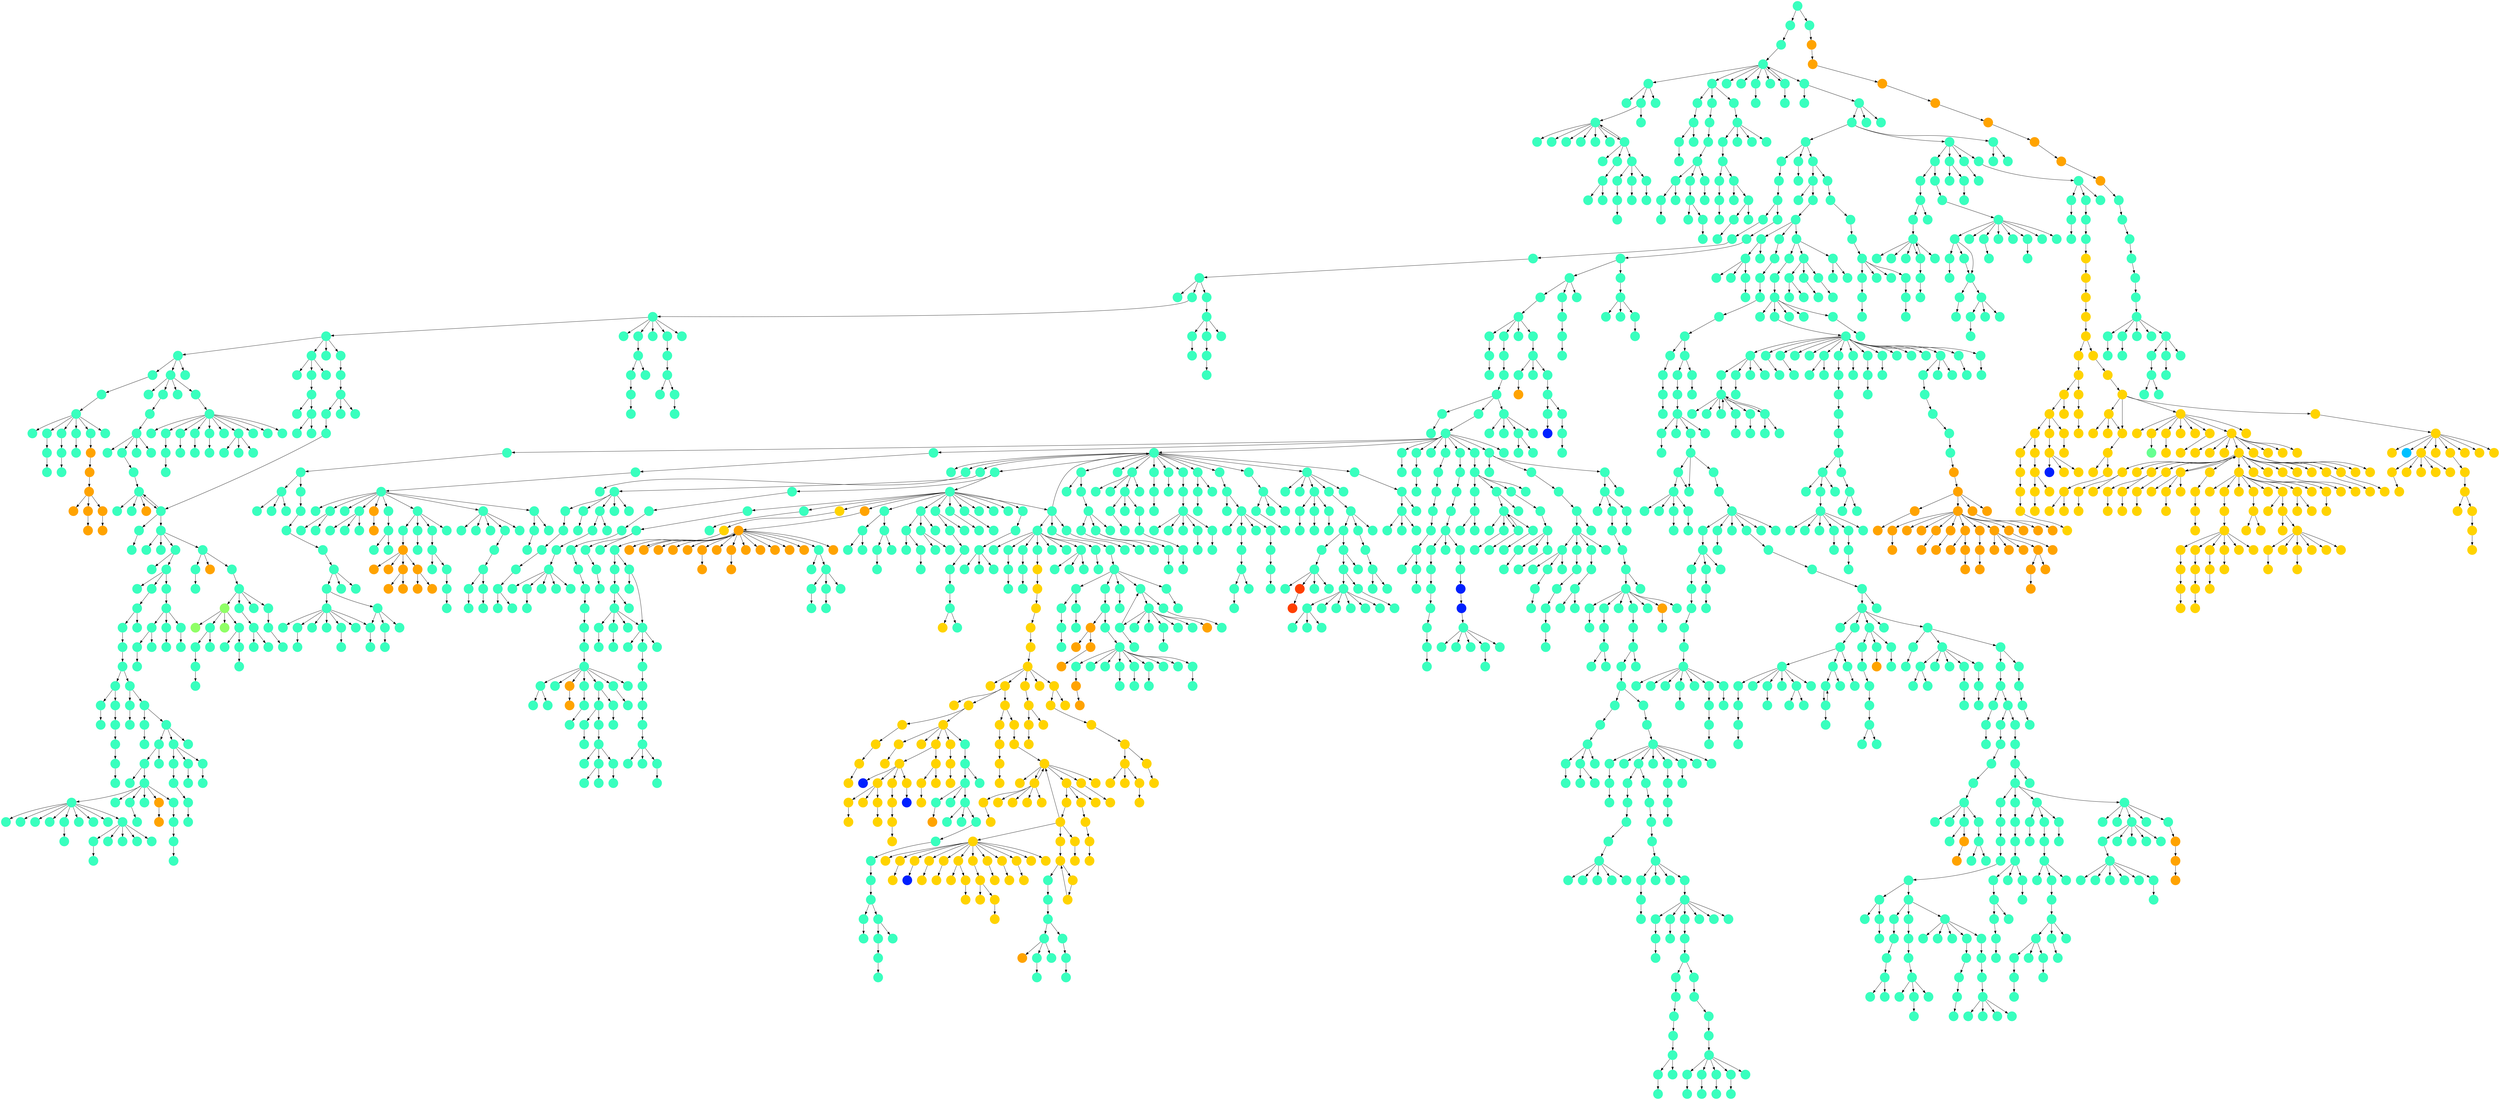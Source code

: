 digraph{
0 [tooltip = "K", penwidth = 0, style = filled, fillcolor = "#39ffbe", shape = circle, label = ""]
1 [tooltip = "K", penwidth = 0, style = filled, fillcolor = "#39ffbe", shape = circle, label = ""]
2 [tooltip = "K", penwidth = 0, style = filled, fillcolor = "#39ffbe", shape = circle, label = ""]
3 [tooltip = "K", penwidth = 0, style = filled, fillcolor = "#39ffbe", shape = circle, label = ""]
4 [tooltip = "Q", penwidth = 0, style = filled, fillcolor = "#ffd300", shape = circle, label = ""]
5 [tooltip = "Q", penwidth = 0, style = filled, fillcolor = "#ffd300", shape = circle, label = ""]
6 [tooltip = "Q", penwidth = 0, style = filled, fillcolor = "#ffd300", shape = circle, label = ""]
7 [tooltip = "Q", penwidth = 0, style = filled, fillcolor = "#ffd300", shape = circle, label = ""]
8 [tooltip = "Q", penwidth = 0, style = filled, fillcolor = "#ffd300", shape = circle, label = ""]
9 [tooltip = "Q", penwidth = 0, style = filled, fillcolor = "#ffd300", shape = circle, label = ""]
10 [tooltip = "Q", penwidth = 0, style = filled, fillcolor = "#ffd300", shape = circle, label = ""]
11 [tooltip = "Q", penwidth = 0, style = filled, fillcolor = "#ffd300", shape = circle, label = ""]
12 [tooltip = "Q", penwidth = 0, style = filled, fillcolor = "#ffd300", shape = circle, label = ""]
13 [tooltip = "Q", penwidth = 0, style = filled, fillcolor = "#ffd300", shape = circle, label = ""]
14 [tooltip = "Q", penwidth = 0, style = filled, fillcolor = "#ffd300", shape = circle, label = ""]
15 [tooltip = "Q", penwidth = 0, style = filled, fillcolor = "#ffd300", shape = circle, label = ""]
16 [tooltip = "Q", penwidth = 0, style = filled, fillcolor = "#ffd300", shape = circle, label = ""]
17 [tooltip = "R", penwidth = 0, style = filled, fillcolor = "#ffa300", shape = circle, label = ""]
18 [tooltip = "Q", penwidth = 0, style = filled, fillcolor = "#ffd300", shape = circle, label = ""]
19 [tooltip = "Q", penwidth = 0, style = filled, fillcolor = "#ffd300", shape = circle, label = ""]
20 [tooltip = "Q", penwidth = 0, style = filled, fillcolor = "#ffd300", shape = circle, label = ""]
21 [tooltip = "Q", penwidth = 0, style = filled, fillcolor = "#ffd300", shape = circle, label = ""]
22 [tooltip = "Q", penwidth = 0, style = filled, fillcolor = "#ffd300", shape = circle, label = ""]
23 [tooltip = "Q", penwidth = 0, style = filled, fillcolor = "#ffd300", shape = circle, label = ""]
24 [tooltip = "Q", penwidth = 0, style = filled, fillcolor = "#ffd300", shape = circle, label = ""]
25 [tooltip = "Q", penwidth = 0, style = filled, fillcolor = "#ffd300", shape = circle, label = ""]
26 [tooltip = "Q", penwidth = 0, style = filled, fillcolor = "#ffd300", shape = circle, label = ""]
27 [tooltip = "Q", penwidth = 0, style = filled, fillcolor = "#ffd300", shape = circle, label = ""]
28 [tooltip = "Q", penwidth = 0, style = filled, fillcolor = "#ffd300", shape = circle, label = ""]
29 [tooltip = "Q", penwidth = 0, style = filled, fillcolor = "#ffd300", shape = circle, label = ""]
30 [tooltip = "Q", penwidth = 0, style = filled, fillcolor = "#ffd300", shape = circle, label = ""]
31 [tooltip = "Q", penwidth = 0, style = filled, fillcolor = "#ffd300", shape = circle, label = ""]
32 [tooltip = "Q", penwidth = 0, style = filled, fillcolor = "#ffd300", shape = circle, label = ""]
33 [tooltip = "Q", penwidth = 0, style = filled, fillcolor = "#ffd300", shape = circle, label = ""]
34 [tooltip = "Q", penwidth = 0, style = filled, fillcolor = "#ffd300", shape = circle, label = ""]
35 [tooltip = "Q", penwidth = 0, style = filled, fillcolor = "#ffd300", shape = circle, label = ""]
36 [tooltip = "Q", penwidth = 0, style = filled, fillcolor = "#ffd300", shape = circle, label = ""]
37 [tooltip = "Q", penwidth = 0, style = filled, fillcolor = "#ffd300", shape = circle, label = ""]
38 [tooltip = "Q", penwidth = 0, style = filled, fillcolor = "#ffd300", shape = circle, label = ""]
39 [tooltip = "Q", penwidth = 0, style = filled, fillcolor = "#ffd300", shape = circle, label = ""]
40 [tooltip = "Q", penwidth = 0, style = filled, fillcolor = "#ffd300", shape = circle, label = ""]
41 [tooltip = "E", penwidth = 0, style = filled, fillcolor = "#0020ff", shape = circle, label = ""]
42 [tooltip = "Q", penwidth = 0, style = filled, fillcolor = "#ffd300", shape = circle, label = ""]
43 [tooltip = "Q", penwidth = 0, style = filled, fillcolor = "#ffd300", shape = circle, label = ""]
44 [tooltip = "Q", penwidth = 0, style = filled, fillcolor = "#ffd300", shape = circle, label = ""]
45 [tooltip = "Q", penwidth = 0, style = filled, fillcolor = "#ffd300", shape = circle, label = ""]
46 [tooltip = "Q", penwidth = 0, style = filled, fillcolor = "#ffd300", shape = circle, label = ""]
47 [tooltip = "Q", penwidth = 0, style = filled, fillcolor = "#ffd300", shape = circle, label = ""]
48 [tooltip = "Q", penwidth = 0, style = filled, fillcolor = "#ffd300", shape = circle, label = ""]
49 [tooltip = "Q", penwidth = 0, style = filled, fillcolor = "#ffd300", shape = circle, label = ""]
50 [tooltip = "Q", penwidth = 0, style = filled, fillcolor = "#ffd300", shape = circle, label = ""]
51 [tooltip = "Q", penwidth = 0, style = filled, fillcolor = "#ffd300", shape = circle, label = ""]
52 [tooltip = "Q", penwidth = 0, style = filled, fillcolor = "#ffd300", shape = circle, label = ""]
53 [tooltip = "Q", penwidth = 0, style = filled, fillcolor = "#ffd300", shape = circle, label = ""]
54 [tooltip = "Q", penwidth = 0, style = filled, fillcolor = "#ffd300", shape = circle, label = ""]
55 [tooltip = "Q", penwidth = 0, style = filled, fillcolor = "#ffd300", shape = circle, label = ""]
56 [tooltip = "Q", penwidth = 0, style = filled, fillcolor = "#ffd300", shape = circle, label = ""]
57 [tooltip = "Q", penwidth = 0, style = filled, fillcolor = "#ffd300", shape = circle, label = ""]
58 [tooltip = "Q", penwidth = 0, style = filled, fillcolor = "#ffd300", shape = circle, label = ""]
59 [tooltip = "Q", penwidth = 0, style = filled, fillcolor = "#ffd300", shape = circle, label = ""]
60 [tooltip = "Q", penwidth = 0, style = filled, fillcolor = "#ffd300", shape = circle, label = ""]
61 [tooltip = "K", penwidth = 0, style = filled, fillcolor = "#39ffbe", shape = circle, label = ""]
62 [tooltip = "Q", penwidth = 0, style = filled, fillcolor = "#ffd300", shape = circle, label = ""]
63 [tooltip = "R", penwidth = 0, style = filled, fillcolor = "#ffa300", shape = circle, label = ""]
64 [tooltip = "K", penwidth = 0, style = filled, fillcolor = "#39ffbe", shape = circle, label = ""]
65 [tooltip = "K", penwidth = 0, style = filled, fillcolor = "#39ffbe", shape = circle, label = ""]
66 [tooltip = "R", penwidth = 0, style = filled, fillcolor = "#ffa300", shape = circle, label = ""]
67 [tooltip = "K", penwidth = 0, style = filled, fillcolor = "#39ffbe", shape = circle, label = ""]
68 [tooltip = "R", penwidth = 0, style = filled, fillcolor = "#ffa300", shape = circle, label = ""]
69 [tooltip = "K", penwidth = 0, style = filled, fillcolor = "#39ffbe", shape = circle, label = ""]
70 [tooltip = "K", penwidth = 0, style = filled, fillcolor = "#39ffbe", shape = circle, label = ""]
71 [tooltip = "K", penwidth = 0, style = filled, fillcolor = "#39ffbe", shape = circle, label = ""]
72 [tooltip = "K", penwidth = 0, style = filled, fillcolor = "#39ffbe", shape = circle, label = ""]
73 [tooltip = "K", penwidth = 0, style = filled, fillcolor = "#39ffbe", shape = circle, label = ""]
74 [tooltip = "K", penwidth = 0, style = filled, fillcolor = "#39ffbe", shape = circle, label = ""]
75 [tooltip = "K", penwidth = 0, style = filled, fillcolor = "#39ffbe", shape = circle, label = ""]
76 [tooltip = "K", penwidth = 0, style = filled, fillcolor = "#39ffbe", shape = circle, label = ""]
77 [tooltip = "K", penwidth = 0, style = filled, fillcolor = "#39ffbe", shape = circle, label = ""]
78 [tooltip = "K", penwidth = 0, style = filled, fillcolor = "#39ffbe", shape = circle, label = ""]
79 [tooltip = "K", penwidth = 0, style = filled, fillcolor = "#39ffbe", shape = circle, label = ""]
80 [tooltip = "K", penwidth = 0, style = filled, fillcolor = "#39ffbe", shape = circle, label = ""]
81 [tooltip = "K", penwidth = 0, style = filled, fillcolor = "#39ffbe", shape = circle, label = ""]
82 [tooltip = "K", penwidth = 0, style = filled, fillcolor = "#39ffbe", shape = circle, label = ""]
83 [tooltip = "K", penwidth = 0, style = filled, fillcolor = "#39ffbe", shape = circle, label = ""]
84 [tooltip = "K", penwidth = 0, style = filled, fillcolor = "#39ffbe", shape = circle, label = ""]
85 [tooltip = "K", penwidth = 0, style = filled, fillcolor = "#39ffbe", shape = circle, label = ""]
86 [tooltip = "K", penwidth = 0, style = filled, fillcolor = "#39ffbe", shape = circle, label = ""]
87 [tooltip = "Q", penwidth = 0, style = filled, fillcolor = "#ffd300", shape = circle, label = ""]
88 [tooltip = "Q", penwidth = 0, style = filled, fillcolor = "#ffd300", shape = circle, label = ""]
89 [tooltip = "Q", penwidth = 0, style = filled, fillcolor = "#ffd300", shape = circle, label = ""]
90 [tooltip = "Q", penwidth = 0, style = filled, fillcolor = "#ffd300", shape = circle, label = ""]
91 [tooltip = "Q", penwidth = 0, style = filled, fillcolor = "#ffd300", shape = circle, label = ""]
92 [tooltip = "Q", penwidth = 0, style = filled, fillcolor = "#ffd300", shape = circle, label = ""]
93 [tooltip = "Q", penwidth = 0, style = filled, fillcolor = "#ffd300", shape = circle, label = ""]
94 [tooltip = "Q", penwidth = 0, style = filled, fillcolor = "#ffd300", shape = circle, label = ""]
95 [tooltip = "Q", penwidth = 0, style = filled, fillcolor = "#ffd300", shape = circle, label = ""]
96 [tooltip = "Q", penwidth = 0, style = filled, fillcolor = "#ffd300", shape = circle, label = ""]
97 [tooltip = "Q", penwidth = 0, style = filled, fillcolor = "#ffd300", shape = circle, label = ""]
98 [tooltip = "Q", penwidth = 0, style = filled, fillcolor = "#ffd300", shape = circle, label = ""]
99 [tooltip = "Q", penwidth = 0, style = filled, fillcolor = "#ffd300", shape = circle, label = ""]
100 [tooltip = "Q", penwidth = 0, style = filled, fillcolor = "#ffd300", shape = circle, label = ""]
101 [tooltip = "Q", penwidth = 0, style = filled, fillcolor = "#ffd300", shape = circle, label = ""]
102 [tooltip = "Q", penwidth = 0, style = filled, fillcolor = "#ffd300", shape = circle, label = ""]
103 [tooltip = "E", penwidth = 0, style = filled, fillcolor = "#0020ff", shape = circle, label = ""]
104 [tooltip = "Q", penwidth = 0, style = filled, fillcolor = "#ffd300", shape = circle, label = ""]
105 [tooltip = "Q", penwidth = 0, style = filled, fillcolor = "#ffd300", shape = circle, label = ""]
106 [tooltip = "Q", penwidth = 0, style = filled, fillcolor = "#ffd300", shape = circle, label = ""]
107 [tooltip = "Q", penwidth = 0, style = filled, fillcolor = "#ffd300", shape = circle, label = ""]
108 [tooltip = "Q", penwidth = 0, style = filled, fillcolor = "#ffd300", shape = circle, label = ""]
109 [tooltip = "Q", penwidth = 0, style = filled, fillcolor = "#ffd300", shape = circle, label = ""]
110 [tooltip = "Q", penwidth = 0, style = filled, fillcolor = "#ffd300", shape = circle, label = ""]
111 [tooltip = "Q", penwidth = 0, style = filled, fillcolor = "#ffd300", shape = circle, label = ""]
112 [tooltip = "Q", penwidth = 0, style = filled, fillcolor = "#ffd300", shape = circle, label = ""]
113 [tooltip = "Q", penwidth = 0, style = filled, fillcolor = "#ffd300", shape = circle, label = ""]
114 [tooltip = "Q", penwidth = 0, style = filled, fillcolor = "#ffd300", shape = circle, label = ""]
115 [tooltip = "Q", penwidth = 0, style = filled, fillcolor = "#ffd300", shape = circle, label = ""]
116 [tooltip = "Q", penwidth = 0, style = filled, fillcolor = "#ffd300", shape = circle, label = ""]
117 [tooltip = "Q", penwidth = 0, style = filled, fillcolor = "#ffd300", shape = circle, label = ""]
118 [tooltip = "Q", penwidth = 0, style = filled, fillcolor = "#ffd300", shape = circle, label = ""]
119 [tooltip = "Q", penwidth = 0, style = filled, fillcolor = "#ffd300", shape = circle, label = ""]
120 [tooltip = "Q", penwidth = 0, style = filled, fillcolor = "#ffd300", shape = circle, label = ""]
121 [tooltip = "Q", penwidth = 0, style = filled, fillcolor = "#ffd300", shape = circle, label = ""]
122 [tooltip = "Q", penwidth = 0, style = filled, fillcolor = "#ffd300", shape = circle, label = ""]
123 [tooltip = "Q", penwidth = 0, style = filled, fillcolor = "#ffd300", shape = circle, label = ""]
124 [tooltip = "Q", penwidth = 0, style = filled, fillcolor = "#ffd300", shape = circle, label = ""]
125 [tooltip = "K", penwidth = 0, style = filled, fillcolor = "#39ffbe", shape = circle, label = ""]
126 [tooltip = "Q", penwidth = 0, style = filled, fillcolor = "#ffd300", shape = circle, label = ""]
127 [tooltip = "Q", penwidth = 0, style = filled, fillcolor = "#ffd300", shape = circle, label = ""]
128 [tooltip = "Q", penwidth = 0, style = filled, fillcolor = "#ffd300", shape = circle, label = ""]
129 [tooltip = "K", penwidth = 0, style = filled, fillcolor = "#39ffbe", shape = circle, label = ""]
130 [tooltip = "K", penwidth = 0, style = filled, fillcolor = "#39ffbe", shape = circle, label = ""]
131 [tooltip = "K", penwidth = 0, style = filled, fillcolor = "#39ffbe", shape = circle, label = ""]
132 [tooltip = "K", penwidth = 0, style = filled, fillcolor = "#39ffbe", shape = circle, label = ""]
133 [tooltip = "K", penwidth = 0, style = filled, fillcolor = "#39ffbe", shape = circle, label = ""]
134 [tooltip = "K", penwidth = 0, style = filled, fillcolor = "#39ffbe", shape = circle, label = ""]
135 [tooltip = "Q", penwidth = 0, style = filled, fillcolor = "#ffd300", shape = circle, label = ""]
136 [tooltip = "Q", penwidth = 0, style = filled, fillcolor = "#ffd300", shape = circle, label = ""]
137 [tooltip = "Q", penwidth = 0, style = filled, fillcolor = "#ffd300", shape = circle, label = ""]
138 [tooltip = "K", penwidth = 0, style = filled, fillcolor = "#39ffbe", shape = circle, label = ""]
139 [tooltip = "K", penwidth = 0, style = filled, fillcolor = "#39ffbe", shape = circle, label = ""]
140 [tooltip = "K", penwidth = 0, style = filled, fillcolor = "#39ffbe", shape = circle, label = ""]
141 [tooltip = "K", penwidth = 0, style = filled, fillcolor = "#39ffbe", shape = circle, label = ""]
142 [tooltip = "K", penwidth = 0, style = filled, fillcolor = "#39ffbe", shape = circle, label = ""]
143 [tooltip = "K", penwidth = 0, style = filled, fillcolor = "#39ffbe", shape = circle, label = ""]
144 [tooltip = "K", penwidth = 0, style = filled, fillcolor = "#39ffbe", shape = circle, label = ""]
145 [tooltip = "K", penwidth = 0, style = filled, fillcolor = "#39ffbe", shape = circle, label = ""]
146 [tooltip = "K", penwidth = 0, style = filled, fillcolor = "#39ffbe", shape = circle, label = ""]
147 [tooltip = "K", penwidth = 0, style = filled, fillcolor = "#39ffbe", shape = circle, label = ""]
148 [tooltip = "K", penwidth = 0, style = filled, fillcolor = "#39ffbe", shape = circle, label = ""]
149 [tooltip = "K", penwidth = 0, style = filled, fillcolor = "#39ffbe", shape = circle, label = ""]
150 [tooltip = "K", penwidth = 0, style = filled, fillcolor = "#39ffbe", shape = circle, label = ""]
151 [tooltip = "K", penwidth = 0, style = filled, fillcolor = "#39ffbe", shape = circle, label = ""]
152 [tooltip = "K", penwidth = 0, style = filled, fillcolor = "#39ffbe", shape = circle, label = ""]
153 [tooltip = "K", penwidth = 0, style = filled, fillcolor = "#39ffbe", shape = circle, label = ""]
154 [tooltip = "K", penwidth = 0, style = filled, fillcolor = "#39ffbe", shape = circle, label = ""]
155 [tooltip = "K", penwidth = 0, style = filled, fillcolor = "#39ffbe", shape = circle, label = ""]
156 [tooltip = "K", penwidth = 0, style = filled, fillcolor = "#39ffbe", shape = circle, label = ""]
157 [tooltip = "K", penwidth = 0, style = filled, fillcolor = "#39ffbe", shape = circle, label = ""]
158 [tooltip = "K", penwidth = 0, style = filled, fillcolor = "#39ffbe", shape = circle, label = ""]
159 [tooltip = "K", penwidth = 0, style = filled, fillcolor = "#39ffbe", shape = circle, label = ""]
160 [tooltip = "K", penwidth = 0, style = filled, fillcolor = "#39ffbe", shape = circle, label = ""]
161 [tooltip = "K", penwidth = 0, style = filled, fillcolor = "#39ffbe", shape = circle, label = ""]
162 [tooltip = "K", penwidth = 0, style = filled, fillcolor = "#39ffbe", shape = circle, label = ""]
163 [tooltip = "K", penwidth = 0, style = filled, fillcolor = "#39ffbe", shape = circle, label = ""]
164 [tooltip = "K", penwidth = 0, style = filled, fillcolor = "#39ffbe", shape = circle, label = ""]
165 [tooltip = "K", penwidth = 0, style = filled, fillcolor = "#39ffbe", shape = circle, label = ""]
166 [tooltip = "K", penwidth = 0, style = filled, fillcolor = "#39ffbe", shape = circle, label = ""]
167 [tooltip = "K", penwidth = 0, style = filled, fillcolor = "#39ffbe", shape = circle, label = ""]
168 [tooltip = "K", penwidth = 0, style = filled, fillcolor = "#39ffbe", shape = circle, label = ""]
169 [tooltip = "K", penwidth = 0, style = filled, fillcolor = "#39ffbe", shape = circle, label = ""]
170 [tooltip = "K", penwidth = 0, style = filled, fillcolor = "#39ffbe", shape = circle, label = ""]
171 [tooltip = "K", penwidth = 0, style = filled, fillcolor = "#39ffbe", shape = circle, label = ""]
172 [tooltip = "K", penwidth = 0, style = filled, fillcolor = "#39ffbe", shape = circle, label = ""]
173 [tooltip = "K", penwidth = 0, style = filled, fillcolor = "#39ffbe", shape = circle, label = ""]
174 [tooltip = "K", penwidth = 0, style = filled, fillcolor = "#39ffbe", shape = circle, label = ""]
175 [tooltip = "K", penwidth = 0, style = filled, fillcolor = "#39ffbe", shape = circle, label = ""]
176 [tooltip = "K", penwidth = 0, style = filled, fillcolor = "#39ffbe", shape = circle, label = ""]
177 [tooltip = "K", penwidth = 0, style = filled, fillcolor = "#39ffbe", shape = circle, label = ""]
178 [tooltip = "K", penwidth = 0, style = filled, fillcolor = "#39ffbe", shape = circle, label = ""]
179 [tooltip = "K", penwidth = 0, style = filled, fillcolor = "#39ffbe", shape = circle, label = ""]
180 [tooltip = "K", penwidth = 0, style = filled, fillcolor = "#39ffbe", shape = circle, label = ""]
181 [tooltip = "K", penwidth = 0, style = filled, fillcolor = "#39ffbe", shape = circle, label = ""]
182 [tooltip = "K", penwidth = 0, style = filled, fillcolor = "#39ffbe", shape = circle, label = ""]
183 [tooltip = "K", penwidth = 0, style = filled, fillcolor = "#39ffbe", shape = circle, label = ""]
184 [tooltip = "K", penwidth = 0, style = filled, fillcolor = "#39ffbe", shape = circle, label = ""]
185 [tooltip = "R", penwidth = 0, style = filled, fillcolor = "#ffa300", shape = circle, label = ""]
186 [tooltip = "R", penwidth = 0, style = filled, fillcolor = "#ffa300", shape = circle, label = ""]
187 [tooltip = "R", penwidth = 0, style = filled, fillcolor = "#ffa300", shape = circle, label = ""]
188 [tooltip = "K", penwidth = 0, style = filled, fillcolor = "#39ffbe", shape = circle, label = ""]
189 [tooltip = "K", penwidth = 0, style = filled, fillcolor = "#39ffbe", shape = circle, label = ""]
190 [tooltip = "K", penwidth = 0, style = filled, fillcolor = "#39ffbe", shape = circle, label = ""]
191 [tooltip = "K", penwidth = 0, style = filled, fillcolor = "#39ffbe", shape = circle, label = ""]
192 [tooltip = "K", penwidth = 0, style = filled, fillcolor = "#39ffbe", shape = circle, label = ""]
193 [tooltip = "K", penwidth = 0, style = filled, fillcolor = "#39ffbe", shape = circle, label = ""]
194 [tooltip = "K", penwidth = 0, style = filled, fillcolor = "#39ffbe", shape = circle, label = ""]
195 [tooltip = "K", penwidth = 0, style = filled, fillcolor = "#39ffbe", shape = circle, label = ""]
196 [tooltip = "K", penwidth = 0, style = filled, fillcolor = "#39ffbe", shape = circle, label = ""]
197 [tooltip = "K", penwidth = 0, style = filled, fillcolor = "#39ffbe", shape = circle, label = ""]
198 [tooltip = "K", penwidth = 0, style = filled, fillcolor = "#39ffbe", shape = circle, label = ""]
199 [tooltip = "K", penwidth = 0, style = filled, fillcolor = "#39ffbe", shape = circle, label = ""]
200 [tooltip = "K", penwidth = 0, style = filled, fillcolor = "#39ffbe", shape = circle, label = ""]
201 [tooltip = "K", penwidth = 0, style = filled, fillcolor = "#39ffbe", shape = circle, label = ""]
202 [tooltip = "K", penwidth = 0, style = filled, fillcolor = "#39ffbe", shape = circle, label = ""]
203 [tooltip = "K", penwidth = 0, style = filled, fillcolor = "#39ffbe", shape = circle, label = ""]
204 [tooltip = "K", penwidth = 0, style = filled, fillcolor = "#39ffbe", shape = circle, label = ""]
205 [tooltip = "K", penwidth = 0, style = filled, fillcolor = "#39ffbe", shape = circle, label = ""]
206 [tooltip = "K", penwidth = 0, style = filled, fillcolor = "#39ffbe", shape = circle, label = ""]
207 [tooltip = "K", penwidth = 0, style = filled, fillcolor = "#39ffbe", shape = circle, label = ""]
208 [tooltip = "Q", penwidth = 0, style = filled, fillcolor = "#ffd300", shape = circle, label = ""]
209 [tooltip = "Q", penwidth = 0, style = filled, fillcolor = "#ffd300", shape = circle, label = ""]
210 [tooltip = "K", penwidth = 0, style = filled, fillcolor = "#39ffbe", shape = circle, label = ""]
211 [tooltip = "K", penwidth = 0, style = filled, fillcolor = "#39ffbe", shape = circle, label = ""]
212 [tooltip = "K", penwidth = 0, style = filled, fillcolor = "#39ffbe", shape = circle, label = ""]
213 [tooltip = "K", penwidth = 0, style = filled, fillcolor = "#39ffbe", shape = circle, label = ""]
214 [tooltip = "K", penwidth = 0, style = filled, fillcolor = "#39ffbe", shape = circle, label = ""]
215 [tooltip = "K", penwidth = 0, style = filled, fillcolor = "#39ffbe", shape = circle, label = ""]
216 [tooltip = "K", penwidth = 0, style = filled, fillcolor = "#39ffbe", shape = circle, label = ""]
217 [tooltip = "K", penwidth = 0, style = filled, fillcolor = "#39ffbe", shape = circle, label = ""]
218 [tooltip = "K", penwidth = 0, style = filled, fillcolor = "#39ffbe", shape = circle, label = ""]
219 [tooltip = "K", penwidth = 0, style = filled, fillcolor = "#39ffbe", shape = circle, label = ""]
220 [tooltip = "K", penwidth = 0, style = filled, fillcolor = "#39ffbe", shape = circle, label = ""]
221 [tooltip = "K", penwidth = 0, style = filled, fillcolor = "#39ffbe", shape = circle, label = ""]
222 [tooltip = "K", penwidth = 0, style = filled, fillcolor = "#39ffbe", shape = circle, label = ""]
223 [tooltip = "K", penwidth = 0, style = filled, fillcolor = "#39ffbe", shape = circle, label = ""]
224 [tooltip = "K", penwidth = 0, style = filled, fillcolor = "#39ffbe", shape = circle, label = ""]
225 [tooltip = "K", penwidth = 0, style = filled, fillcolor = "#39ffbe", shape = circle, label = ""]
226 [tooltip = "K", penwidth = 0, style = filled, fillcolor = "#39ffbe", shape = circle, label = ""]
227 [tooltip = "K", penwidth = 0, style = filled, fillcolor = "#39ffbe", shape = circle, label = ""]
228 [tooltip = "K", penwidth = 0, style = filled, fillcolor = "#39ffbe", shape = circle, label = ""]
229 [tooltip = "K", penwidth = 0, style = filled, fillcolor = "#39ffbe", shape = circle, label = ""]
230 [tooltip = "K", penwidth = 0, style = filled, fillcolor = "#39ffbe", shape = circle, label = ""]
231 [tooltip = "K", penwidth = 0, style = filled, fillcolor = "#39ffbe", shape = circle, label = ""]
232 [tooltip = "K", penwidth = 0, style = filled, fillcolor = "#39ffbe", shape = circle, label = ""]
233 [tooltip = "K", penwidth = 0, style = filled, fillcolor = "#39ffbe", shape = circle, label = ""]
234 [tooltip = "K", penwidth = 0, style = filled, fillcolor = "#39ffbe", shape = circle, label = ""]
235 [tooltip = "K", penwidth = 0, style = filled, fillcolor = "#39ffbe", shape = circle, label = ""]
236 [tooltip = "K", penwidth = 0, style = filled, fillcolor = "#39ffbe", shape = circle, label = ""]
237 [tooltip = "K", penwidth = 0, style = filled, fillcolor = "#39ffbe", shape = circle, label = ""]
238 [tooltip = "K", penwidth = 0, style = filled, fillcolor = "#39ffbe", shape = circle, label = ""]
239 [tooltip = "K", penwidth = 0, style = filled, fillcolor = "#39ffbe", shape = circle, label = ""]
240 [tooltip = "R", penwidth = 0, style = filled, fillcolor = "#ffa300", shape = circle, label = ""]
241 [tooltip = "K", penwidth = 0, style = filled, fillcolor = "#39ffbe", shape = circle, label = ""]
242 [tooltip = "K", penwidth = 0, style = filled, fillcolor = "#39ffbe", shape = circle, label = ""]
243 [tooltip = "K", penwidth = 0, style = filled, fillcolor = "#39ffbe", shape = circle, label = ""]
244 [tooltip = "K", penwidth = 0, style = filled, fillcolor = "#39ffbe", shape = circle, label = ""]
245 [tooltip = "K", penwidth = 0, style = filled, fillcolor = "#39ffbe", shape = circle, label = ""]
246 [tooltip = "R", penwidth = 0, style = filled, fillcolor = "#ffa300", shape = circle, label = ""]
247 [tooltip = "K", penwidth = 0, style = filled, fillcolor = "#39ffbe", shape = circle, label = ""]
248 [tooltip = "K", penwidth = 0, style = filled, fillcolor = "#39ffbe", shape = circle, label = ""]
249 [tooltip = "K", penwidth = 0, style = filled, fillcolor = "#39ffbe", shape = circle, label = ""]
250 [tooltip = "K", penwidth = 0, style = filled, fillcolor = "#39ffbe", shape = circle, label = ""]
251 [tooltip = "K", penwidth = 0, style = filled, fillcolor = "#39ffbe", shape = circle, label = ""]
252 [tooltip = "K", penwidth = 0, style = filled, fillcolor = "#39ffbe", shape = circle, label = ""]
253 [tooltip = "K", penwidth = 0, style = filled, fillcolor = "#39ffbe", shape = circle, label = ""]
254 [tooltip = "K", penwidth = 0, style = filled, fillcolor = "#39ffbe", shape = circle, label = ""]
255 [tooltip = "K", penwidth = 0, style = filled, fillcolor = "#39ffbe", shape = circle, label = ""]
256 [tooltip = "R", penwidth = 0, style = filled, fillcolor = "#ffa300", shape = circle, label = ""]
257 [tooltip = "K", penwidth = 0, style = filled, fillcolor = "#39ffbe", shape = circle, label = ""]
258 [tooltip = "K", penwidth = 0, style = filled, fillcolor = "#39ffbe", shape = circle, label = ""]
259 [tooltip = "K", penwidth = 0, style = filled, fillcolor = "#39ffbe", shape = circle, label = ""]
260 [tooltip = "K", penwidth = 0, style = filled, fillcolor = "#39ffbe", shape = circle, label = ""]
261 [tooltip = "K", penwidth = 0, style = filled, fillcolor = "#39ffbe", shape = circle, label = ""]
262 [tooltip = "K", penwidth = 0, style = filled, fillcolor = "#39ffbe", shape = circle, label = ""]
263 [tooltip = "K", penwidth = 0, style = filled, fillcolor = "#39ffbe", shape = circle, label = ""]
264 [tooltip = "K", penwidth = 0, style = filled, fillcolor = "#39ffbe", shape = circle, label = ""]
265 [tooltip = "K", penwidth = 0, style = filled, fillcolor = "#39ffbe", shape = circle, label = ""]
266 [tooltip = "K", penwidth = 0, style = filled, fillcolor = "#39ffbe", shape = circle, label = ""]
267 [tooltip = "K", penwidth = 0, style = filled, fillcolor = "#39ffbe", shape = circle, label = ""]
268 [tooltip = "K", penwidth = 0, style = filled, fillcolor = "#39ffbe", shape = circle, label = ""]
269 [tooltip = "K", penwidth = 0, style = filled, fillcolor = "#39ffbe", shape = circle, label = ""]
270 [tooltip = "K", penwidth = 0, style = filled, fillcolor = "#39ffbe", shape = circle, label = ""]
271 [tooltip = "K", penwidth = 0, style = filled, fillcolor = "#39ffbe", shape = circle, label = ""]
272 [tooltip = "K", penwidth = 0, style = filled, fillcolor = "#39ffbe", shape = circle, label = ""]
273 [tooltip = "K", penwidth = 0, style = filled, fillcolor = "#39ffbe", shape = circle, label = ""]
274 [tooltip = "K", penwidth = 0, style = filled, fillcolor = "#39ffbe", shape = circle, label = ""]
275 [tooltip = "K", penwidth = 0, style = filled, fillcolor = "#39ffbe", shape = circle, label = ""]
276 [tooltip = "K", penwidth = 0, style = filled, fillcolor = "#39ffbe", shape = circle, label = ""]
277 [tooltip = "K", penwidth = 0, style = filled, fillcolor = "#39ffbe", shape = circle, label = ""]
278 [tooltip = "K", penwidth = 0, style = filled, fillcolor = "#39ffbe", shape = circle, label = ""]
279 [tooltip = "K", penwidth = 0, style = filled, fillcolor = "#39ffbe", shape = circle, label = ""]
280 [tooltip = "K", penwidth = 0, style = filled, fillcolor = "#39ffbe", shape = circle, label = ""]
281 [tooltip = "K", penwidth = 0, style = filled, fillcolor = "#39ffbe", shape = circle, label = ""]
282 [tooltip = "K", penwidth = 0, style = filled, fillcolor = "#39ffbe", shape = circle, label = ""]
283 [tooltip = "K", penwidth = 0, style = filled, fillcolor = "#39ffbe", shape = circle, label = ""]
284 [tooltip = "E", penwidth = 0, style = filled, fillcolor = "#0020ff", shape = circle, label = ""]
285 [tooltip = "K", penwidth = 0, style = filled, fillcolor = "#39ffbe", shape = circle, label = ""]
286 [tooltip = "K", penwidth = 0, style = filled, fillcolor = "#39ffbe", shape = circle, label = ""]
287 [tooltip = "K", penwidth = 0, style = filled, fillcolor = "#39ffbe", shape = circle, label = ""]
288 [tooltip = "Q", penwidth = 0, style = filled, fillcolor = "#ffd300", shape = circle, label = ""]
289 [tooltip = "K", penwidth = 0, style = filled, fillcolor = "#39ffbe", shape = circle, label = ""]
290 [tooltip = "K", penwidth = 0, style = filled, fillcolor = "#39ffbe", shape = circle, label = ""]
291 [tooltip = "K", penwidth = 0, style = filled, fillcolor = "#39ffbe", shape = circle, label = ""]
292 [tooltip = "K", penwidth = 0, style = filled, fillcolor = "#39ffbe", shape = circle, label = ""]
293 [tooltip = "K", penwidth = 0, style = filled, fillcolor = "#39ffbe", shape = circle, label = ""]
294 [tooltip = "K", penwidth = 0, style = filled, fillcolor = "#39ffbe", shape = circle, label = ""]
295 [tooltip = "K", penwidth = 0, style = filled, fillcolor = "#39ffbe", shape = circle, label = ""]
296 [tooltip = "K", penwidth = 0, style = filled, fillcolor = "#39ffbe", shape = circle, label = ""]
297 [tooltip = "K", penwidth = 0, style = filled, fillcolor = "#39ffbe", shape = circle, label = ""]
298 [tooltip = "K", penwidth = 0, style = filled, fillcolor = "#39ffbe", shape = circle, label = ""]
299 [tooltip = "K", penwidth = 0, style = filled, fillcolor = "#39ffbe", shape = circle, label = ""]
300 [tooltip = "K", penwidth = 0, style = filled, fillcolor = "#39ffbe", shape = circle, label = ""]
301 [tooltip = "K", penwidth = 0, style = filled, fillcolor = "#39ffbe", shape = circle, label = ""]
302 [tooltip = "K", penwidth = 0, style = filled, fillcolor = "#39ffbe", shape = circle, label = ""]
303 [tooltip = "K", penwidth = 0, style = filled, fillcolor = "#39ffbe", shape = circle, label = ""]
304 [tooltip = "K", penwidth = 0, style = filled, fillcolor = "#39ffbe", shape = circle, label = ""]
305 [tooltip = "K", penwidth = 0, style = filled, fillcolor = "#39ffbe", shape = circle, label = ""]
306 [tooltip = "K", penwidth = 0, style = filled, fillcolor = "#39ffbe", shape = circle, label = ""]
307 [tooltip = "K", penwidth = 0, style = filled, fillcolor = "#39ffbe", shape = circle, label = ""]
308 [tooltip = "K", penwidth = 0, style = filled, fillcolor = "#39ffbe", shape = circle, label = ""]
309 [tooltip = "K", penwidth = 0, style = filled, fillcolor = "#39ffbe", shape = circle, label = ""]
310 [tooltip = "K", penwidth = 0, style = filled, fillcolor = "#39ffbe", shape = circle, label = ""]
311 [tooltip = "K", penwidth = 0, style = filled, fillcolor = "#39ffbe", shape = circle, label = ""]
312 [tooltip = "R", penwidth = 0, style = filled, fillcolor = "#ffa300", shape = circle, label = ""]
313 [tooltip = "K", penwidth = 0, style = filled, fillcolor = "#39ffbe", shape = circle, label = ""]
314 [tooltip = "Q", penwidth = 0, style = filled, fillcolor = "#ffd300", shape = circle, label = ""]
315 [tooltip = "Q", penwidth = 0, style = filled, fillcolor = "#ffd300", shape = circle, label = ""]
316 [tooltip = "K", penwidth = 0, style = filled, fillcolor = "#39ffbe", shape = circle, label = ""]
317 [tooltip = "K", penwidth = 0, style = filled, fillcolor = "#39ffbe", shape = circle, label = ""]
318 [tooltip = "K", penwidth = 0, style = filled, fillcolor = "#39ffbe", shape = circle, label = ""]
319 [tooltip = "K", penwidth = 0, style = filled, fillcolor = "#39ffbe", shape = circle, label = ""]
320 [tooltip = "K", penwidth = 0, style = filled, fillcolor = "#39ffbe", shape = circle, label = ""]
321 [tooltip = "K", penwidth = 0, style = filled, fillcolor = "#39ffbe", shape = circle, label = ""]
322 [tooltip = "K", penwidth = 0, style = filled, fillcolor = "#39ffbe", shape = circle, label = ""]
323 [tooltip = "K", penwidth = 0, style = filled, fillcolor = "#39ffbe", shape = circle, label = ""]
324 [tooltip = "Q", penwidth = 0, style = filled, fillcolor = "#ffd300", shape = circle, label = ""]
325 [tooltip = "Q", penwidth = 0, style = filled, fillcolor = "#ffd300", shape = circle, label = ""]
326 [tooltip = "Q", penwidth = 0, style = filled, fillcolor = "#ffd300", shape = circle, label = ""]
327 [tooltip = "Q", penwidth = 0, style = filled, fillcolor = "#ffd300", shape = circle, label = ""]
328 [tooltip = "Q", penwidth = 0, style = filled, fillcolor = "#ffd300", shape = circle, label = ""]
329 [tooltip = "Q", penwidth = 0, style = filled, fillcolor = "#ffd300", shape = circle, label = ""]
330 [tooltip = "Q", penwidth = 0, style = filled, fillcolor = "#ffd300", shape = circle, label = ""]
331 [tooltip = "Q", penwidth = 0, style = filled, fillcolor = "#ffd300", shape = circle, label = ""]
332 [tooltip = "K", penwidth = 0, style = filled, fillcolor = "#39ffbe", shape = circle, label = ""]
333 [tooltip = "K", penwidth = 0, style = filled, fillcolor = "#39ffbe", shape = circle, label = ""]
334 [tooltip = "K", penwidth = 0, style = filled, fillcolor = "#39ffbe", shape = circle, label = ""]
335 [tooltip = "K", penwidth = 0, style = filled, fillcolor = "#39ffbe", shape = circle, label = ""]
336 [tooltip = "K", penwidth = 0, style = filled, fillcolor = "#39ffbe", shape = circle, label = ""]
337 [tooltip = "K", penwidth = 0, style = filled, fillcolor = "#39ffbe", shape = circle, label = ""]
338 [tooltip = "K", penwidth = 0, style = filled, fillcolor = "#39ffbe", shape = circle, label = ""]
339 [tooltip = "K", penwidth = 0, style = filled, fillcolor = "#39ffbe", shape = circle, label = ""]
340 [tooltip = "K", penwidth = 0, style = filled, fillcolor = "#39ffbe", shape = circle, label = ""]
341 [tooltip = "K", penwidth = 0, style = filled, fillcolor = "#39ffbe", shape = circle, label = ""]
342 [tooltip = "K", penwidth = 0, style = filled, fillcolor = "#39ffbe", shape = circle, label = ""]
343 [tooltip = "K", penwidth = 0, style = filled, fillcolor = "#39ffbe", shape = circle, label = ""]
344 [tooltip = "K", penwidth = 0, style = filled, fillcolor = "#39ffbe", shape = circle, label = ""]
345 [tooltip = "K", penwidth = 0, style = filled, fillcolor = "#39ffbe", shape = circle, label = ""]
346 [tooltip = "K", penwidth = 0, style = filled, fillcolor = "#39ffbe", shape = circle, label = ""]
347 [tooltip = "K", penwidth = 0, style = filled, fillcolor = "#39ffbe", shape = circle, label = ""]
348 [tooltip = "K", penwidth = 0, style = filled, fillcolor = "#39ffbe", shape = circle, label = ""]
349 [tooltip = "K", penwidth = 0, style = filled, fillcolor = "#39ffbe", shape = circle, label = ""]
350 [tooltip = "K", penwidth = 0, style = filled, fillcolor = "#39ffbe", shape = circle, label = ""]
351 [tooltip = "K", penwidth = 0, style = filled, fillcolor = "#39ffbe", shape = circle, label = ""]
352 [tooltip = "K", penwidth = 0, style = filled, fillcolor = "#39ffbe", shape = circle, label = ""]
353 [tooltip = "K", penwidth = 0, style = filled, fillcolor = "#39ffbe", shape = circle, label = ""]
354 [tooltip = "K", penwidth = 0, style = filled, fillcolor = "#39ffbe", shape = circle, label = ""]
355 [tooltip = "K", penwidth = 0, style = filled, fillcolor = "#39ffbe", shape = circle, label = ""]
356 [tooltip = "K", penwidth = 0, style = filled, fillcolor = "#39ffbe", shape = circle, label = ""]
357 [tooltip = "K", penwidth = 0, style = filled, fillcolor = "#39ffbe", shape = circle, label = ""]
358 [tooltip = "K", penwidth = 0, style = filled, fillcolor = "#39ffbe", shape = circle, label = ""]
359 [tooltip = "K", penwidth = 0, style = filled, fillcolor = "#39ffbe", shape = circle, label = ""]
360 [tooltip = "K", penwidth = 0, style = filled, fillcolor = "#39ffbe", shape = circle, label = ""]
361 [tooltip = "K", penwidth = 0, style = filled, fillcolor = "#39ffbe", shape = circle, label = ""]
362 [tooltip = "K", penwidth = 0, style = filled, fillcolor = "#39ffbe", shape = circle, label = ""]
363 [tooltip = "K", penwidth = 0, style = filled, fillcolor = "#39ffbe", shape = circle, label = ""]
364 [tooltip = "K", penwidth = 0, style = filled, fillcolor = "#39ffbe", shape = circle, label = ""]
365 [tooltip = "R", penwidth = 0, style = filled, fillcolor = "#ffa300", shape = circle, label = ""]
366 [tooltip = "K", penwidth = 0, style = filled, fillcolor = "#39ffbe", shape = circle, label = ""]
367 [tooltip = "K", penwidth = 0, style = filled, fillcolor = "#39ffbe", shape = circle, label = ""]
368 [tooltip = "K", penwidth = 0, style = filled, fillcolor = "#39ffbe", shape = circle, label = ""]
369 [tooltip = "K", penwidth = 0, style = filled, fillcolor = "#39ffbe", shape = circle, label = ""]
370 [tooltip = "K", penwidth = 0, style = filled, fillcolor = "#39ffbe", shape = circle, label = ""]
371 [tooltip = "K", penwidth = 0, style = filled, fillcolor = "#39ffbe", shape = circle, label = ""]
372 [tooltip = "Q", penwidth = 0, style = filled, fillcolor = "#ffd300", shape = circle, label = ""]
373 [tooltip = "K", penwidth = 0, style = filled, fillcolor = "#39ffbe", shape = circle, label = ""]
374 [tooltip = "K", penwidth = 0, style = filled, fillcolor = "#39ffbe", shape = circle, label = ""]
375 [tooltip = "K", penwidth = 0, style = filled, fillcolor = "#39ffbe", shape = circle, label = ""]
376 [tooltip = "K", penwidth = 0, style = filled, fillcolor = "#39ffbe", shape = circle, label = ""]
377 [tooltip = "K", penwidth = 0, style = filled, fillcolor = "#39ffbe", shape = circle, label = ""]
378 [tooltip = "K", penwidth = 0, style = filled, fillcolor = "#39ffbe", shape = circle, label = ""]
379 [tooltip = "R", penwidth = 0, style = filled, fillcolor = "#ffa300", shape = circle, label = ""]
380 [tooltip = "R", penwidth = 0, style = filled, fillcolor = "#ffa300", shape = circle, label = ""]
381 [tooltip = "K", penwidth = 0, style = filled, fillcolor = "#39ffbe", shape = circle, label = ""]
382 [tooltip = "K", penwidth = 0, style = filled, fillcolor = "#39ffbe", shape = circle, label = ""]
383 [tooltip = "K", penwidth = 0, style = filled, fillcolor = "#39ffbe", shape = circle, label = ""]
384 [tooltip = "K", penwidth = 0, style = filled, fillcolor = "#39ffbe", shape = circle, label = ""]
385 [tooltip = "K", penwidth = 0, style = filled, fillcolor = "#39ffbe", shape = circle, label = ""]
386 [tooltip = "R", penwidth = 0, style = filled, fillcolor = "#ffa300", shape = circle, label = ""]
387 [tooltip = "K", penwidth = 0, style = filled, fillcolor = "#39ffbe", shape = circle, label = ""]
388 [tooltip = "K", penwidth = 0, style = filled, fillcolor = "#39ffbe", shape = circle, label = ""]
389 [tooltip = "K", penwidth = 0, style = filled, fillcolor = "#39ffbe", shape = circle, label = ""]
390 [tooltip = "K", penwidth = 0, style = filled, fillcolor = "#39ffbe", shape = circle, label = ""]
391 [tooltip = "Q", penwidth = 0, style = filled, fillcolor = "#ffd300", shape = circle, label = ""]
392 [tooltip = "Q", penwidth = 0, style = filled, fillcolor = "#ffd300", shape = circle, label = ""]
393 [tooltip = "K", penwidth = 0, style = filled, fillcolor = "#39ffbe", shape = circle, label = ""]
394 [tooltip = "K", penwidth = 0, style = filled, fillcolor = "#39ffbe", shape = circle, label = ""]
395 [tooltip = "K", penwidth = 0, style = filled, fillcolor = "#39ffbe", shape = circle, label = ""]
396 [tooltip = "K", penwidth = 0, style = filled, fillcolor = "#39ffbe", shape = circle, label = ""]
397 [tooltip = "K", penwidth = 0, style = filled, fillcolor = "#39ffbe", shape = circle, label = ""]
398 [tooltip = "K", penwidth = 0, style = filled, fillcolor = "#39ffbe", shape = circle, label = ""]
399 [tooltip = "K", penwidth = 0, style = filled, fillcolor = "#39ffbe", shape = circle, label = ""]
400 [tooltip = "K", penwidth = 0, style = filled, fillcolor = "#39ffbe", shape = circle, label = ""]
401 [tooltip = "K", penwidth = 0, style = filled, fillcolor = "#39ffbe", shape = circle, label = ""]
402 [tooltip = "Q", penwidth = 0, style = filled, fillcolor = "#ffd300", shape = circle, label = ""]
403 [tooltip = "Q", penwidth = 0, style = filled, fillcolor = "#ffd300", shape = circle, label = ""]
404 [tooltip = "K", penwidth = 0, style = filled, fillcolor = "#39ffbe", shape = circle, label = ""]
405 [tooltip = "K", penwidth = 0, style = filled, fillcolor = "#39ffbe", shape = circle, label = ""]
406 [tooltip = "K", penwidth = 0, style = filled, fillcolor = "#39ffbe", shape = circle, label = ""]
407 [tooltip = "K", penwidth = 0, style = filled, fillcolor = "#39ffbe", shape = circle, label = ""]
408 [tooltip = "K", penwidth = 0, style = filled, fillcolor = "#39ffbe", shape = circle, label = ""]
409 [tooltip = "K", penwidth = 0, style = filled, fillcolor = "#39ffbe", shape = circle, label = ""]
410 [tooltip = "K", penwidth = 0, style = filled, fillcolor = "#39ffbe", shape = circle, label = ""]
411 [tooltip = "K", penwidth = 0, style = filled, fillcolor = "#39ffbe", shape = circle, label = ""]
412 [tooltip = "K", penwidth = 0, style = filled, fillcolor = "#39ffbe", shape = circle, label = ""]
413 [tooltip = "K", penwidth = 0, style = filled, fillcolor = "#39ffbe", shape = circle, label = ""]
414 [tooltip = "K", penwidth = 0, style = filled, fillcolor = "#39ffbe", shape = circle, label = ""]
415 [tooltip = "K", penwidth = 0, style = filled, fillcolor = "#39ffbe", shape = circle, label = ""]
416 [tooltip = "K", penwidth = 0, style = filled, fillcolor = "#39ffbe", shape = circle, label = ""]
417 [tooltip = "K", penwidth = 0, style = filled, fillcolor = "#39ffbe", shape = circle, label = ""]
418 [tooltip = "K", penwidth = 0, style = filled, fillcolor = "#39ffbe", shape = circle, label = ""]
419 [tooltip = "K", penwidth = 0, style = filled, fillcolor = "#39ffbe", shape = circle, label = ""]
420 [tooltip = "T", penwidth = 0, style = filled, fillcolor = "#ff3f00", shape = circle, label = ""]
421 [tooltip = "K", penwidth = 0, style = filled, fillcolor = "#39ffbe", shape = circle, label = ""]
422 [tooltip = "K", penwidth = 0, style = filled, fillcolor = "#39ffbe", shape = circle, label = ""]
423 [tooltip = "K", penwidth = 0, style = filled, fillcolor = "#39ffbe", shape = circle, label = ""]
424 [tooltip = "K", penwidth = 0, style = filled, fillcolor = "#39ffbe", shape = circle, label = ""]
425 [tooltip = "K", penwidth = 0, style = filled, fillcolor = "#39ffbe", shape = circle, label = ""]
426 [tooltip = "K", penwidth = 0, style = filled, fillcolor = "#39ffbe", shape = circle, label = ""]
427 [tooltip = "K", penwidth = 0, style = filled, fillcolor = "#39ffbe", shape = circle, label = ""]
428 [tooltip = "K", penwidth = 0, style = filled, fillcolor = "#39ffbe", shape = circle, label = ""]
429 [tooltip = "K", penwidth = 0, style = filled, fillcolor = "#39ffbe", shape = circle, label = ""]
430 [tooltip = "K", penwidth = 0, style = filled, fillcolor = "#39ffbe", shape = circle, label = ""]
431 [tooltip = "K", penwidth = 0, style = filled, fillcolor = "#39ffbe", shape = circle, label = ""]
432 [tooltip = "R", penwidth = 0, style = filled, fillcolor = "#ffa300", shape = circle, label = ""]
433 [tooltip = "K", penwidth = 0, style = filled, fillcolor = "#39ffbe", shape = circle, label = ""]
434 [tooltip = "Q", penwidth = 0, style = filled, fillcolor = "#ffd300", shape = circle, label = ""]
435 [tooltip = "Q", penwidth = 0, style = filled, fillcolor = "#ffd300", shape = circle, label = ""]
436 [tooltip = "Q", penwidth = 0, style = filled, fillcolor = "#ffd300", shape = circle, label = ""]
437 [tooltip = "Q", penwidth = 0, style = filled, fillcolor = "#ffd300", shape = circle, label = ""]
438 [tooltip = "Q", penwidth = 0, style = filled, fillcolor = "#ffd300", shape = circle, label = ""]
439 [tooltip = "Q", penwidth = 0, style = filled, fillcolor = "#ffd300", shape = circle, label = ""]
440 [tooltip = "Q", penwidth = 0, style = filled, fillcolor = "#ffd300", shape = circle, label = ""]
441 [tooltip = "Q", penwidth = 0, style = filled, fillcolor = "#ffd300", shape = circle, label = ""]
442 [tooltip = "Q", penwidth = 0, style = filled, fillcolor = "#ffd300", shape = circle, label = ""]
443 [tooltip = "Q", penwidth = 0, style = filled, fillcolor = "#ffd300", shape = circle, label = ""]
444 [tooltip = "Q", penwidth = 0, style = filled, fillcolor = "#ffd300", shape = circle, label = ""]
445 [tooltip = "Q", penwidth = 0, style = filled, fillcolor = "#ffd300", shape = circle, label = ""]
446 [tooltip = "Q", penwidth = 0, style = filled, fillcolor = "#ffd300", shape = circle, label = ""]
447 [tooltip = "Q", penwidth = 0, style = filled, fillcolor = "#ffd300", shape = circle, label = ""]
448 [tooltip = "Q", penwidth = 0, style = filled, fillcolor = "#ffd300", shape = circle, label = ""]
449 [tooltip = "Q", penwidth = 0, style = filled, fillcolor = "#ffd300", shape = circle, label = ""]
450 [tooltip = "Q", penwidth = 0, style = filled, fillcolor = "#ffd300", shape = circle, label = ""]
451 [tooltip = "Q", penwidth = 0, style = filled, fillcolor = "#ffd300", shape = circle, label = ""]
452 [tooltip = "H", penwidth = 0, style = filled, fillcolor = "#00c0ff", shape = circle, label = ""]
453 [tooltip = "Q", penwidth = 0, style = filled, fillcolor = "#ffd300", shape = circle, label = ""]
454 [tooltip = "Q", penwidth = 0, style = filled, fillcolor = "#ffd300", shape = circle, label = ""]
455 [tooltip = "Q", penwidth = 0, style = filled, fillcolor = "#ffd300", shape = circle, label = ""]
456 [tooltip = "Q", penwidth = 0, style = filled, fillcolor = "#ffd300", shape = circle, label = ""]
457 [tooltip = "Q", penwidth = 0, style = filled, fillcolor = "#ffd300", shape = circle, label = ""]
458 [tooltip = "Q", penwidth = 0, style = filled, fillcolor = "#ffd300", shape = circle, label = ""]
459 [tooltip = "Q", penwidth = 0, style = filled, fillcolor = "#ffd300", shape = circle, label = ""]
460 [tooltip = "Q", penwidth = 0, style = filled, fillcolor = "#ffd300", shape = circle, label = ""]
461 [tooltip = "Q", penwidth = 0, style = filled, fillcolor = "#ffd300", shape = circle, label = ""]
462 [tooltip = "Q", penwidth = 0, style = filled, fillcolor = "#ffd300", shape = circle, label = ""]
463 [tooltip = "Q", penwidth = 0, style = filled, fillcolor = "#ffd300", shape = circle, label = ""]
464 [tooltip = "Q", penwidth = 0, style = filled, fillcolor = "#ffd300", shape = circle, label = ""]
465 [tooltip = "Q", penwidth = 0, style = filled, fillcolor = "#ffd300", shape = circle, label = ""]
466 [tooltip = "Q", penwidth = 0, style = filled, fillcolor = "#ffd300", shape = circle, label = ""]
467 [tooltip = "K", penwidth = 0, style = filled, fillcolor = "#39ffbe", shape = circle, label = ""]
468 [tooltip = "Q", penwidth = 0, style = filled, fillcolor = "#ffd300", shape = circle, label = ""]
469 [tooltip = "Q", penwidth = 0, style = filled, fillcolor = "#ffd300", shape = circle, label = ""]
470 [tooltip = "Q", penwidth = 0, style = filled, fillcolor = "#ffd300", shape = circle, label = ""]
471 [tooltip = "Q", penwidth = 0, style = filled, fillcolor = "#ffd300", shape = circle, label = ""]
472 [tooltip = "Q", penwidth = 0, style = filled, fillcolor = "#ffd300", shape = circle, label = ""]
473 [tooltip = "Q", penwidth = 0, style = filled, fillcolor = "#ffd300", shape = circle, label = ""]
474 [tooltip = "Q", penwidth = 0, style = filled, fillcolor = "#ffd300", shape = circle, label = ""]
475 [tooltip = "Q", penwidth = 0, style = filled, fillcolor = "#ffd300", shape = circle, label = ""]
476 [tooltip = "Q", penwidth = 0, style = filled, fillcolor = "#ffd300", shape = circle, label = ""]
477 [tooltip = "Q", penwidth = 0, style = filled, fillcolor = "#ffd300", shape = circle, label = ""]
478 [tooltip = "Q", penwidth = 0, style = filled, fillcolor = "#ffd300", shape = circle, label = ""]
479 [tooltip = "Q", penwidth = 0, style = filled, fillcolor = "#ffd300", shape = circle, label = ""]
480 [tooltip = "Q", penwidth = 0, style = filled, fillcolor = "#ffd300", shape = circle, label = ""]
481 [tooltip = "Q", penwidth = 0, style = filled, fillcolor = "#ffd300", shape = circle, label = ""]
482 [tooltip = "E", penwidth = 0, style = filled, fillcolor = "#0020ff", shape = circle, label = ""]
483 [tooltip = "Q", penwidth = 0, style = filled, fillcolor = "#ffd300", shape = circle, label = ""]
484 [tooltip = "Q", penwidth = 0, style = filled, fillcolor = "#ffd300", shape = circle, label = ""]
485 [tooltip = "Q", penwidth = 0, style = filled, fillcolor = "#ffd300", shape = circle, label = ""]
486 [tooltip = "Q", penwidth = 0, style = filled, fillcolor = "#ffd300", shape = circle, label = ""]
487 [tooltip = "R", penwidth = 0, style = filled, fillcolor = "#ffa300", shape = circle, label = ""]
488 [tooltip = "Q", penwidth = 0, style = filled, fillcolor = "#ffd300", shape = circle, label = ""]
489 [tooltip = "Q", penwidth = 0, style = filled, fillcolor = "#ffd300", shape = circle, label = ""]
490 [tooltip = "Q", penwidth = 0, style = filled, fillcolor = "#ffd300", shape = circle, label = ""]
491 [tooltip = "K", penwidth = 0, style = filled, fillcolor = "#39ffbe", shape = circle, label = ""]
492 [tooltip = "Q", penwidth = 0, style = filled, fillcolor = "#ffd300", shape = circle, label = ""]
493 [tooltip = "Q", penwidth = 0, style = filled, fillcolor = "#ffd300", shape = circle, label = ""]
494 [tooltip = "Q", penwidth = 0, style = filled, fillcolor = "#ffd300", shape = circle, label = ""]
495 [tooltip = "Q", penwidth = 0, style = filled, fillcolor = "#ffd300", shape = circle, label = ""]
496 [tooltip = "Q", penwidth = 0, style = filled, fillcolor = "#ffd300", shape = circle, label = ""]
497 [tooltip = "Q", penwidth = 0, style = filled, fillcolor = "#ffd300", shape = circle, label = ""]
498 [tooltip = "Q", penwidth = 0, style = filled, fillcolor = "#ffd300", shape = circle, label = ""]
499 [tooltip = "Q", penwidth = 0, style = filled, fillcolor = "#ffd300", shape = circle, label = ""]
500 [tooltip = "Q", penwidth = 0, style = filled, fillcolor = "#ffd300", shape = circle, label = ""]
501 [tooltip = "K", penwidth = 0, style = filled, fillcolor = "#39ffbe", shape = circle, label = ""]
502 [tooltip = "K", penwidth = 0, style = filled, fillcolor = "#39ffbe", shape = circle, label = ""]
503 [tooltip = "K", penwidth = 0, style = filled, fillcolor = "#39ffbe", shape = circle, label = ""]
504 [tooltip = "K", penwidth = 0, style = filled, fillcolor = "#39ffbe", shape = circle, label = ""]
505 [tooltip = "K", penwidth = 0, style = filled, fillcolor = "#39ffbe", shape = circle, label = ""]
506 [tooltip = "E", penwidth = 0, style = filled, fillcolor = "#0020ff", shape = circle, label = ""]
507 [tooltip = "K", penwidth = 0, style = filled, fillcolor = "#39ffbe", shape = circle, label = ""]
508 [tooltip = "K", penwidth = 0, style = filled, fillcolor = "#39ffbe", shape = circle, label = ""]
509 [tooltip = "K", penwidth = 0, style = filled, fillcolor = "#39ffbe", shape = circle, label = ""]
510 [tooltip = "K", penwidth = 0, style = filled, fillcolor = "#39ffbe", shape = circle, label = ""]
511 [tooltip = "R", penwidth = 0, style = filled, fillcolor = "#ffa300", shape = circle, label = ""]
512 [tooltip = "K", penwidth = 0, style = filled, fillcolor = "#39ffbe", shape = circle, label = ""]
513 [tooltip = "K", penwidth = 0, style = filled, fillcolor = "#39ffbe", shape = circle, label = ""]
514 [tooltip = "K", penwidth = 0, style = filled, fillcolor = "#39ffbe", shape = circle, label = ""]
515 [tooltip = "K", penwidth = 0, style = filled, fillcolor = "#39ffbe", shape = circle, label = ""]
516 [tooltip = "K", penwidth = 0, style = filled, fillcolor = "#39ffbe", shape = circle, label = ""]
517 [tooltip = "K", penwidth = 0, style = filled, fillcolor = "#39ffbe", shape = circle, label = ""]
518 [tooltip = "K", penwidth = 0, style = filled, fillcolor = "#39ffbe", shape = circle, label = ""]
519 [tooltip = "K", penwidth = 0, style = filled, fillcolor = "#39ffbe", shape = circle, label = ""]
520 [tooltip = "K", penwidth = 0, style = filled, fillcolor = "#39ffbe", shape = circle, label = ""]
521 [tooltip = "K", penwidth = 0, style = filled, fillcolor = "#39ffbe", shape = circle, label = ""]
522 [tooltip = "K", penwidth = 0, style = filled, fillcolor = "#39ffbe", shape = circle, label = ""]
523 [tooltip = "K", penwidth = 0, style = filled, fillcolor = "#39ffbe", shape = circle, label = ""]
524 [tooltip = "K", penwidth = 0, style = filled, fillcolor = "#39ffbe", shape = circle, label = ""]
525 [tooltip = "K", penwidth = 0, style = filled, fillcolor = "#39ffbe", shape = circle, label = ""]
526 [tooltip = "K", penwidth = 0, style = filled, fillcolor = "#39ffbe", shape = circle, label = ""]
527 [tooltip = "K", penwidth = 0, style = filled, fillcolor = "#39ffbe", shape = circle, label = ""]
528 [tooltip = "K", penwidth = 0, style = filled, fillcolor = "#39ffbe", shape = circle, label = ""]
529 [tooltip = "K", penwidth = 0, style = filled, fillcolor = "#39ffbe", shape = circle, label = ""]
530 [tooltip = "K", penwidth = 0, style = filled, fillcolor = "#39ffbe", shape = circle, label = ""]
531 [tooltip = "K", penwidth = 0, style = filled, fillcolor = "#39ffbe", shape = circle, label = ""]
532 [tooltip = "K", penwidth = 0, style = filled, fillcolor = "#39ffbe", shape = circle, label = ""]
533 [tooltip = "K", penwidth = 0, style = filled, fillcolor = "#39ffbe", shape = circle, label = ""]
534 [tooltip = "R", penwidth = 0, style = filled, fillcolor = "#ffa300", shape = circle, label = ""]
535 [tooltip = "R", penwidth = 0, style = filled, fillcolor = "#ffa300", shape = circle, label = ""]
536 [tooltip = "R", penwidth = 0, style = filled, fillcolor = "#ffa300", shape = circle, label = ""]
537 [tooltip = "R", penwidth = 0, style = filled, fillcolor = "#ffa300", shape = circle, label = ""]
538 [tooltip = "R", penwidth = 0, style = filled, fillcolor = "#ffa300", shape = circle, label = ""]
539 [tooltip = "R", penwidth = 0, style = filled, fillcolor = "#ffa300", shape = circle, label = ""]
540 [tooltip = "R", penwidth = 0, style = filled, fillcolor = "#ffa300", shape = circle, label = ""]
541 [tooltip = "R", penwidth = 0, style = filled, fillcolor = "#ffa300", shape = circle, label = ""]
542 [tooltip = "R", penwidth = 0, style = filled, fillcolor = "#ffa300", shape = circle, label = ""]
543 [tooltip = "R", penwidth = 0, style = filled, fillcolor = "#ffa300", shape = circle, label = ""]
544 [tooltip = "R", penwidth = 0, style = filled, fillcolor = "#ffa300", shape = circle, label = ""]
545 [tooltip = "R", penwidth = 0, style = filled, fillcolor = "#ffa300", shape = circle, label = ""]
546 [tooltip = "R", penwidth = 0, style = filled, fillcolor = "#ffa300", shape = circle, label = ""]
547 [tooltip = "R", penwidth = 0, style = filled, fillcolor = "#ffa300", shape = circle, label = ""]
548 [tooltip = "R", penwidth = 0, style = filled, fillcolor = "#ffa300", shape = circle, label = ""]
549 [tooltip = "R", penwidth = 0, style = filled, fillcolor = "#ffa300", shape = circle, label = ""]
550 [tooltip = "R", penwidth = 0, style = filled, fillcolor = "#ffa300", shape = circle, label = ""]
551 [tooltip = "R", penwidth = 0, style = filled, fillcolor = "#ffa300", shape = circle, label = ""]
552 [tooltip = "R", penwidth = 0, style = filled, fillcolor = "#ffa300", shape = circle, label = ""]
553 [tooltip = "R", penwidth = 0, style = filled, fillcolor = "#ffa300", shape = circle, label = ""]
554 [tooltip = "R", penwidth = 0, style = filled, fillcolor = "#ffa300", shape = circle, label = ""]
555 [tooltip = "R", penwidth = 0, style = filled, fillcolor = "#ffa300", shape = circle, label = ""]
556 [tooltip = "R", penwidth = 0, style = filled, fillcolor = "#ffa300", shape = circle, label = ""]
557 [tooltip = "R", penwidth = 0, style = filled, fillcolor = "#ffa300", shape = circle, label = ""]
558 [tooltip = "R", penwidth = 0, style = filled, fillcolor = "#ffa300", shape = circle, label = ""]
559 [tooltip = "R", penwidth = 0, style = filled, fillcolor = "#ffa300", shape = circle, label = ""]
560 [tooltip = "R", penwidth = 0, style = filled, fillcolor = "#ffa300", shape = circle, label = ""]
561 [tooltip = "K", penwidth = 0, style = filled, fillcolor = "#39ffbe", shape = circle, label = ""]
562 [tooltip = "R", penwidth = 0, style = filled, fillcolor = "#ffa300", shape = circle, label = ""]
563 [tooltip = "K", penwidth = 0, style = filled, fillcolor = "#39ffbe", shape = circle, label = ""]
564 [tooltip = "K", penwidth = 0, style = filled, fillcolor = "#39ffbe", shape = circle, label = ""]
565 [tooltip = "R", penwidth = 0, style = filled, fillcolor = "#ffa300", shape = circle, label = ""]
566 [tooltip = "K", penwidth = 0, style = filled, fillcolor = "#39ffbe", shape = circle, label = ""]
567 [tooltip = "K", penwidth = 0, style = filled, fillcolor = "#39ffbe", shape = circle, label = ""]
568 [tooltip = "K", penwidth = 0, style = filled, fillcolor = "#39ffbe", shape = circle, label = ""]
569 [tooltip = "K", penwidth = 0, style = filled, fillcolor = "#39ffbe", shape = circle, label = ""]
570 [tooltip = "K", penwidth = 0, style = filled, fillcolor = "#39ffbe", shape = circle, label = ""]
571 [tooltip = "K", penwidth = 0, style = filled, fillcolor = "#39ffbe", shape = circle, label = ""]
572 [tooltip = "R", penwidth = 0, style = filled, fillcolor = "#ffa300", shape = circle, label = ""]
573 [tooltip = "K", penwidth = 0, style = filled, fillcolor = "#39ffbe", shape = circle, label = ""]
574 [tooltip = "K", penwidth = 0, style = filled, fillcolor = "#39ffbe", shape = circle, label = ""]
575 [tooltip = "K", penwidth = 0, style = filled, fillcolor = "#39ffbe", shape = circle, label = ""]
576 [tooltip = "K", penwidth = 0, style = filled, fillcolor = "#39ffbe", shape = circle, label = ""]
577 [tooltip = "K", penwidth = 0, style = filled, fillcolor = "#39ffbe", shape = circle, label = ""]
578 [tooltip = "K", penwidth = 0, style = filled, fillcolor = "#39ffbe", shape = circle, label = ""]
579 [tooltip = "K", penwidth = 0, style = filled, fillcolor = "#39ffbe", shape = circle, label = ""]
580 [tooltip = "K", penwidth = 0, style = filled, fillcolor = "#39ffbe", shape = circle, label = ""]
581 [tooltip = "K", penwidth = 0, style = filled, fillcolor = "#39ffbe", shape = circle, label = ""]
582 [tooltip = "K", penwidth = 0, style = filled, fillcolor = "#39ffbe", shape = circle, label = ""]
583 [tooltip = "K", penwidth = 0, style = filled, fillcolor = "#39ffbe", shape = circle, label = ""]
584 [tooltip = "K", penwidth = 0, style = filled, fillcolor = "#39ffbe", shape = circle, label = ""]
585 [tooltip = "K", penwidth = 0, style = filled, fillcolor = "#39ffbe", shape = circle, label = ""]
586 [tooltip = "K", penwidth = 0, style = filled, fillcolor = "#39ffbe", shape = circle, label = ""]
587 [tooltip = "K", penwidth = 0, style = filled, fillcolor = "#39ffbe", shape = circle, label = ""]
588 [tooltip = "K", penwidth = 0, style = filled, fillcolor = "#39ffbe", shape = circle, label = ""]
589 [tooltip = "K", penwidth = 0, style = filled, fillcolor = "#39ffbe", shape = circle, label = ""]
590 [tooltip = "K", penwidth = 0, style = filled, fillcolor = "#39ffbe", shape = circle, label = ""]
591 [tooltip = "K", penwidth = 0, style = filled, fillcolor = "#39ffbe", shape = circle, label = ""]
592 [tooltip = "K", penwidth = 0, style = filled, fillcolor = "#39ffbe", shape = circle, label = ""]
593 [tooltip = "K", penwidth = 0, style = filled, fillcolor = "#39ffbe", shape = circle, label = ""]
594 [tooltip = "K", penwidth = 0, style = filled, fillcolor = "#39ffbe", shape = circle, label = ""]
595 [tooltip = "K", penwidth = 0, style = filled, fillcolor = "#39ffbe", shape = circle, label = ""]
596 [tooltip = "K", penwidth = 0, style = filled, fillcolor = "#39ffbe", shape = circle, label = ""]
597 [tooltip = "K", penwidth = 0, style = filled, fillcolor = "#39ffbe", shape = circle, label = ""]
598 [tooltip = "K", penwidth = 0, style = filled, fillcolor = "#39ffbe", shape = circle, label = ""]
599 [tooltip = "K", penwidth = 0, style = filled, fillcolor = "#39ffbe", shape = circle, label = ""]
600 [tooltip = "K", penwidth = 0, style = filled, fillcolor = "#39ffbe", shape = circle, label = ""]
601 [tooltip = "K", penwidth = 0, style = filled, fillcolor = "#39ffbe", shape = circle, label = ""]
602 [tooltip = "K", penwidth = 0, style = filled, fillcolor = "#39ffbe", shape = circle, label = ""]
603 [tooltip = "K", penwidth = 0, style = filled, fillcolor = "#39ffbe", shape = circle, label = ""]
604 [tooltip = "K", penwidth = 0, style = filled, fillcolor = "#39ffbe", shape = circle, label = ""]
605 [tooltip = "K", penwidth = 0, style = filled, fillcolor = "#39ffbe", shape = circle, label = ""]
606 [tooltip = "K", penwidth = 0, style = filled, fillcolor = "#39ffbe", shape = circle, label = ""]
607 [tooltip = "K", penwidth = 0, style = filled, fillcolor = "#39ffbe", shape = circle, label = ""]
608 [tooltip = "K", penwidth = 0, style = filled, fillcolor = "#39ffbe", shape = circle, label = ""]
609 [tooltip = "K", penwidth = 0, style = filled, fillcolor = "#39ffbe", shape = circle, label = ""]
610 [tooltip = "K", penwidth = 0, style = filled, fillcolor = "#39ffbe", shape = circle, label = ""]
611 [tooltip = "K", penwidth = 0, style = filled, fillcolor = "#39ffbe", shape = circle, label = ""]
612 [tooltip = "K", penwidth = 0, style = filled, fillcolor = "#39ffbe", shape = circle, label = ""]
613 [tooltip = "K", penwidth = 0, style = filled, fillcolor = "#39ffbe", shape = circle, label = ""]
614 [tooltip = "K", penwidth = 0, style = filled, fillcolor = "#39ffbe", shape = circle, label = ""]
615 [tooltip = "K", penwidth = 0, style = filled, fillcolor = "#39ffbe", shape = circle, label = ""]
616 [tooltip = "K", penwidth = 0, style = filled, fillcolor = "#39ffbe", shape = circle, label = ""]
617 [tooltip = "K", penwidth = 0, style = filled, fillcolor = "#39ffbe", shape = circle, label = ""]
618 [tooltip = "K", penwidth = 0, style = filled, fillcolor = "#39ffbe", shape = circle, label = ""]
619 [tooltip = "K", penwidth = 0, style = filled, fillcolor = "#39ffbe", shape = circle, label = ""]
620 [tooltip = "K", penwidth = 0, style = filled, fillcolor = "#39ffbe", shape = circle, label = ""]
621 [tooltip = "K", penwidth = 0, style = filled, fillcolor = "#39ffbe", shape = circle, label = ""]
622 [tooltip = "K", penwidth = 0, style = filled, fillcolor = "#39ffbe", shape = circle, label = ""]
623 [tooltip = "K", penwidth = 0, style = filled, fillcolor = "#39ffbe", shape = circle, label = ""]
624 [tooltip = "K", penwidth = 0, style = filled, fillcolor = "#39ffbe", shape = circle, label = ""]
625 [tooltip = "K", penwidth = 0, style = filled, fillcolor = "#39ffbe", shape = circle, label = ""]
626 [tooltip = "K", penwidth = 0, style = filled, fillcolor = "#39ffbe", shape = circle, label = ""]
627 [tooltip = "K", penwidth = 0, style = filled, fillcolor = "#39ffbe", shape = circle, label = ""]
628 [tooltip = "K", penwidth = 0, style = filled, fillcolor = "#39ffbe", shape = circle, label = ""]
629 [tooltip = "K", penwidth = 0, style = filled, fillcolor = "#39ffbe", shape = circle, label = ""]
630 [tooltip = "K", penwidth = 0, style = filled, fillcolor = "#39ffbe", shape = circle, label = ""]
631 [tooltip = "K", penwidth = 0, style = filled, fillcolor = "#39ffbe", shape = circle, label = ""]
632 [tooltip = "K", penwidth = 0, style = filled, fillcolor = "#39ffbe", shape = circle, label = ""]
633 [tooltip = "K", penwidth = 0, style = filled, fillcolor = "#39ffbe", shape = circle, label = ""]
634 [tooltip = "K", penwidth = 0, style = filled, fillcolor = "#39ffbe", shape = circle, label = ""]
635 [tooltip = "K", penwidth = 0, style = filled, fillcolor = "#39ffbe", shape = circle, label = ""]
636 [tooltip = "K", penwidth = 0, style = filled, fillcolor = "#39ffbe", shape = circle, label = ""]
637 [tooltip = "R", penwidth = 0, style = filled, fillcolor = "#ffa300", shape = circle, label = ""]
638 [tooltip = "K", penwidth = 0, style = filled, fillcolor = "#39ffbe", shape = circle, label = ""]
639 [tooltip = "K", penwidth = 0, style = filled, fillcolor = "#39ffbe", shape = circle, label = ""]
640 [tooltip = "K", penwidth = 0, style = filled, fillcolor = "#39ffbe", shape = circle, label = ""]
641 [tooltip = "Q", penwidth = 0, style = filled, fillcolor = "#ffd300", shape = circle, label = ""]
642 [tooltip = "K", penwidth = 0, style = filled, fillcolor = "#39ffbe", shape = circle, label = ""]
643 [tooltip = "K", penwidth = 0, style = filled, fillcolor = "#39ffbe", shape = circle, label = ""]
644 [tooltip = "K", penwidth = 0, style = filled, fillcolor = "#39ffbe", shape = circle, label = ""]
645 [tooltip = "K", penwidth = 0, style = filled, fillcolor = "#39ffbe", shape = circle, label = ""]
646 [tooltip = "K", penwidth = 0, style = filled, fillcolor = "#39ffbe", shape = circle, label = ""]
647 [tooltip = "K", penwidth = 0, style = filled, fillcolor = "#39ffbe", shape = circle, label = ""]
648 [tooltip = "R", penwidth = 0, style = filled, fillcolor = "#ffa300", shape = circle, label = ""]
649 [tooltip = "K", penwidth = 0, style = filled, fillcolor = "#39ffbe", shape = circle, label = ""]
650 [tooltip = "K", penwidth = 0, style = filled, fillcolor = "#39ffbe", shape = circle, label = ""]
651 [tooltip = "K", penwidth = 0, style = filled, fillcolor = "#39ffbe", shape = circle, label = ""]
652 [tooltip = "K", penwidth = 0, style = filled, fillcolor = "#39ffbe", shape = circle, label = ""]
653 [tooltip = "K", penwidth = 0, style = filled, fillcolor = "#39ffbe", shape = circle, label = ""]
654 [tooltip = "K", penwidth = 0, style = filled, fillcolor = "#39ffbe", shape = circle, label = ""]
655 [tooltip = "K", penwidth = 0, style = filled, fillcolor = "#39ffbe", shape = circle, label = ""]
656 [tooltip = "K", penwidth = 0, style = filled, fillcolor = "#39ffbe", shape = circle, label = ""]
657 [tooltip = "K", penwidth = 0, style = filled, fillcolor = "#39ffbe", shape = circle, label = ""]
658 [tooltip = "K", penwidth = 0, style = filled, fillcolor = "#39ffbe", shape = circle, label = ""]
659 [tooltip = "K", penwidth = 0, style = filled, fillcolor = "#39ffbe", shape = circle, label = ""]
660 [tooltip = "K", penwidth = 0, style = filled, fillcolor = "#39ffbe", shape = circle, label = ""]
661 [tooltip = "K", penwidth = 0, style = filled, fillcolor = "#39ffbe", shape = circle, label = ""]
662 [tooltip = "K", penwidth = 0, style = filled, fillcolor = "#39ffbe", shape = circle, label = ""]
663 [tooltip = "K", penwidth = 0, style = filled, fillcolor = "#39ffbe", shape = circle, label = ""]
664 [tooltip = "K", penwidth = 0, style = filled, fillcolor = "#39ffbe", shape = circle, label = ""]
665 [tooltip = "K", penwidth = 0, style = filled, fillcolor = "#39ffbe", shape = circle, label = ""]
666 [tooltip = "K", penwidth = 0, style = filled, fillcolor = "#39ffbe", shape = circle, label = ""]
667 [tooltip = "K", penwidth = 0, style = filled, fillcolor = "#39ffbe", shape = circle, label = ""]
668 [tooltip = "K", penwidth = 0, style = filled, fillcolor = "#39ffbe", shape = circle, label = ""]
669 [tooltip = "K", penwidth = 0, style = filled, fillcolor = "#39ffbe", shape = circle, label = ""]
670 [tooltip = "K", penwidth = 0, style = filled, fillcolor = "#39ffbe", shape = circle, label = ""]
671 [tooltip = "K", penwidth = 0, style = filled, fillcolor = "#39ffbe", shape = circle, label = ""]
672 [tooltip = "K", penwidth = 0, style = filled, fillcolor = "#39ffbe", shape = circle, label = ""]
673 [tooltip = "K", penwidth = 0, style = filled, fillcolor = "#39ffbe", shape = circle, label = ""]
674 [tooltip = "K", penwidth = 0, style = filled, fillcolor = "#39ffbe", shape = circle, label = ""]
675 [tooltip = "K", penwidth = 0, style = filled, fillcolor = "#39ffbe", shape = circle, label = ""]
676 [tooltip = "K", penwidth = 0, style = filled, fillcolor = "#39ffbe", shape = circle, label = ""]
677 [tooltip = "K", penwidth = 0, style = filled, fillcolor = "#39ffbe", shape = circle, label = ""]
678 [tooltip = "K", penwidth = 0, style = filled, fillcolor = "#39ffbe", shape = circle, label = ""]
679 [tooltip = "K", penwidth = 0, style = filled, fillcolor = "#39ffbe", shape = circle, label = ""]
680 [tooltip = "K", penwidth = 0, style = filled, fillcolor = "#39ffbe", shape = circle, label = ""]
681 [tooltip = "K", penwidth = 0, style = filled, fillcolor = "#39ffbe", shape = circle, label = ""]
682 [tooltip = "K", penwidth = 0, style = filled, fillcolor = "#39ffbe", shape = circle, label = ""]
683 [tooltip = "K", penwidth = 0, style = filled, fillcolor = "#39ffbe", shape = circle, label = ""]
684 [tooltip = "K", penwidth = 0, style = filled, fillcolor = "#39ffbe", shape = circle, label = ""]
685 [tooltip = "K", penwidth = 0, style = filled, fillcolor = "#39ffbe", shape = circle, label = ""]
686 [tooltip = "K", penwidth = 0, style = filled, fillcolor = "#39ffbe", shape = circle, label = ""]
687 [tooltip = "K", penwidth = 0, style = filled, fillcolor = "#39ffbe", shape = circle, label = ""]
688 [tooltip = "K", penwidth = 0, style = filled, fillcolor = "#39ffbe", shape = circle, label = ""]
689 [tooltip = "K", penwidth = 0, style = filled, fillcolor = "#39ffbe", shape = circle, label = ""]
690 [tooltip = "K", penwidth = 0, style = filled, fillcolor = "#39ffbe", shape = circle, label = ""]
691 [tooltip = "Q", penwidth = 0, style = filled, fillcolor = "#ffd300", shape = circle, label = ""]
692 [tooltip = "Q", penwidth = 0, style = filled, fillcolor = "#ffd300", shape = circle, label = ""]
693 [tooltip = "Q", penwidth = 0, style = filled, fillcolor = "#ffd300", shape = circle, label = ""]
694 [tooltip = "Q", penwidth = 0, style = filled, fillcolor = "#ffd300", shape = circle, label = ""]
695 [tooltip = "Q", penwidth = 0, style = filled, fillcolor = "#ffd300", shape = circle, label = ""]
696 [tooltip = "Q", penwidth = 0, style = filled, fillcolor = "#ffd300", shape = circle, label = ""]
697 [tooltip = "Q", penwidth = 0, style = filled, fillcolor = "#ffd300", shape = circle, label = ""]
698 [tooltip = "Q", penwidth = 0, style = filled, fillcolor = "#ffd300", shape = circle, label = ""]
699 [tooltip = "Q", penwidth = 0, style = filled, fillcolor = "#ffd300", shape = circle, label = ""]
700 [tooltip = "Q", penwidth = 0, style = filled, fillcolor = "#ffd300", shape = circle, label = ""]
701 [tooltip = "Q", penwidth = 0, style = filled, fillcolor = "#ffd300", shape = circle, label = ""]
702 [tooltip = "Q", penwidth = 0, style = filled, fillcolor = "#ffd300", shape = circle, label = ""]
703 [tooltip = "Q", penwidth = 0, style = filled, fillcolor = "#ffd300", shape = circle, label = ""]
704 [tooltip = "Q", penwidth = 0, style = filled, fillcolor = "#ffd300", shape = circle, label = ""]
705 [tooltip = "Q", penwidth = 0, style = filled, fillcolor = "#ffd300", shape = circle, label = ""]
706 [tooltip = "Q", penwidth = 0, style = filled, fillcolor = "#ffd300", shape = circle, label = ""]
707 [tooltip = "Q", penwidth = 0, style = filled, fillcolor = "#ffd300", shape = circle, label = ""]
708 [tooltip = "Q", penwidth = 0, style = filled, fillcolor = "#ffd300", shape = circle, label = ""]
709 [tooltip = "Q", penwidth = 0, style = filled, fillcolor = "#ffd300", shape = circle, label = ""]
710 [tooltip = "Q", penwidth = 0, style = filled, fillcolor = "#ffd300", shape = circle, label = ""]
711 [tooltip = "Q", penwidth = 0, style = filled, fillcolor = "#ffd300", shape = circle, label = ""]
712 [tooltip = "Q", penwidth = 0, style = filled, fillcolor = "#ffd300", shape = circle, label = ""]
713 [tooltip = "Q", penwidth = 0, style = filled, fillcolor = "#ffd300", shape = circle, label = ""]
714 [tooltip = "Q", penwidth = 0, style = filled, fillcolor = "#ffd300", shape = circle, label = ""]
715 [tooltip = "Q", penwidth = 0, style = filled, fillcolor = "#ffd300", shape = circle, label = ""]
716 [tooltip = "Q", penwidth = 0, style = filled, fillcolor = "#ffd300", shape = circle, label = ""]
717 [tooltip = "Q", penwidth = 0, style = filled, fillcolor = "#ffd300", shape = circle, label = ""]
718 [tooltip = "Q", penwidth = 0, style = filled, fillcolor = "#ffd300", shape = circle, label = ""]
719 [tooltip = "Q", penwidth = 0, style = filled, fillcolor = "#ffd300", shape = circle, label = ""]
720 [tooltip = "Q", penwidth = 0, style = filled, fillcolor = "#ffd300", shape = circle, label = ""]
721 [tooltip = "Q", penwidth = 0, style = filled, fillcolor = "#ffd300", shape = circle, label = ""]
722 [tooltip = "Q", penwidth = 0, style = filled, fillcolor = "#ffd300", shape = circle, label = ""]
723 [tooltip = "Q", penwidth = 0, style = filled, fillcolor = "#ffd300", shape = circle, label = ""]
724 [tooltip = "Q", penwidth = 0, style = filled, fillcolor = "#ffd300", shape = circle, label = ""]
725 [tooltip = "Q", penwidth = 0, style = filled, fillcolor = "#ffd300", shape = circle, label = ""]
726 [tooltip = "K", penwidth = 0, style = filled, fillcolor = "#39ffbe", shape = circle, label = ""]
727 [tooltip = "K", penwidth = 0, style = filled, fillcolor = "#39ffbe", shape = circle, label = ""]
728 [tooltip = "K", penwidth = 0, style = filled, fillcolor = "#39ffbe", shape = circle, label = ""]
729 [tooltip = "K", penwidth = 0, style = filled, fillcolor = "#39ffbe", shape = circle, label = ""]
730 [tooltip = "K", penwidth = 0, style = filled, fillcolor = "#39ffbe", shape = circle, label = ""]
731 [tooltip = "K", penwidth = 0, style = filled, fillcolor = "#39ffbe", shape = circle, label = ""]
732 [tooltip = "K", penwidth = 0, style = filled, fillcolor = "#39ffbe", shape = circle, label = ""]
733 [tooltip = "K", penwidth = 0, style = filled, fillcolor = "#39ffbe", shape = circle, label = ""]
734 [tooltip = "K", penwidth = 0, style = filled, fillcolor = "#39ffbe", shape = circle, label = ""]
735 [tooltip = "K", penwidth = 0, style = filled, fillcolor = "#39ffbe", shape = circle, label = ""]
736 [tooltip = "K", penwidth = 0, style = filled, fillcolor = "#39ffbe", shape = circle, label = ""]
737 [tooltip = "K", penwidth = 0, style = filled, fillcolor = "#39ffbe", shape = circle, label = ""]
738 [tooltip = "K", penwidth = 0, style = filled, fillcolor = "#39ffbe", shape = circle, label = ""]
739 [tooltip = "K", penwidth = 0, style = filled, fillcolor = "#39ffbe", shape = circle, label = ""]
740 [tooltip = "K", penwidth = 0, style = filled, fillcolor = "#39ffbe", shape = circle, label = ""]
741 [tooltip = "K", penwidth = 0, style = filled, fillcolor = "#39ffbe", shape = circle, label = ""]
742 [tooltip = "K", penwidth = 0, style = filled, fillcolor = "#39ffbe", shape = circle, label = ""]
743 [tooltip = "K", penwidth = 0, style = filled, fillcolor = "#39ffbe", shape = circle, label = ""]
744 [tooltip = "K", penwidth = 0, style = filled, fillcolor = "#39ffbe", shape = circle, label = ""]
745 [tooltip = "K", penwidth = 0, style = filled, fillcolor = "#39ffbe", shape = circle, label = ""]
746 [tooltip = "K", penwidth = 0, style = filled, fillcolor = "#39ffbe", shape = circle, label = ""]
747 [tooltip = "K", penwidth = 0, style = filled, fillcolor = "#39ffbe", shape = circle, label = ""]
748 [tooltip = "K", penwidth = 0, style = filled, fillcolor = "#39ffbe", shape = circle, label = ""]
749 [tooltip = "K", penwidth = 0, style = filled, fillcolor = "#39ffbe", shape = circle, label = ""]
750 [tooltip = "K", penwidth = 0, style = filled, fillcolor = "#39ffbe", shape = circle, label = ""]
751 [tooltip = "K", penwidth = 0, style = filled, fillcolor = "#39ffbe", shape = circle, label = ""]
752 [tooltip = "K", penwidth = 0, style = filled, fillcolor = "#39ffbe", shape = circle, label = ""]
753 [tooltip = "K", penwidth = 0, style = filled, fillcolor = "#39ffbe", shape = circle, label = ""]
754 [tooltip = "K", penwidth = 0, style = filled, fillcolor = "#39ffbe", shape = circle, label = ""]
755 [tooltip = "K", penwidth = 0, style = filled, fillcolor = "#39ffbe", shape = circle, label = ""]
756 [tooltip = "K", penwidth = 0, style = filled, fillcolor = "#39ffbe", shape = circle, label = ""]
757 [tooltip = "K", penwidth = 0, style = filled, fillcolor = "#39ffbe", shape = circle, label = ""]
758 [tooltip = "K", penwidth = 0, style = filled, fillcolor = "#39ffbe", shape = circle, label = ""]
759 [tooltip = "K", penwidth = 0, style = filled, fillcolor = "#39ffbe", shape = circle, label = ""]
760 [tooltip = "K", penwidth = 0, style = filled, fillcolor = "#39ffbe", shape = circle, label = ""]
761 [tooltip = "K", penwidth = 0, style = filled, fillcolor = "#39ffbe", shape = circle, label = ""]
762 [tooltip = "K", penwidth = 0, style = filled, fillcolor = "#39ffbe", shape = circle, label = ""]
763 [tooltip = "K", penwidth = 0, style = filled, fillcolor = "#39ffbe", shape = circle, label = ""]
764 [tooltip = "K", penwidth = 0, style = filled, fillcolor = "#39ffbe", shape = circle, label = ""]
765 [tooltip = "K", penwidth = 0, style = filled, fillcolor = "#39ffbe", shape = circle, label = ""]
766 [tooltip = "K", penwidth = 0, style = filled, fillcolor = "#39ffbe", shape = circle, label = ""]
767 [tooltip = "K", penwidth = 0, style = filled, fillcolor = "#39ffbe", shape = circle, label = ""]
768 [tooltip = "K", penwidth = 0, style = filled, fillcolor = "#39ffbe", shape = circle, label = ""]
769 [tooltip = "K", penwidth = 0, style = filled, fillcolor = "#39ffbe", shape = circle, label = ""]
770 [tooltip = "K", penwidth = 0, style = filled, fillcolor = "#39ffbe", shape = circle, label = ""]
771 [tooltip = "K", penwidth = 0, style = filled, fillcolor = "#39ffbe", shape = circle, label = ""]
772 [tooltip = "K", penwidth = 0, style = filled, fillcolor = "#39ffbe", shape = circle, label = ""]
773 [tooltip = "K", penwidth = 0, style = filled, fillcolor = "#39ffbe", shape = circle, label = ""]
774 [tooltip = "K", penwidth = 0, style = filled, fillcolor = "#39ffbe", shape = circle, label = ""]
775 [tooltip = "K", penwidth = 0, style = filled, fillcolor = "#39ffbe", shape = circle, label = ""]
776 [tooltip = "K", penwidth = 0, style = filled, fillcolor = "#39ffbe", shape = circle, label = ""]
777 [tooltip = "K", penwidth = 0, style = filled, fillcolor = "#39ffbe", shape = circle, label = ""]
778 [tooltip = "K", penwidth = 0, style = filled, fillcolor = "#39ffbe", shape = circle, label = ""]
779 [tooltip = "K", penwidth = 0, style = filled, fillcolor = "#39ffbe", shape = circle, label = ""]
780 [tooltip = "K", penwidth = 0, style = filled, fillcolor = "#39ffbe", shape = circle, label = ""]
781 [tooltip = "K", penwidth = 0, style = filled, fillcolor = "#39ffbe", shape = circle, label = ""]
782 [tooltip = "K", penwidth = 0, style = filled, fillcolor = "#39ffbe", shape = circle, label = ""]
783 [tooltip = "K", penwidth = 0, style = filled, fillcolor = "#39ffbe", shape = circle, label = ""]
784 [tooltip = "K", penwidth = 0, style = filled, fillcolor = "#39ffbe", shape = circle, label = ""]
785 [tooltip = "K", penwidth = 0, style = filled, fillcolor = "#39ffbe", shape = circle, label = ""]
786 [tooltip = "K", penwidth = 0, style = filled, fillcolor = "#39ffbe", shape = circle, label = ""]
787 [tooltip = "K", penwidth = 0, style = filled, fillcolor = "#39ffbe", shape = circle, label = ""]
788 [tooltip = "K", penwidth = 0, style = filled, fillcolor = "#39ffbe", shape = circle, label = ""]
789 [tooltip = "K", penwidth = 0, style = filled, fillcolor = "#39ffbe", shape = circle, label = ""]
790 [tooltip = "K", penwidth = 0, style = filled, fillcolor = "#39ffbe", shape = circle, label = ""]
791 [tooltip = "K", penwidth = 0, style = filled, fillcolor = "#39ffbe", shape = circle, label = ""]
792 [tooltip = "K", penwidth = 0, style = filled, fillcolor = "#39ffbe", shape = circle, label = ""]
793 [tooltip = "K", penwidth = 0, style = filled, fillcolor = "#39ffbe", shape = circle, label = ""]
794 [tooltip = "K", penwidth = 0, style = filled, fillcolor = "#39ffbe", shape = circle, label = ""]
795 [tooltip = "K", penwidth = 0, style = filled, fillcolor = "#39ffbe", shape = circle, label = ""]
796 [tooltip = "K", penwidth = 0, style = filled, fillcolor = "#39ffbe", shape = circle, label = ""]
797 [tooltip = "K", penwidth = 0, style = filled, fillcolor = "#39ffbe", shape = circle, label = ""]
798 [tooltip = "K", penwidth = 0, style = filled, fillcolor = "#39ffbe", shape = circle, label = ""]
799 [tooltip = "K", penwidth = 0, style = filled, fillcolor = "#39ffbe", shape = circle, label = ""]
800 [tooltip = "K", penwidth = 0, style = filled, fillcolor = "#39ffbe", shape = circle, label = ""]
801 [tooltip = "K", penwidth = 0, style = filled, fillcolor = "#39ffbe", shape = circle, label = ""]
802 [tooltip = "K", penwidth = 0, style = filled, fillcolor = "#39ffbe", shape = circle, label = ""]
803 [tooltip = "K", penwidth = 0, style = filled, fillcolor = "#39ffbe", shape = circle, label = ""]
804 [tooltip = "K", penwidth = 0, style = filled, fillcolor = "#39ffbe", shape = circle, label = ""]
805 [tooltip = "K", penwidth = 0, style = filled, fillcolor = "#39ffbe", shape = circle, label = ""]
806 [tooltip = "K", penwidth = 0, style = filled, fillcolor = "#39ffbe", shape = circle, label = ""]
807 [tooltip = "K", penwidth = 0, style = filled, fillcolor = "#39ffbe", shape = circle, label = ""]
808 [tooltip = "K", penwidth = 0, style = filled, fillcolor = "#39ffbe", shape = circle, label = ""]
809 [tooltip = "K", penwidth = 0, style = filled, fillcolor = "#39ffbe", shape = circle, label = ""]
810 [tooltip = "K", penwidth = 0, style = filled, fillcolor = "#39ffbe", shape = circle, label = ""]
811 [tooltip = "K", penwidth = 0, style = filled, fillcolor = "#39ffbe", shape = circle, label = ""]
812 [tooltip = "K", penwidth = 0, style = filled, fillcolor = "#39ffbe", shape = circle, label = ""]
813 [tooltip = "K", penwidth = 0, style = filled, fillcolor = "#39ffbe", shape = circle, label = ""]
814 [tooltip = "K", penwidth = 0, style = filled, fillcolor = "#39ffbe", shape = circle, label = ""]
815 [tooltip = "K", penwidth = 0, style = filled, fillcolor = "#39ffbe", shape = circle, label = ""]
816 [tooltip = "K", penwidth = 0, style = filled, fillcolor = "#39ffbe", shape = circle, label = ""]
817 [tooltip = "K", penwidth = 0, style = filled, fillcolor = "#39ffbe", shape = circle, label = ""]
818 [tooltip = "K", penwidth = 0, style = filled, fillcolor = "#39ffbe", shape = circle, label = ""]
819 [tooltip = "K", penwidth = 0, style = filled, fillcolor = "#39ffbe", shape = circle, label = ""]
820 [tooltip = "K", penwidth = 0, style = filled, fillcolor = "#39ffbe", shape = circle, label = ""]
821 [tooltip = "K", penwidth = 0, style = filled, fillcolor = "#39ffbe", shape = circle, label = ""]
822 [tooltip = "K", penwidth = 0, style = filled, fillcolor = "#39ffbe", shape = circle, label = ""]
823 [tooltip = "K", penwidth = 0, style = filled, fillcolor = "#39ffbe", shape = circle, label = ""]
824 [tooltip = "K", penwidth = 0, style = filled, fillcolor = "#39ffbe", shape = circle, label = ""]
825 [tooltip = "K", penwidth = 0, style = filled, fillcolor = "#39ffbe", shape = circle, label = ""]
826 [tooltip = "K", penwidth = 0, style = filled, fillcolor = "#39ffbe", shape = circle, label = ""]
827 [tooltip = "K", penwidth = 0, style = filled, fillcolor = "#39ffbe", shape = circle, label = ""]
828 [tooltip = "K", penwidth = 0, style = filled, fillcolor = "#39ffbe", shape = circle, label = ""]
829 [tooltip = "K", penwidth = 0, style = filled, fillcolor = "#39ffbe", shape = circle, label = ""]
830 [tooltip = "K", penwidth = 0, style = filled, fillcolor = "#39ffbe", shape = circle, label = ""]
831 [tooltip = "K", penwidth = 0, style = filled, fillcolor = "#39ffbe", shape = circle, label = ""]
832 [tooltip = "K", penwidth = 0, style = filled, fillcolor = "#39ffbe", shape = circle, label = ""]
833 [tooltip = "K", penwidth = 0, style = filled, fillcolor = "#39ffbe", shape = circle, label = ""]
834 [tooltip = "K", penwidth = 0, style = filled, fillcolor = "#39ffbe", shape = circle, label = ""]
835 [tooltip = "K", penwidth = 0, style = filled, fillcolor = "#39ffbe", shape = circle, label = ""]
836 [tooltip = "K", penwidth = 0, style = filled, fillcolor = "#39ffbe", shape = circle, label = ""]
837 [tooltip = "K", penwidth = 0, style = filled, fillcolor = "#39ffbe", shape = circle, label = ""]
838 [tooltip = "K", penwidth = 0, style = filled, fillcolor = "#39ffbe", shape = circle, label = ""]
839 [tooltip = "K", penwidth = 0, style = filled, fillcolor = "#39ffbe", shape = circle, label = ""]
840 [tooltip = "K", penwidth = 0, style = filled, fillcolor = "#39ffbe", shape = circle, label = ""]
841 [tooltip = "K", penwidth = 0, style = filled, fillcolor = "#39ffbe", shape = circle, label = ""]
842 [tooltip = "K", penwidth = 0, style = filled, fillcolor = "#39ffbe", shape = circle, label = ""]
843 [tooltip = "K", penwidth = 0, style = filled, fillcolor = "#39ffbe", shape = circle, label = ""]
844 [tooltip = "K", penwidth = 0, style = filled, fillcolor = "#39ffbe", shape = circle, label = ""]
845 [tooltip = "K", penwidth = 0, style = filled, fillcolor = "#39ffbe", shape = circle, label = ""]
846 [tooltip = "K", penwidth = 0, style = filled, fillcolor = "#39ffbe", shape = circle, label = ""]
847 [tooltip = "K", penwidth = 0, style = filled, fillcolor = "#39ffbe", shape = circle, label = ""]
848 [tooltip = "K", penwidth = 0, style = filled, fillcolor = "#39ffbe", shape = circle, label = ""]
849 [tooltip = "K", penwidth = 0, style = filled, fillcolor = "#39ffbe", shape = circle, label = ""]
850 [tooltip = "K", penwidth = 0, style = filled, fillcolor = "#39ffbe", shape = circle, label = ""]
851 [tooltip = "K", penwidth = 0, style = filled, fillcolor = "#39ffbe", shape = circle, label = ""]
852 [tooltip = "K", penwidth = 0, style = filled, fillcolor = "#39ffbe", shape = circle, label = ""]
853 [tooltip = "K", penwidth = 0, style = filled, fillcolor = "#39ffbe", shape = circle, label = ""]
854 [tooltip = "K", penwidth = 0, style = filled, fillcolor = "#39ffbe", shape = circle, label = ""]
855 [tooltip = "K", penwidth = 0, style = filled, fillcolor = "#39ffbe", shape = circle, label = ""]
856 [tooltip = "K", penwidth = 0, style = filled, fillcolor = "#39ffbe", shape = circle, label = ""]
857 [tooltip = "K", penwidth = 0, style = filled, fillcolor = "#39ffbe", shape = circle, label = ""]
858 [tooltip = "K", penwidth = 0, style = filled, fillcolor = "#39ffbe", shape = circle, label = ""]
859 [tooltip = "K", penwidth = 0, style = filled, fillcolor = "#39ffbe", shape = circle, label = ""]
860 [tooltip = "K", penwidth = 0, style = filled, fillcolor = "#39ffbe", shape = circle, label = ""]
861 [tooltip = "K", penwidth = 0, style = filled, fillcolor = "#39ffbe", shape = circle, label = ""]
862 [tooltip = "K", penwidth = 0, style = filled, fillcolor = "#39ffbe", shape = circle, label = ""]
863 [tooltip = "K", penwidth = 0, style = filled, fillcolor = "#39ffbe", shape = circle, label = ""]
864 [tooltip = "K", penwidth = 0, style = filled, fillcolor = "#39ffbe", shape = circle, label = ""]
865 [tooltip = "K", penwidth = 0, style = filled, fillcolor = "#39ffbe", shape = circle, label = ""]
866 [tooltip = "M", penwidth = 0, style = filled, fillcolor = "#90ff66", shape = circle, label = ""]
867 [tooltip = "K", penwidth = 0, style = filled, fillcolor = "#39ffbe", shape = circle, label = ""]
868 [tooltip = "M", penwidth = 0, style = filled, fillcolor = "#90ff66", shape = circle, label = ""]
869 [tooltip = "K", penwidth = 0, style = filled, fillcolor = "#39ffbe", shape = circle, label = ""]
870 [tooltip = "M", penwidth = 0, style = filled, fillcolor = "#90ff66", shape = circle, label = ""]
871 [tooltip = "K", penwidth = 0, style = filled, fillcolor = "#39ffbe", shape = circle, label = ""]
872 [tooltip = "K", penwidth = 0, style = filled, fillcolor = "#39ffbe", shape = circle, label = ""]
873 [tooltip = "K", penwidth = 0, style = filled, fillcolor = "#39ffbe", shape = circle, label = ""]
874 [tooltip = "K", penwidth = 0, style = filled, fillcolor = "#39ffbe", shape = circle, label = ""]
875 [tooltip = "R", penwidth = 0, style = filled, fillcolor = "#ffa300", shape = circle, label = ""]
876 [tooltip = "K", penwidth = 0, style = filled, fillcolor = "#39ffbe", shape = circle, label = ""]
877 [tooltip = "K", penwidth = 0, style = filled, fillcolor = "#39ffbe", shape = circle, label = ""]
878 [tooltip = "K", penwidth = 0, style = filled, fillcolor = "#39ffbe", shape = circle, label = ""]
879 [tooltip = "K", penwidth = 0, style = filled, fillcolor = "#39ffbe", shape = circle, label = ""]
880 [tooltip = "K", penwidth = 0, style = filled, fillcolor = "#39ffbe", shape = circle, label = ""]
881 [tooltip = "K", penwidth = 0, style = filled, fillcolor = "#39ffbe", shape = circle, label = ""]
882 [tooltip = "K", penwidth = 0, style = filled, fillcolor = "#39ffbe", shape = circle, label = ""]
883 [tooltip = "K", penwidth = 0, style = filled, fillcolor = "#39ffbe", shape = circle, label = ""]
884 [tooltip = "K", penwidth = 0, style = filled, fillcolor = "#39ffbe", shape = circle, label = ""]
885 [tooltip = "K", penwidth = 0, style = filled, fillcolor = "#39ffbe", shape = circle, label = ""]
886 [tooltip = "K", penwidth = 0, style = filled, fillcolor = "#39ffbe", shape = circle, label = ""]
887 [tooltip = "K", penwidth = 0, style = filled, fillcolor = "#39ffbe", shape = circle, label = ""]
888 [tooltip = "K", penwidth = 0, style = filled, fillcolor = "#39ffbe", shape = circle, label = ""]
889 [tooltip = "K", penwidth = 0, style = filled, fillcolor = "#39ffbe", shape = circle, label = ""]
890 [tooltip = "K", penwidth = 0, style = filled, fillcolor = "#39ffbe", shape = circle, label = ""]
891 [tooltip = "K", penwidth = 0, style = filled, fillcolor = "#39ffbe", shape = circle, label = ""]
892 [tooltip = "K", penwidth = 0, style = filled, fillcolor = "#39ffbe", shape = circle, label = ""]
893 [tooltip = "K", penwidth = 0, style = filled, fillcolor = "#39ffbe", shape = circle, label = ""]
894 [tooltip = "K", penwidth = 0, style = filled, fillcolor = "#39ffbe", shape = circle, label = ""]
895 [tooltip = "K", penwidth = 0, style = filled, fillcolor = "#39ffbe", shape = circle, label = ""]
896 [tooltip = "K", penwidth = 0, style = filled, fillcolor = "#39ffbe", shape = circle, label = ""]
897 [tooltip = "K", penwidth = 0, style = filled, fillcolor = "#39ffbe", shape = circle, label = ""]
898 [tooltip = "K", penwidth = 0, style = filled, fillcolor = "#39ffbe", shape = circle, label = ""]
899 [tooltip = "K", penwidth = 0, style = filled, fillcolor = "#39ffbe", shape = circle, label = ""]
900 [tooltip = "K", penwidth = 0, style = filled, fillcolor = "#39ffbe", shape = circle, label = ""]
901 [tooltip = "K", penwidth = 0, style = filled, fillcolor = "#39ffbe", shape = circle, label = ""]
902 [tooltip = "K", penwidth = 0, style = filled, fillcolor = "#39ffbe", shape = circle, label = ""]
903 [tooltip = "K", penwidth = 0, style = filled, fillcolor = "#39ffbe", shape = circle, label = ""]
904 [tooltip = "K", penwidth = 0, style = filled, fillcolor = "#39ffbe", shape = circle, label = ""]
905 [tooltip = "K", penwidth = 0, style = filled, fillcolor = "#39ffbe", shape = circle, label = ""]
906 [tooltip = "K", penwidth = 0, style = filled, fillcolor = "#39ffbe", shape = circle, label = ""]
907 [tooltip = "K", penwidth = 0, style = filled, fillcolor = "#39ffbe", shape = circle, label = ""]
908 [tooltip = "K", penwidth = 0, style = filled, fillcolor = "#39ffbe", shape = circle, label = ""]
909 [tooltip = "K", penwidth = 0, style = filled, fillcolor = "#39ffbe", shape = circle, label = ""]
910 [tooltip = "K", penwidth = 0, style = filled, fillcolor = "#39ffbe", shape = circle, label = ""]
911 [tooltip = "K", penwidth = 0, style = filled, fillcolor = "#39ffbe", shape = circle, label = ""]
912 [tooltip = "K", penwidth = 0, style = filled, fillcolor = "#39ffbe", shape = circle, label = ""]
913 [tooltip = "K", penwidth = 0, style = filled, fillcolor = "#39ffbe", shape = circle, label = ""]
914 [tooltip = "K", penwidth = 0, style = filled, fillcolor = "#39ffbe", shape = circle, label = ""]
915 [tooltip = "K", penwidth = 0, style = filled, fillcolor = "#39ffbe", shape = circle, label = ""]
916 [tooltip = "R", penwidth = 0, style = filled, fillcolor = "#ffa300", shape = circle, label = ""]
917 [tooltip = "K", penwidth = 0, style = filled, fillcolor = "#39ffbe", shape = circle, label = ""]
918 [tooltip = "K", penwidth = 0, style = filled, fillcolor = "#39ffbe", shape = circle, label = ""]
919 [tooltip = "K", penwidth = 0, style = filled, fillcolor = "#39ffbe", shape = circle, label = ""]
920 [tooltip = "K", penwidth = 0, style = filled, fillcolor = "#39ffbe", shape = circle, label = ""]
921 [tooltip = "K", penwidth = 0, style = filled, fillcolor = "#39ffbe", shape = circle, label = ""]
922 [tooltip = "K", penwidth = 0, style = filled, fillcolor = "#39ffbe", shape = circle, label = ""]
923 [tooltip = "K", penwidth = 0, style = filled, fillcolor = "#39ffbe", shape = circle, label = ""]
924 [tooltip = "R", penwidth = 0, style = filled, fillcolor = "#ffa300", shape = circle, label = ""]
925 [tooltip = "K", penwidth = 0, style = filled, fillcolor = "#39ffbe", shape = circle, label = ""]
926 [tooltip = "K", penwidth = 0, style = filled, fillcolor = "#39ffbe", shape = circle, label = ""]
927 [tooltip = "K", penwidth = 0, style = filled, fillcolor = "#39ffbe", shape = circle, label = ""]
928 [tooltip = "K", penwidth = 0, style = filled, fillcolor = "#39ffbe", shape = circle, label = ""]
929 [tooltip = "K", penwidth = 0, style = filled, fillcolor = "#39ffbe", shape = circle, label = ""]
930 [tooltip = "K", penwidth = 0, style = filled, fillcolor = "#39ffbe", shape = circle, label = ""]
931 [tooltip = "K", penwidth = 0, style = filled, fillcolor = "#39ffbe", shape = circle, label = ""]
932 [tooltip = "K", penwidth = 0, style = filled, fillcolor = "#39ffbe", shape = circle, label = ""]
933 [tooltip = "K", penwidth = 0, style = filled, fillcolor = "#39ffbe", shape = circle, label = ""]
934 [tooltip = "K", penwidth = 0, style = filled, fillcolor = "#39ffbe", shape = circle, label = ""]
935 [tooltip = "K", penwidth = 0, style = filled, fillcolor = "#39ffbe", shape = circle, label = ""]
936 [tooltip = "K", penwidth = 0, style = filled, fillcolor = "#39ffbe", shape = circle, label = ""]
937 [tooltip = "K", penwidth = 0, style = filled, fillcolor = "#39ffbe", shape = circle, label = ""]
938 [tooltip = "K", penwidth = 0, style = filled, fillcolor = "#39ffbe", shape = circle, label = ""]
939 [tooltip = "K", penwidth = 0, style = filled, fillcolor = "#39ffbe", shape = circle, label = ""]
940 [tooltip = "K", penwidth = 0, style = filled, fillcolor = "#39ffbe", shape = circle, label = ""]
941 [tooltip = "K", penwidth = 0, style = filled, fillcolor = "#39ffbe", shape = circle, label = ""]
942 [tooltip = "K", penwidth = 0, style = filled, fillcolor = "#39ffbe", shape = circle, label = ""]
943 [tooltip = "K", penwidth = 0, style = filled, fillcolor = "#39ffbe", shape = circle, label = ""]
944 [tooltip = "K", penwidth = 0, style = filled, fillcolor = "#39ffbe", shape = circle, label = ""]
945 [tooltip = "K", penwidth = 0, style = filled, fillcolor = "#39ffbe", shape = circle, label = ""]
946 [tooltip = "K", penwidth = 0, style = filled, fillcolor = "#39ffbe", shape = circle, label = ""]
947 [tooltip = "K", penwidth = 0, style = filled, fillcolor = "#39ffbe", shape = circle, label = ""]
948 [tooltip = "K", penwidth = 0, style = filled, fillcolor = "#39ffbe", shape = circle, label = ""]
949 [tooltip = "K", penwidth = 0, style = filled, fillcolor = "#39ffbe", shape = circle, label = ""]
950 [tooltip = "K", penwidth = 0, style = filled, fillcolor = "#39ffbe", shape = circle, label = ""]
951 [tooltip = "K", penwidth = 0, style = filled, fillcolor = "#39ffbe", shape = circle, label = ""]
952 [tooltip = "K", penwidth = 0, style = filled, fillcolor = "#39ffbe", shape = circle, label = ""]
953 [tooltip = "K", penwidth = 0, style = filled, fillcolor = "#39ffbe", shape = circle, label = ""]
954 [tooltip = "K", penwidth = 0, style = filled, fillcolor = "#39ffbe", shape = circle, label = ""]
955 [tooltip = "K", penwidth = 0, style = filled, fillcolor = "#39ffbe", shape = circle, label = ""]
956 [tooltip = "R", penwidth = 0, style = filled, fillcolor = "#ffa300", shape = circle, label = ""]
957 [tooltip = "R", penwidth = 0, style = filled, fillcolor = "#ffa300", shape = circle, label = ""]
958 [tooltip = "K", penwidth = 0, style = filled, fillcolor = "#39ffbe", shape = circle, label = ""]
959 [tooltip = "K", penwidth = 0, style = filled, fillcolor = "#39ffbe", shape = circle, label = ""]
960 [tooltip = "K", penwidth = 0, style = filled, fillcolor = "#39ffbe", shape = circle, label = ""]
961 [tooltip = "K", penwidth = 0, style = filled, fillcolor = "#39ffbe", shape = circle, label = ""]
962 [tooltip = "K", penwidth = 0, style = filled, fillcolor = "#39ffbe", shape = circle, label = ""]
963 [tooltip = "K", penwidth = 0, style = filled, fillcolor = "#39ffbe", shape = circle, label = ""]
964 [tooltip = "K", penwidth = 0, style = filled, fillcolor = "#39ffbe", shape = circle, label = ""]
965 [tooltip = "R", penwidth = 0, style = filled, fillcolor = "#ffa300", shape = circle, label = ""]
966 [tooltip = "K", penwidth = 0, style = filled, fillcolor = "#39ffbe", shape = circle, label = ""]
967 [tooltip = "K", penwidth = 0, style = filled, fillcolor = "#39ffbe", shape = circle, label = ""]
968 [tooltip = "K", penwidth = 0, style = filled, fillcolor = "#39ffbe", shape = circle, label = ""]
969 [tooltip = "K", penwidth = 0, style = filled, fillcolor = "#39ffbe", shape = circle, label = ""]
970 [tooltip = "K", penwidth = 0, style = filled, fillcolor = "#39ffbe", shape = circle, label = ""]
971 [tooltip = "K", penwidth = 0, style = filled, fillcolor = "#39ffbe", shape = circle, label = ""]
972 [tooltip = "K", penwidth = 0, style = filled, fillcolor = "#39ffbe", shape = circle, label = ""]
973 [tooltip = "K", penwidth = 0, style = filled, fillcolor = "#39ffbe", shape = circle, label = ""]
974 [tooltip = "K", penwidth = 0, style = filled, fillcolor = "#39ffbe", shape = circle, label = ""]
975 [tooltip = "K", penwidth = 0, style = filled, fillcolor = "#39ffbe", shape = circle, label = ""]
976 [tooltip = "K", penwidth = 0, style = filled, fillcolor = "#39ffbe", shape = circle, label = ""]
977 [tooltip = "K", penwidth = 0, style = filled, fillcolor = "#39ffbe", shape = circle, label = ""]
978 [tooltip = "K", penwidth = 0, style = filled, fillcolor = "#39ffbe", shape = circle, label = ""]
979 [tooltip = "K", penwidth = 0, style = filled, fillcolor = "#39ffbe", shape = circle, label = ""]
980 [tooltip = "K", penwidth = 0, style = filled, fillcolor = "#39ffbe", shape = circle, label = ""]
981 [tooltip = "K", penwidth = 0, style = filled, fillcolor = "#39ffbe", shape = circle, label = ""]
982 [tooltip = "K", penwidth = 0, style = filled, fillcolor = "#39ffbe", shape = circle, label = ""]
983 [tooltip = "K", penwidth = 0, style = filled, fillcolor = "#39ffbe", shape = circle, label = ""]
984 [tooltip = "K", penwidth = 0, style = filled, fillcolor = "#39ffbe", shape = circle, label = ""]
985 [tooltip = "K", penwidth = 0, style = filled, fillcolor = "#39ffbe", shape = circle, label = ""]
986 [tooltip = "K", penwidth = 0, style = filled, fillcolor = "#39ffbe", shape = circle, label = ""]
987 [tooltip = "K", penwidth = 0, style = filled, fillcolor = "#39ffbe", shape = circle, label = ""]
988 [tooltip = "K", penwidth = 0, style = filled, fillcolor = "#39ffbe", shape = circle, label = ""]
989 [tooltip = "K", penwidth = 0, style = filled, fillcolor = "#39ffbe", shape = circle, label = ""]
990 [tooltip = "K", penwidth = 0, style = filled, fillcolor = "#39ffbe", shape = circle, label = ""]
991 [tooltip = "K", penwidth = 0, style = filled, fillcolor = "#39ffbe", shape = circle, label = ""]
992 [tooltip = "K", penwidth = 0, style = filled, fillcolor = "#39ffbe", shape = circle, label = ""]
993 [tooltip = "K", penwidth = 0, style = filled, fillcolor = "#39ffbe", shape = circle, label = ""]
994 [tooltip = "K", penwidth = 0, style = filled, fillcolor = "#39ffbe", shape = circle, label = ""]
995 [tooltip = "K", penwidth = 0, style = filled, fillcolor = "#39ffbe", shape = circle, label = ""]
996 [tooltip = "K", penwidth = 0, style = filled, fillcolor = "#39ffbe", shape = circle, label = ""]
997 [tooltip = "K", penwidth = 0, style = filled, fillcolor = "#39ffbe", shape = circle, label = ""]
998 [tooltip = "K", penwidth = 0, style = filled, fillcolor = "#39ffbe", shape = circle, label = ""]
999 [tooltip = "K", penwidth = 0, style = filled, fillcolor = "#39ffbe", shape = circle, label = ""]
1000 [tooltip = "K", penwidth = 0, style = filled, fillcolor = "#39ffbe", shape = circle, label = ""]
1001 [tooltip = "K", penwidth = 0, style = filled, fillcolor = "#39ffbe", shape = circle, label = ""]
1002 [tooltip = "K", penwidth = 0, style = filled, fillcolor = "#39ffbe", shape = circle, label = ""]
1003 [tooltip = "K", penwidth = 0, style = filled, fillcolor = "#39ffbe", shape = circle, label = ""]
1004 [tooltip = "K", penwidth = 0, style = filled, fillcolor = "#39ffbe", shape = circle, label = ""]
1005 [tooltip = "K", penwidth = 0, style = filled, fillcolor = "#39ffbe", shape = circle, label = ""]
1006 [tooltip = "K", penwidth = 0, style = filled, fillcolor = "#39ffbe", shape = circle, label = ""]
1007 [tooltip = "K", penwidth = 0, style = filled, fillcolor = "#39ffbe", shape = circle, label = ""]
1008 [tooltip = "K", penwidth = 0, style = filled, fillcolor = "#39ffbe", shape = circle, label = ""]
1009 [tooltip = "K", penwidth = 0, style = filled, fillcolor = "#39ffbe", shape = circle, label = ""]
1010 [tooltip = "K", penwidth = 0, style = filled, fillcolor = "#39ffbe", shape = circle, label = ""]
1011 [tooltip = "K", penwidth = 0, style = filled, fillcolor = "#39ffbe", shape = circle, label = ""]
1012 [tooltip = "K", penwidth = 0, style = filled, fillcolor = "#39ffbe", shape = circle, label = ""]
1013 [tooltip = "R", penwidth = 0, style = filled, fillcolor = "#ffa300", shape = circle, label = ""]
1014 [tooltip = "K", penwidth = 0, style = filled, fillcolor = "#39ffbe", shape = circle, label = ""]
1015 [tooltip = "K", penwidth = 0, style = filled, fillcolor = "#39ffbe", shape = circle, label = ""]
1016 [tooltip = "K", penwidth = 0, style = filled, fillcolor = "#39ffbe", shape = circle, label = ""]
1017 [tooltip = "K", penwidth = 0, style = filled, fillcolor = "#39ffbe", shape = circle, label = ""]
1018 [tooltip = "K", penwidth = 0, style = filled, fillcolor = "#39ffbe", shape = circle, label = ""]
1019 [tooltip = "K", penwidth = 0, style = filled, fillcolor = "#39ffbe", shape = circle, label = ""]
1020 [tooltip = "K", penwidth = 0, style = filled, fillcolor = "#39ffbe", shape = circle, label = ""]
1021 [tooltip = "K", penwidth = 0, style = filled, fillcolor = "#39ffbe", shape = circle, label = ""]
1022 [tooltip = "K", penwidth = 0, style = filled, fillcolor = "#39ffbe", shape = circle, label = ""]
1023 [tooltip = "K", penwidth = 0, style = filled, fillcolor = "#39ffbe", shape = circle, label = ""]
1024 [tooltip = "K", penwidth = 0, style = filled, fillcolor = "#39ffbe", shape = circle, label = ""]
1025 [tooltip = "K", penwidth = 0, style = filled, fillcolor = "#39ffbe", shape = circle, label = ""]
1026 [tooltip = "K", penwidth = 0, style = filled, fillcolor = "#39ffbe", shape = circle, label = ""]
1027 [tooltip = "K", penwidth = 0, style = filled, fillcolor = "#39ffbe", shape = circle, label = ""]
1028 [tooltip = "K", penwidth = 0, style = filled, fillcolor = "#39ffbe", shape = circle, label = ""]
1029 [tooltip = "K", penwidth = 0, style = filled, fillcolor = "#39ffbe", shape = circle, label = ""]
1030 [tooltip = "K", penwidth = 0, style = filled, fillcolor = "#39ffbe", shape = circle, label = ""]
1031 [tooltip = "K", penwidth = 0, style = filled, fillcolor = "#39ffbe", shape = circle, label = ""]
1032 [tooltip = "K", penwidth = 0, style = filled, fillcolor = "#39ffbe", shape = circle, label = ""]
1033 [tooltip = "K", penwidth = 0, style = filled, fillcolor = "#39ffbe", shape = circle, label = ""]
1034 [tooltip = "K", penwidth = 0, style = filled, fillcolor = "#39ffbe", shape = circle, label = ""]
1035 [tooltip = "K", penwidth = 0, style = filled, fillcolor = "#39ffbe", shape = circle, label = ""]
1036 [tooltip = "K", penwidth = 0, style = filled, fillcolor = "#39ffbe", shape = circle, label = ""]
1037 [tooltip = "K", penwidth = 0, style = filled, fillcolor = "#39ffbe", shape = circle, label = ""]
1038 [tooltip = "K", penwidth = 0, style = filled, fillcolor = "#39ffbe", shape = circle, label = ""]
1039 [tooltip = "K", penwidth = 0, style = filled, fillcolor = "#39ffbe", shape = circle, label = ""]
1040 [tooltip = "K", penwidth = 0, style = filled, fillcolor = "#39ffbe", shape = circle, label = ""]
1041 [tooltip = "Q", penwidth = 0, style = filled, fillcolor = "#ffd300", shape = circle, label = ""]
1042 [tooltip = "R", penwidth = 0, style = filled, fillcolor = "#ffa300", shape = circle, label = ""]
1043 [tooltip = "R", penwidth = 0, style = filled, fillcolor = "#ffa300", shape = circle, label = ""]
1044 [tooltip = "K", penwidth = 0, style = filled, fillcolor = "#39ffbe", shape = circle, label = ""]
1045 [tooltip = "K", penwidth = 0, style = filled, fillcolor = "#39ffbe", shape = circle, label = ""]
1046 [tooltip = "R", penwidth = 0, style = filled, fillcolor = "#ffa300", shape = circle, label = ""]
1047 [tooltip = "K", penwidth = 0, style = filled, fillcolor = "#39ffbe", shape = circle, label = ""]
1048 [tooltip = "K", penwidth = 0, style = filled, fillcolor = "#39ffbe", shape = circle, label = ""]
1049 [tooltip = "R", penwidth = 0, style = filled, fillcolor = "#ffa300", shape = circle, label = ""]
1050 [tooltip = "K", penwidth = 0, style = filled, fillcolor = "#39ffbe", shape = circle, label = ""]
1051 [tooltip = "K", penwidth = 0, style = filled, fillcolor = "#39ffbe", shape = circle, label = ""]
1052 [tooltip = "R", penwidth = 0, style = filled, fillcolor = "#ffa300", shape = circle, label = ""]
1053 [tooltip = "K", penwidth = 0, style = filled, fillcolor = "#39ffbe", shape = circle, label = ""]
1054 [tooltip = "K", penwidth = 0, style = filled, fillcolor = "#39ffbe", shape = circle, label = ""]
1055 [tooltip = "K", penwidth = 0, style = filled, fillcolor = "#39ffbe", shape = circle, label = ""]
1056 [tooltip = "R", penwidth = 0, style = filled, fillcolor = "#ffa300", shape = circle, label = ""]
1057 [tooltip = "K", penwidth = 0, style = filled, fillcolor = "#39ffbe", shape = circle, label = ""]
1058 [tooltip = "K", penwidth = 0, style = filled, fillcolor = "#39ffbe", shape = circle, label = ""]
1059 [tooltip = "R", penwidth = 0, style = filled, fillcolor = "#ffa300", shape = circle, label = ""]
1060 [tooltip = "K", penwidth = 0, style = filled, fillcolor = "#39ffbe", shape = circle, label = ""]
1061 [tooltip = "K", penwidth = 0, style = filled, fillcolor = "#39ffbe", shape = circle, label = ""]
1062 [tooltip = "K", penwidth = 0, style = filled, fillcolor = "#39ffbe", shape = circle, label = ""]
1063 [tooltip = "K", penwidth = 0, style = filled, fillcolor = "#39ffbe", shape = circle, label = ""]
1064 [tooltip = "K", penwidth = 0, style = filled, fillcolor = "#39ffbe", shape = circle, label = ""]
1065 [tooltip = "K", penwidth = 0, style = filled, fillcolor = "#39ffbe", shape = circle, label = ""]
1066 [tooltip = "K", penwidth = 0, style = filled, fillcolor = "#39ffbe", shape = circle, label = ""]
1067 [tooltip = "R", penwidth = 0, style = filled, fillcolor = "#ffa300", shape = circle, label = ""]
1068 [tooltip = "R", penwidth = 0, style = filled, fillcolor = "#ffa300", shape = circle, label = ""]
1069 [tooltip = "K", penwidth = 0, style = filled, fillcolor = "#39ffbe", shape = circle, label = ""]
1070 [tooltip = "K", penwidth = 0, style = filled, fillcolor = "#39ffbe", shape = circle, label = ""]
1071 [tooltip = "R", penwidth = 0, style = filled, fillcolor = "#ffa300", shape = circle, label = ""]
1072 [tooltip = "R", penwidth = 0, style = filled, fillcolor = "#ffa300", shape = circle, label = ""]
1073 [tooltip = "K", penwidth = 0, style = filled, fillcolor = "#39ffbe", shape = circle, label = ""]
1074 [tooltip = "K", penwidth = 0, style = filled, fillcolor = "#39ffbe", shape = circle, label = ""]
1075 [tooltip = "K", penwidth = 0, style = filled, fillcolor = "#39ffbe", shape = circle, label = ""]
1076 [tooltip = "K", penwidth = 0, style = filled, fillcolor = "#39ffbe", shape = circle, label = ""]
1077 [tooltip = "K", penwidth = 0, style = filled, fillcolor = "#39ffbe", shape = circle, label = ""]
1078 [tooltip = "K", penwidth = 0, style = filled, fillcolor = "#39ffbe", shape = circle, label = ""]
1079 [tooltip = "K", penwidth = 0, style = filled, fillcolor = "#39ffbe", shape = circle, label = ""]
1080 [tooltip = "K", penwidth = 0, style = filled, fillcolor = "#39ffbe", shape = circle, label = ""]
1081 [tooltip = "R", penwidth = 0, style = filled, fillcolor = "#ffa300", shape = circle, label = ""]
1082 [tooltip = "K", penwidth = 0, style = filled, fillcolor = "#39ffbe", shape = circle, label = ""]
1083 [tooltip = "K", penwidth = 0, style = filled, fillcolor = "#39ffbe", shape = circle, label = ""]
1084 [tooltip = "R", penwidth = 0, style = filled, fillcolor = "#ffa300", shape = circle, label = ""]
1085 [tooltip = "K", penwidth = 0, style = filled, fillcolor = "#39ffbe", shape = circle, label = ""]
1086 [tooltip = "K", penwidth = 0, style = filled, fillcolor = "#39ffbe", shape = circle, label = ""]
1087 [tooltip = "K", penwidth = 0, style = filled, fillcolor = "#39ffbe", shape = circle, label = ""]
1088 [tooltip = "K", penwidth = 0, style = filled, fillcolor = "#39ffbe", shape = circle, label = ""]
1089 [tooltip = "K", penwidth = 0, style = filled, fillcolor = "#39ffbe", shape = circle, label = ""]
1090 [tooltip = "K", penwidth = 0, style = filled, fillcolor = "#39ffbe", shape = circle, label = ""]
1091 [tooltip = "K", penwidth = 0, style = filled, fillcolor = "#39ffbe", shape = circle, label = ""]
1092 [tooltip = "K", penwidth = 0, style = filled, fillcolor = "#39ffbe", shape = circle, label = ""]
1093 [tooltip = "K", penwidth = 0, style = filled, fillcolor = "#39ffbe", shape = circle, label = ""]
1094 [tooltip = "K", penwidth = 0, style = filled, fillcolor = "#39ffbe", shape = circle, label = ""]
1095 [tooltip = "K", penwidth = 0, style = filled, fillcolor = "#39ffbe", shape = circle, label = ""]
1096 [tooltip = "R", penwidth = 0, style = filled, fillcolor = "#ffa300", shape = circle, label = ""]
1097 [tooltip = "K", penwidth = 0, style = filled, fillcolor = "#39ffbe", shape = circle, label = ""]
1098 [tooltip = "K", penwidth = 0, style = filled, fillcolor = "#39ffbe", shape = circle, label = ""]
1099 [tooltip = "K", penwidth = 0, style = filled, fillcolor = "#39ffbe", shape = circle, label = ""]
1100 [tooltip = "K", penwidth = 0, style = filled, fillcolor = "#39ffbe", shape = circle, label = ""]
1101 [tooltip = "R", penwidth = 0, style = filled, fillcolor = "#ffa300", shape = circle, label = ""]
1102 [tooltip = "K", penwidth = 0, style = filled, fillcolor = "#39ffbe", shape = circle, label = ""]
1103 [tooltip = "K", penwidth = 0, style = filled, fillcolor = "#39ffbe", shape = circle, label = ""]
1104 [tooltip = "K", penwidth = 0, style = filled, fillcolor = "#39ffbe", shape = circle, label = ""]
1105 [tooltip = "K", penwidth = 0, style = filled, fillcolor = "#39ffbe", shape = circle, label = ""]
1106 [tooltip = "K", penwidth = 0, style = filled, fillcolor = "#39ffbe", shape = circle, label = ""]
1107 [tooltip = "K", penwidth = 0, style = filled, fillcolor = "#39ffbe", shape = circle, label = ""]
1108 [tooltip = "K", penwidth = 0, style = filled, fillcolor = "#39ffbe", shape = circle, label = ""]
1109 [tooltip = "K", penwidth = 0, style = filled, fillcolor = "#39ffbe", shape = circle, label = ""]
1110 [tooltip = "K", penwidth = 0, style = filled, fillcolor = "#39ffbe", shape = circle, label = ""]
1111 [tooltip = "K", penwidth = 0, style = filled, fillcolor = "#39ffbe", shape = circle, label = ""]
1112 [tooltip = "R", penwidth = 0, style = filled, fillcolor = "#ffa300", shape = circle, label = ""]
1113 [tooltip = "K", penwidth = 0, style = filled, fillcolor = "#39ffbe", shape = circle, label = ""]
1114 [tooltip = "K", penwidth = 0, style = filled, fillcolor = "#39ffbe", shape = circle, label = ""]
1115 [tooltip = "K", penwidth = 0, style = filled, fillcolor = "#39ffbe", shape = circle, label = ""]
1116 [tooltip = "K", penwidth = 0, style = filled, fillcolor = "#39ffbe", shape = circle, label = ""]
1117 [tooltip = "K", penwidth = 0, style = filled, fillcolor = "#39ffbe", shape = circle, label = ""]
1118 [tooltip = "K", penwidth = 0, style = filled, fillcolor = "#39ffbe", shape = circle, label = ""]
1119 [tooltip = "K", penwidth = 0, style = filled, fillcolor = "#39ffbe", shape = circle, label = ""]
1120 [tooltip = "K", penwidth = 0, style = filled, fillcolor = "#39ffbe", shape = circle, label = ""]
1121 [tooltip = "K", penwidth = 0, style = filled, fillcolor = "#39ffbe", shape = circle, label = ""]
1122 [tooltip = "K", penwidth = 0, style = filled, fillcolor = "#39ffbe", shape = circle, label = ""]
1123 [tooltip = "K", penwidth = 0, style = filled, fillcolor = "#39ffbe", shape = circle, label = ""]
1124 [tooltip = "K", penwidth = 0, style = filled, fillcolor = "#39ffbe", shape = circle, label = ""]
1125 [tooltip = "K", penwidth = 0, style = filled, fillcolor = "#39ffbe", shape = circle, label = ""]
1126 [tooltip = "K", penwidth = 0, style = filled, fillcolor = "#39ffbe", shape = circle, label = ""]
1127 [tooltip = "R", penwidth = 0, style = filled, fillcolor = "#ffa300", shape = circle, label = ""]
1128 [tooltip = "K", penwidth = 0, style = filled, fillcolor = "#39ffbe", shape = circle, label = ""]
1129 [tooltip = "K", penwidth = 0, style = filled, fillcolor = "#39ffbe", shape = circle, label = ""]
1130 [tooltip = "K", penwidth = 0, style = filled, fillcolor = "#39ffbe", shape = circle, label = ""]
1131 [tooltip = "Q", penwidth = 0, style = filled, fillcolor = "#ffd300", shape = circle, label = ""]
1132 [tooltip = "K", penwidth = 0, style = filled, fillcolor = "#39ffbe", shape = circle, label = ""]
1133 [tooltip = "K", penwidth = 0, style = filled, fillcolor = "#39ffbe", shape = circle, label = ""]
1134 [tooltip = "K", penwidth = 0, style = filled, fillcolor = "#39ffbe", shape = circle, label = ""]
1135 [tooltip = "K", penwidth = 0, style = filled, fillcolor = "#39ffbe", shape = circle, label = ""]
1136 [tooltip = "K", penwidth = 0, style = filled, fillcolor = "#39ffbe", shape = circle, label = ""]
1137 [tooltip = "K", penwidth = 0, style = filled, fillcolor = "#39ffbe", shape = circle, label = ""]
1138 [tooltip = "R", penwidth = 0, style = filled, fillcolor = "#ffa300", shape = circle, label = ""]
1139 [tooltip = "K", penwidth = 0, style = filled, fillcolor = "#39ffbe", shape = circle, label = ""]
1140 [tooltip = "R", penwidth = 0, style = filled, fillcolor = "#ffa300", shape = circle, label = ""]
1141 [tooltip = "Q", penwidth = 0, style = filled, fillcolor = "#ffd300", shape = circle, label = ""]
1142 [tooltip = "K", penwidth = 0, style = filled, fillcolor = "#39ffbe", shape = circle, label = ""]
1143 [tooltip = "K", penwidth = 0, style = filled, fillcolor = "#39ffbe", shape = circle, label = ""]
1144 [tooltip = "K", penwidth = 0, style = filled, fillcolor = "#39ffbe", shape = circle, label = ""]
1145 [tooltip = "K", penwidth = 0, style = filled, fillcolor = "#39ffbe", shape = circle, label = ""]
1146 [tooltip = "K", penwidth = 0, style = filled, fillcolor = "#39ffbe", shape = circle, label = ""]
1147 [tooltip = "K", penwidth = 0, style = filled, fillcolor = "#39ffbe", shape = circle, label = ""]
1148 [tooltip = "K", penwidth = 0, style = filled, fillcolor = "#39ffbe", shape = circle, label = ""]
1149 [tooltip = "K", penwidth = 0, style = filled, fillcolor = "#39ffbe", shape = circle, label = ""]
1150 [tooltip = "K", penwidth = 0, style = filled, fillcolor = "#39ffbe", shape = circle, label = ""]
1151 [tooltip = "K", penwidth = 0, style = filled, fillcolor = "#39ffbe", shape = circle, label = ""]
1152 [tooltip = "K", penwidth = 0, style = filled, fillcolor = "#39ffbe", shape = circle, label = ""]
1153 [tooltip = "K", penwidth = 0, style = filled, fillcolor = "#39ffbe", shape = circle, label = ""]
1154 [tooltip = "K", penwidth = 0, style = filled, fillcolor = "#39ffbe", shape = circle, label = ""]
1155 [tooltip = "K", penwidth = 0, style = filled, fillcolor = "#39ffbe", shape = circle, label = ""]
1156 [tooltip = "K", penwidth = 0, style = filled, fillcolor = "#39ffbe", shape = circle, label = ""]
1157 [tooltip = "K", penwidth = 0, style = filled, fillcolor = "#39ffbe", shape = circle, label = ""]
1158 [tooltip = "K", penwidth = 0, style = filled, fillcolor = "#39ffbe", shape = circle, label = ""]
1159 [tooltip = "K", penwidth = 0, style = filled, fillcolor = "#39ffbe", shape = circle, label = ""]
1160 [tooltip = "K", penwidth = 0, style = filled, fillcolor = "#39ffbe", shape = circle, label = ""]
1161 [tooltip = "K", penwidth = 0, style = filled, fillcolor = "#39ffbe", shape = circle, label = ""]
1162 [tooltip = "K", penwidth = 0, style = filled, fillcolor = "#39ffbe", shape = circle, label = ""]
1163 [tooltip = "K", penwidth = 0, style = filled, fillcolor = "#39ffbe", shape = circle, label = ""]
1164 [tooltip = "K", penwidth = 0, style = filled, fillcolor = "#39ffbe", shape = circle, label = ""]
1165 [tooltip = "K", penwidth = 0, style = filled, fillcolor = "#39ffbe", shape = circle, label = ""]
1166 [tooltip = "K", penwidth = 0, style = filled, fillcolor = "#39ffbe", shape = circle, label = ""]
1167 [tooltip = "K", penwidth = 0, style = filled, fillcolor = "#39ffbe", shape = circle, label = ""]
1168 [tooltip = "K", penwidth = 0, style = filled, fillcolor = "#39ffbe", shape = circle, label = ""]
1169 [tooltip = "K", penwidth = 0, style = filled, fillcolor = "#39ffbe", shape = circle, label = ""]
1170 [tooltip = "K", penwidth = 0, style = filled, fillcolor = "#39ffbe", shape = circle, label = ""]
1171 [tooltip = "K", penwidth = 0, style = filled, fillcolor = "#39ffbe", shape = circle, label = ""]
1172 [tooltip = "K", penwidth = 0, style = filled, fillcolor = "#39ffbe", shape = circle, label = ""]
1173 [tooltip = "K", penwidth = 0, style = filled, fillcolor = "#39ffbe", shape = circle, label = ""]
1174 [tooltip = "K", penwidth = 0, style = filled, fillcolor = "#39ffbe", shape = circle, label = ""]
1175 [tooltip = "R", penwidth = 0, style = filled, fillcolor = "#ffa300", shape = circle, label = ""]
1176 [tooltip = "K", penwidth = 0, style = filled, fillcolor = "#39ffbe", shape = circle, label = ""]
1177 [tooltip = "K", penwidth = 0, style = filled, fillcolor = "#39ffbe", shape = circle, label = ""]
1178 [tooltip = "K", penwidth = 0, style = filled, fillcolor = "#39ffbe", shape = circle, label = ""]
1179 [tooltip = "K", penwidth = 0, style = filled, fillcolor = "#39ffbe", shape = circle, label = ""]
1180 [tooltip = "K", penwidth = 0, style = filled, fillcolor = "#39ffbe", shape = circle, label = ""]
1181 [tooltip = "K", penwidth = 0, style = filled, fillcolor = "#39ffbe", shape = circle, label = ""]
1182 [tooltip = "K", penwidth = 0, style = filled, fillcolor = "#39ffbe", shape = circle, label = ""]
1183 [tooltip = "K", penwidth = 0, style = filled, fillcolor = "#39ffbe", shape = circle, label = ""]
1184 [tooltip = "K", penwidth = 0, style = filled, fillcolor = "#39ffbe", shape = circle, label = ""]
1185 [tooltip = "K", penwidth = 0, style = filled, fillcolor = "#39ffbe", shape = circle, label = ""]
1186 [tooltip = "K", penwidth = 0, style = filled, fillcolor = "#39ffbe", shape = circle, label = ""]
1187 [tooltip = "R", penwidth = 0, style = filled, fillcolor = "#ffa300", shape = circle, label = ""]
1188 [tooltip = "K", penwidth = 0, style = filled, fillcolor = "#39ffbe", shape = circle, label = ""]
1189 [tooltip = "R", penwidth = 0, style = filled, fillcolor = "#ffa300", shape = circle, label = ""]
1190 [tooltip = "R", penwidth = 0, style = filled, fillcolor = "#ffa300", shape = circle, label = ""]
1191 [tooltip = "K", penwidth = 0, style = filled, fillcolor = "#39ffbe", shape = circle, label = ""]
1192 [tooltip = "K", penwidth = 0, style = filled, fillcolor = "#39ffbe", shape = circle, label = ""]
1193 [tooltip = "K", penwidth = 0, style = filled, fillcolor = "#39ffbe", shape = circle, label = ""]
1194 [tooltip = "K", penwidth = 0, style = filled, fillcolor = "#39ffbe", shape = circle, label = ""]
1195 [tooltip = "K", penwidth = 0, style = filled, fillcolor = "#39ffbe", shape = circle, label = ""]
1196 [tooltip = "R", penwidth = 0, style = filled, fillcolor = "#ffa300", shape = circle, label = ""]
1197 [tooltip = "R", penwidth = 0, style = filled, fillcolor = "#ffa300", shape = circle, label = ""]
1198 [tooltip = "K", penwidth = 0, style = filled, fillcolor = "#39ffbe", shape = circle, label = ""]
1199 [tooltip = "K", penwidth = 0, style = filled, fillcolor = "#39ffbe", shape = circle, label = ""]
1200 [tooltip = "K", penwidth = 0, style = filled, fillcolor = "#39ffbe", shape = circle, label = ""]
1201 [tooltip = "R", penwidth = 0, style = filled, fillcolor = "#ffa300", shape = circle, label = ""]
1202 [tooltip = "K", penwidth = 0, style = filled, fillcolor = "#39ffbe", shape = circle, label = ""]
1203 [tooltip = "K", penwidth = 0, style = filled, fillcolor = "#39ffbe", shape = circle, label = ""]
1204 [tooltip = "K", penwidth = 0, style = filled, fillcolor = "#39ffbe", shape = circle, label = ""]
1205 [tooltip = "K", penwidth = 0, style = filled, fillcolor = "#39ffbe", shape = circle, label = ""]
1206 [tooltip = "R", penwidth = 0, style = filled, fillcolor = "#ffa300", shape = circle, label = ""]
1207 [tooltip = "K", penwidth = 0, style = filled, fillcolor = "#39ffbe", shape = circle, label = ""]
1208 [tooltip = "K", penwidth = 0, style = filled, fillcolor = "#39ffbe", shape = circle, label = ""]
1209 [tooltip = "K", penwidth = 0, style = filled, fillcolor = "#39ffbe", shape = circle, label = ""]
1210 [tooltip = "K", penwidth = 0, style = filled, fillcolor = "#39ffbe", shape = circle, label = ""]
1211 [tooltip = "R", penwidth = 0, style = filled, fillcolor = "#ffa300", shape = circle, label = ""]
1212 [tooltip = "K", penwidth = 0, style = filled, fillcolor = "#39ffbe", shape = circle, label = ""]
1213 [tooltip = "K", penwidth = 0, style = filled, fillcolor = "#39ffbe", shape = circle, label = ""]
1214 [tooltip = "K", penwidth = 0, style = filled, fillcolor = "#39ffbe", shape = circle, label = ""]
1215 [tooltip = "K", penwidth = 0, style = filled, fillcolor = "#39ffbe", shape = circle, label = ""]
1216 [tooltip = "K", penwidth = 0, style = filled, fillcolor = "#39ffbe", shape = circle, label = ""]
1217 [tooltip = "K", penwidth = 0, style = filled, fillcolor = "#39ffbe", shape = circle, label = ""]
1218 [tooltip = "K", penwidth = 0, style = filled, fillcolor = "#39ffbe", shape = circle, label = ""]
1219 [tooltip = "K", penwidth = 0, style = filled, fillcolor = "#39ffbe", shape = circle, label = ""]
1220 [tooltip = "K", penwidth = 0, style = filled, fillcolor = "#39ffbe", shape = circle, label = ""]
1221 [tooltip = "K", penwidth = 0, style = filled, fillcolor = "#39ffbe", shape = circle, label = ""]
1222 [tooltip = "K", penwidth = 0, style = filled, fillcolor = "#39ffbe", shape = circle, label = ""]
1223 [tooltip = "K", penwidth = 0, style = filled, fillcolor = "#39ffbe", shape = circle, label = ""]
1224 [tooltip = "K", penwidth = 0, style = filled, fillcolor = "#39ffbe", shape = circle, label = ""]
1225 [tooltip = "K", penwidth = 0, style = filled, fillcolor = "#39ffbe", shape = circle, label = ""]
1226 [tooltip = "K", penwidth = 0, style = filled, fillcolor = "#39ffbe", shape = circle, label = ""]
1227 [tooltip = "K", penwidth = 0, style = filled, fillcolor = "#39ffbe", shape = circle, label = ""]
1228 [tooltip = "K", penwidth = 0, style = filled, fillcolor = "#39ffbe", shape = circle, label = ""]
1229 [tooltip = "K", penwidth = 0, style = filled, fillcolor = "#39ffbe", shape = circle, label = ""]
1230 [tooltip = "K", penwidth = 0, style = filled, fillcolor = "#39ffbe", shape = circle, label = ""]
1231 [tooltip = "K", penwidth = 0, style = filled, fillcolor = "#39ffbe", shape = circle, label = ""]
1232 [tooltip = "K", penwidth = 0, style = filled, fillcolor = "#39ffbe", shape = circle, label = ""]
1233 [tooltip = "K", penwidth = 0, style = filled, fillcolor = "#39ffbe", shape = circle, label = ""]
1234 [tooltip = "K", penwidth = 0, style = filled, fillcolor = "#39ffbe", shape = circle, label = ""]
1235 [tooltip = "K", penwidth = 0, style = filled, fillcolor = "#39ffbe", shape = circle, label = ""]
1236 [tooltip = "K", penwidth = 0, style = filled, fillcolor = "#39ffbe", shape = circle, label = ""]
1237 [tooltip = "K", penwidth = 0, style = filled, fillcolor = "#39ffbe", shape = circle, label = ""]
1238 [tooltip = "K", penwidth = 0, style = filled, fillcolor = "#39ffbe", shape = circle, label = ""]
1239 [tooltip = "K", penwidth = 0, style = filled, fillcolor = "#39ffbe", shape = circle, label = ""]
1240 [tooltip = "K", penwidth = 0, style = filled, fillcolor = "#39ffbe", shape = circle, label = ""]
1241 [tooltip = "K", penwidth = 0, style = filled, fillcolor = "#39ffbe", shape = circle, label = ""]
1242 [tooltip = "K", penwidth = 0, style = filled, fillcolor = "#39ffbe", shape = circle, label = ""]
1243 [tooltip = "K", penwidth = 0, style = filled, fillcolor = "#39ffbe", shape = circle, label = ""]
1244 [tooltip = "K", penwidth = 0, style = filled, fillcolor = "#39ffbe", shape = circle, label = ""]
1245 [tooltip = "K", penwidth = 0, style = filled, fillcolor = "#39ffbe", shape = circle, label = ""]
1246 [tooltip = "K", penwidth = 0, style = filled, fillcolor = "#39ffbe", shape = circle, label = ""]
1247 [tooltip = "K", penwidth = 0, style = filled, fillcolor = "#39ffbe", shape = circle, label = ""]
1248 [tooltip = "K", penwidth = 0, style = filled, fillcolor = "#39ffbe", shape = circle, label = ""]
1249 [tooltip = "K", penwidth = 0, style = filled, fillcolor = "#39ffbe", shape = circle, label = ""]
1250 [tooltip = "K", penwidth = 0, style = filled, fillcolor = "#39ffbe", shape = circle, label = ""]
1251 [tooltip = "K", penwidth = 0, style = filled, fillcolor = "#39ffbe", shape = circle, label = ""]
1252 [tooltip = "K", penwidth = 0, style = filled, fillcolor = "#39ffbe", shape = circle, label = ""]
1253 [tooltip = "K", penwidth = 0, style = filled, fillcolor = "#39ffbe", shape = circle, label = ""]
1254 [tooltip = "K", penwidth = 0, style = filled, fillcolor = "#39ffbe", shape = circle, label = ""]
1255 [tooltip = "K", penwidth = 0, style = filled, fillcolor = "#39ffbe", shape = circle, label = ""]
1256 [tooltip = "K", penwidth = 0, style = filled, fillcolor = "#39ffbe", shape = circle, label = ""]
1257 [tooltip = "K", penwidth = 0, style = filled, fillcolor = "#39ffbe", shape = circle, label = ""]
1258 [tooltip = "K", penwidth = 0, style = filled, fillcolor = "#39ffbe", shape = circle, label = ""]
1259 [tooltip = "K", penwidth = 0, style = filled, fillcolor = "#39ffbe", shape = circle, label = ""]
1260 [tooltip = "K", penwidth = 0, style = filled, fillcolor = "#39ffbe", shape = circle, label = ""]
1261 [tooltip = "K", penwidth = 0, style = filled, fillcolor = "#39ffbe", shape = circle, label = ""]
1262 [tooltip = "K", penwidth = 0, style = filled, fillcolor = "#39ffbe", shape = circle, label = ""]
1263 [tooltip = "K", penwidth = 0, style = filled, fillcolor = "#39ffbe", shape = circle, label = ""]
1264 [tooltip = "K", penwidth = 0, style = filled, fillcolor = "#39ffbe", shape = circle, label = ""]
1265 [tooltip = "K", penwidth = 0, style = filled, fillcolor = "#39ffbe", shape = circle, label = ""]
1266 [tooltip = "K", penwidth = 0, style = filled, fillcolor = "#39ffbe", shape = circle, label = ""]
1267 [tooltip = "K", penwidth = 0, style = filled, fillcolor = "#39ffbe", shape = circle, label = ""]
1268 [tooltip = "K", penwidth = 0, style = filled, fillcolor = "#39ffbe", shape = circle, label = ""]
1269 [tooltip = "K", penwidth = 0, style = filled, fillcolor = "#39ffbe", shape = circle, label = ""]
1270 [tooltip = "K", penwidth = 0, style = filled, fillcolor = "#39ffbe", shape = circle, label = ""]
1271 [tooltip = "K", penwidth = 0, style = filled, fillcolor = "#39ffbe", shape = circle, label = ""]
1272 [tooltip = "K", penwidth = 0, style = filled, fillcolor = "#39ffbe", shape = circle, label = ""]
1273 [tooltip = "K", penwidth = 0, style = filled, fillcolor = "#39ffbe", shape = circle, label = ""]
1274 [tooltip = "K", penwidth = 0, style = filled, fillcolor = "#39ffbe", shape = circle, label = ""]
1275 [tooltip = "K", penwidth = 0, style = filled, fillcolor = "#39ffbe", shape = circle, label = ""]
1276 [tooltip = "K", penwidth = 0, style = filled, fillcolor = "#39ffbe", shape = circle, label = ""]
1277 [tooltip = "K", penwidth = 0, style = filled, fillcolor = "#39ffbe", shape = circle, label = ""]
1278 [tooltip = "K", penwidth = 0, style = filled, fillcolor = "#39ffbe", shape = circle, label = ""]
1279 [tooltip = "K", penwidth = 0, style = filled, fillcolor = "#39ffbe", shape = circle, label = ""]
1280 [tooltip = "K", penwidth = 0, style = filled, fillcolor = "#39ffbe", shape = circle, label = ""]
1281 [tooltip = "K", penwidth = 0, style = filled, fillcolor = "#39ffbe", shape = circle, label = ""]
1282 [tooltip = "K", penwidth = 0, style = filled, fillcolor = "#39ffbe", shape = circle, label = ""]
1283 [tooltip = "K", penwidth = 0, style = filled, fillcolor = "#39ffbe", shape = circle, label = ""]
1284 [tooltip = "K", penwidth = 0, style = filled, fillcolor = "#39ffbe", shape = circle, label = ""]
1285 [tooltip = "K", penwidth = 0, style = filled, fillcolor = "#39ffbe", shape = circle, label = ""]
1286 [tooltip = "K", penwidth = 0, style = filled, fillcolor = "#39ffbe", shape = circle, label = ""]
1287 [tooltip = "K", penwidth = 0, style = filled, fillcolor = "#39ffbe", shape = circle, label = ""]
1288 [tooltip = "K", penwidth = 0, style = filled, fillcolor = "#39ffbe", shape = circle, label = ""]
1289 [tooltip = "K", penwidth = 0, style = filled, fillcolor = "#39ffbe", shape = circle, label = ""]
1290 [tooltip = "K", penwidth = 0, style = filled, fillcolor = "#39ffbe", shape = circle, label = ""]
1291 [tooltip = "K", penwidth = 0, style = filled, fillcolor = "#39ffbe", shape = circle, label = ""]
1292 [tooltip = "K", penwidth = 0, style = filled, fillcolor = "#39ffbe", shape = circle, label = ""]
1293 [tooltip = "K", penwidth = 0, style = filled, fillcolor = "#39ffbe", shape = circle, label = ""]
1294 [tooltip = "K", penwidth = 0, style = filled, fillcolor = "#39ffbe", shape = circle, label = ""]
1295 [tooltip = "K", penwidth = 0, style = filled, fillcolor = "#39ffbe", shape = circle, label = ""]
1296 [tooltip = "K", penwidth = 0, style = filled, fillcolor = "#39ffbe", shape = circle, label = ""]
1297 [tooltip = "K", penwidth = 0, style = filled, fillcolor = "#39ffbe", shape = circle, label = ""]
1298 [tooltip = "K", penwidth = 0, style = filled, fillcolor = "#39ffbe", shape = circle, label = ""]
1299 [tooltip = "K", penwidth = 0, style = filled, fillcolor = "#39ffbe", shape = circle, label = ""]
1300 [tooltip = "K", penwidth = 0, style = filled, fillcolor = "#39ffbe", shape = circle, label = ""]
1301 [tooltip = "K", penwidth = 0, style = filled, fillcolor = "#39ffbe", shape = circle, label = ""]
1302 [tooltip = "K", penwidth = 0, style = filled, fillcolor = "#39ffbe", shape = circle, label = ""]
1303 [tooltip = "K", penwidth = 0, style = filled, fillcolor = "#39ffbe", shape = circle, label = ""]
1304 [tooltip = "K", penwidth = 0, style = filled, fillcolor = "#39ffbe", shape = circle, label = ""]
1305 [tooltip = "K", penwidth = 0, style = filled, fillcolor = "#39ffbe", shape = circle, label = ""]
1306 [tooltip = "K", penwidth = 0, style = filled, fillcolor = "#39ffbe", shape = circle, label = ""]
1307 [tooltip = "K", penwidth = 0, style = filled, fillcolor = "#39ffbe", shape = circle, label = ""]
1308 [tooltip = "K", penwidth = 0, style = filled, fillcolor = "#39ffbe", shape = circle, label = ""]
1309 [tooltip = "K", penwidth = 0, style = filled, fillcolor = "#39ffbe", shape = circle, label = ""]
1310 [tooltip = "K", penwidth = 0, style = filled, fillcolor = "#39ffbe", shape = circle, label = ""]
1311 [tooltip = "K", penwidth = 0, style = filled, fillcolor = "#39ffbe", shape = circle, label = ""]
1312 [tooltip = "K", penwidth = 0, style = filled, fillcolor = "#39ffbe", shape = circle, label = ""]
1313 [tooltip = "K", penwidth = 0, style = filled, fillcolor = "#39ffbe", shape = circle, label = ""]
1314 [tooltip = "K", penwidth = 0, style = filled, fillcolor = "#39ffbe", shape = circle, label = ""]
1315 [tooltip = "K", penwidth = 0, style = filled, fillcolor = "#39ffbe", shape = circle, label = ""]
1316 [tooltip = "K", penwidth = 0, style = filled, fillcolor = "#39ffbe", shape = circle, label = ""]
1317 [tooltip = "K", penwidth = 0, style = filled, fillcolor = "#39ffbe", shape = circle, label = ""]
1318 [tooltip = "K", penwidth = 0, style = filled, fillcolor = "#39ffbe", shape = circle, label = ""]
1319 [tooltip = "K", penwidth = 0, style = filled, fillcolor = "#39ffbe", shape = circle, label = ""]
1320 [tooltip = "K", penwidth = 0, style = filled, fillcolor = "#39ffbe", shape = circle, label = ""]
1321 [tooltip = "K", penwidth = 0, style = filled, fillcolor = "#39ffbe", shape = circle, label = ""]
1322 [tooltip = "K", penwidth = 0, style = filled, fillcolor = "#39ffbe", shape = circle, label = ""]
1323 [tooltip = "K", penwidth = 0, style = filled, fillcolor = "#39ffbe", shape = circle, label = ""]
1324 [tooltip = "K", penwidth = 0, style = filled, fillcolor = "#39ffbe", shape = circle, label = ""]
1325 [tooltip = "K", penwidth = 0, style = filled, fillcolor = "#39ffbe", shape = circle, label = ""]
1326 [tooltip = "K", penwidth = 0, style = filled, fillcolor = "#39ffbe", shape = circle, label = ""]
1327 [tooltip = "K", penwidth = 0, style = filled, fillcolor = "#39ffbe", shape = circle, label = ""]
1328 [tooltip = "K", penwidth = 0, style = filled, fillcolor = "#39ffbe", shape = circle, label = ""]
1329 [tooltip = "K", penwidth = 0, style = filled, fillcolor = "#39ffbe", shape = circle, label = ""]
1330 [tooltip = "K", penwidth = 0, style = filled, fillcolor = "#39ffbe", shape = circle, label = ""]
1331 [tooltip = "R", penwidth = 0, style = filled, fillcolor = "#ffa300", shape = circle, label = ""]
1332 [tooltip = "K", penwidth = 0, style = filled, fillcolor = "#39ffbe", shape = circle, label = ""]
1333 [tooltip = "K", penwidth = 0, style = filled, fillcolor = "#39ffbe", shape = circle, label = ""]
1334 [tooltip = "K", penwidth = 0, style = filled, fillcolor = "#39ffbe", shape = circle, label = ""]
1335 [tooltip = "K", penwidth = 0, style = filled, fillcolor = "#39ffbe", shape = circle, label = ""]
1336 [tooltip = "K", penwidth = 0, style = filled, fillcolor = "#39ffbe", shape = circle, label = ""]
1337 [tooltip = "K", penwidth = 0, style = filled, fillcolor = "#39ffbe", shape = circle, label = ""]
1338 [tooltip = "K", penwidth = 0, style = filled, fillcolor = "#39ffbe", shape = circle, label = ""]
1339 [tooltip = "K", penwidth = 0, style = filled, fillcolor = "#39ffbe", shape = circle, label = ""]
1340 [tooltip = "K", penwidth = 0, style = filled, fillcolor = "#39ffbe", shape = circle, label = ""]
1341 [tooltip = "K", penwidth = 0, style = filled, fillcolor = "#39ffbe", shape = circle, label = ""]
1342 [tooltip = "K", penwidth = 0, style = filled, fillcolor = "#39ffbe", shape = circle, label = ""]
1343 [tooltip = "K", penwidth = 0, style = filled, fillcolor = "#39ffbe", shape = circle, label = ""]
1344 [tooltip = "K", penwidth = 0, style = filled, fillcolor = "#39ffbe", shape = circle, label = ""]
1345 [tooltip = "K", penwidth = 0, style = filled, fillcolor = "#39ffbe", shape = circle, label = ""]
1346 [tooltip = "K", penwidth = 0, style = filled, fillcolor = "#39ffbe", shape = circle, label = ""]
1347 [tooltip = "K", penwidth = 0, style = filled, fillcolor = "#39ffbe", shape = circle, label = ""]
1348 [tooltip = "K", penwidth = 0, style = filled, fillcolor = "#39ffbe", shape = circle, label = ""]
1349 [tooltip = "K", penwidth = 0, style = filled, fillcolor = "#39ffbe", shape = circle, label = ""]
1350 [tooltip = "K", penwidth = 0, style = filled, fillcolor = "#39ffbe", shape = circle, label = ""]
1351 [tooltip = "K", penwidth = 0, style = filled, fillcolor = "#39ffbe", shape = circle, label = ""]
1352 [tooltip = "K", penwidth = 0, style = filled, fillcolor = "#39ffbe", shape = circle, label = ""]
1353 [tooltip = "K", penwidth = 0, style = filled, fillcolor = "#39ffbe", shape = circle, label = ""]
1354 [tooltip = "K", penwidth = 0, style = filled, fillcolor = "#39ffbe", shape = circle, label = ""]
1355 [tooltip = "K", penwidth = 0, style = filled, fillcolor = "#39ffbe", shape = circle, label = ""]
1356 [tooltip = "K", penwidth = 0, style = filled, fillcolor = "#39ffbe", shape = circle, label = ""]
1357 [tooltip = "K", penwidth = 0, style = filled, fillcolor = "#39ffbe", shape = circle, label = ""]
1358 [tooltip = "K", penwidth = 0, style = filled, fillcolor = "#39ffbe", shape = circle, label = ""]
1359 [tooltip = "K", penwidth = 0, style = filled, fillcolor = "#39ffbe", shape = circle, label = ""]
1360 [tooltip = "K", penwidth = 0, style = filled, fillcolor = "#39ffbe", shape = circle, label = ""]
1361 [tooltip = "K", penwidth = 0, style = filled, fillcolor = "#39ffbe", shape = circle, label = ""]
1362 [tooltip = "K", penwidth = 0, style = filled, fillcolor = "#39ffbe", shape = circle, label = ""]
1363 [tooltip = "K", penwidth = 0, style = filled, fillcolor = "#39ffbe", shape = circle, label = ""]
1364 [tooltip = "K", penwidth = 0, style = filled, fillcolor = "#39ffbe", shape = circle, label = ""]
1365 [tooltip = "K", penwidth = 0, style = filled, fillcolor = "#39ffbe", shape = circle, label = ""]
1366 [tooltip = "K", penwidth = 0, style = filled, fillcolor = "#39ffbe", shape = circle, label = ""]
1367 [tooltip = "K", penwidth = 0, style = filled, fillcolor = "#39ffbe", shape = circle, label = ""]
1368 [tooltip = "Q", penwidth = 0, style = filled, fillcolor = "#ffd300", shape = circle, label = ""]
1369 [tooltip = "Q", penwidth = 0, style = filled, fillcolor = "#ffd300", shape = circle, label = ""]
1370 [tooltip = "K", penwidth = 0, style = filled, fillcolor = "#39ffbe", shape = circle, label = ""]
1371 [tooltip = "K", penwidth = 0, style = filled, fillcolor = "#39ffbe", shape = circle, label = ""]
1372 [tooltip = "K", penwidth = 0, style = filled, fillcolor = "#39ffbe", shape = circle, label = ""]
1373 [tooltip = "K", penwidth = 0, style = filled, fillcolor = "#39ffbe", shape = circle, label = ""]
1374 [tooltip = "K", penwidth = 0, style = filled, fillcolor = "#39ffbe", shape = circle, label = ""]
1375 [tooltip = "K", penwidth = 0, style = filled, fillcolor = "#39ffbe", shape = circle, label = ""]
1376 [tooltip = "K", penwidth = 0, style = filled, fillcolor = "#39ffbe", shape = circle, label = ""]
1377 [tooltip = "K", penwidth = 0, style = filled, fillcolor = "#39ffbe", shape = circle, label = ""]
1378 [tooltip = "K", penwidth = 0, style = filled, fillcolor = "#39ffbe", shape = circle, label = ""]
1379 [tooltip = "K", penwidth = 0, style = filled, fillcolor = "#39ffbe", shape = circle, label = ""]
1380 [tooltip = "K", penwidth = 0, style = filled, fillcolor = "#39ffbe", shape = circle, label = ""]
1381 [tooltip = "K", penwidth = 0, style = filled, fillcolor = "#39ffbe", shape = circle, label = ""]
1382 [tooltip = "K", penwidth = 0, style = filled, fillcolor = "#39ffbe", shape = circle, label = ""]
1383 [tooltip = "K", penwidth = 0, style = filled, fillcolor = "#39ffbe", shape = circle, label = ""]
1384 [tooltip = "K", penwidth = 0, style = filled, fillcolor = "#39ffbe", shape = circle, label = ""]
1385 [tooltip = "K", penwidth = 0, style = filled, fillcolor = "#39ffbe", shape = circle, label = ""]
1386 [tooltip = "K", penwidth = 0, style = filled, fillcolor = "#39ffbe", shape = circle, label = ""]
1387 [tooltip = "K", penwidth = 0, style = filled, fillcolor = "#39ffbe", shape = circle, label = ""]
1388 [tooltip = "K", penwidth = 0, style = filled, fillcolor = "#39ffbe", shape = circle, label = ""]
1389 [tooltip = "K", penwidth = 0, style = filled, fillcolor = "#39ffbe", shape = circle, label = ""]
1390 [tooltip = "K", penwidth = 0, style = filled, fillcolor = "#39ffbe", shape = circle, label = ""]
1391 [tooltip = "K", penwidth = 0, style = filled, fillcolor = "#39ffbe", shape = circle, label = ""]
1392 [tooltip = "K", penwidth = 0, style = filled, fillcolor = "#39ffbe", shape = circle, label = ""]
1393 [tooltip = "K", penwidth = 0, style = filled, fillcolor = "#39ffbe", shape = circle, label = ""]
1394 [tooltip = "K", penwidth = 0, style = filled, fillcolor = "#39ffbe", shape = circle, label = ""]
1395 [tooltip = "K", penwidth = 0, style = filled, fillcolor = "#39ffbe", shape = circle, label = ""]
1396 [tooltip = "K", penwidth = 0, style = filled, fillcolor = "#39ffbe", shape = circle, label = ""]
1397 [tooltip = "K", penwidth = 0, style = filled, fillcolor = "#39ffbe", shape = circle, label = ""]
1398 [tooltip = "K", penwidth = 0, style = filled, fillcolor = "#39ffbe", shape = circle, label = ""]
1399 [tooltip = "K", penwidth = 0, style = filled, fillcolor = "#39ffbe", shape = circle, label = ""]
1400 [tooltip = "K", penwidth = 0, style = filled, fillcolor = "#39ffbe", shape = circle, label = ""]
1401 [tooltip = "K", penwidth = 0, style = filled, fillcolor = "#39ffbe", shape = circle, label = ""]
1402 [tooltip = "K", penwidth = 0, style = filled, fillcolor = "#39ffbe", shape = circle, label = ""]
1403 [tooltip = "K", penwidth = 0, style = filled, fillcolor = "#39ffbe", shape = circle, label = ""]
1404 [tooltip = "K", penwidth = 0, style = filled, fillcolor = "#39ffbe", shape = circle, label = ""]
1405 [tooltip = "K", penwidth = 0, style = filled, fillcolor = "#39ffbe", shape = circle, label = ""]
1406 [tooltip = "K", penwidth = 0, style = filled, fillcolor = "#39ffbe", shape = circle, label = ""]
1407 [tooltip = "K", penwidth = 0, style = filled, fillcolor = "#39ffbe", shape = circle, label = ""]
1408 [tooltip = "K", penwidth = 0, style = filled, fillcolor = "#39ffbe", shape = circle, label = ""]
1409 [tooltip = "K", penwidth = 0, style = filled, fillcolor = "#39ffbe", shape = circle, label = ""]
1410 [tooltip = "K", penwidth = 0, style = filled, fillcolor = "#39ffbe", shape = circle, label = ""]
1411 [tooltip = "K", penwidth = 0, style = filled, fillcolor = "#39ffbe", shape = circle, label = ""]
1412 [tooltip = "K", penwidth = 0, style = filled, fillcolor = "#39ffbe", shape = circle, label = ""]
1413 [tooltip = "K", penwidth = 0, style = filled, fillcolor = "#39ffbe", shape = circle, label = ""]
1414 [tooltip = "K", penwidth = 0, style = filled, fillcolor = "#39ffbe", shape = circle, label = ""]
1415 [tooltip = "K", penwidth = 0, style = filled, fillcolor = "#39ffbe", shape = circle, label = ""]
1416 [tooltip = "K", penwidth = 0, style = filled, fillcolor = "#39ffbe", shape = circle, label = ""]
1417 [tooltip = "K", penwidth = 0, style = filled, fillcolor = "#39ffbe", shape = circle, label = ""]
1418 [tooltip = "K", penwidth = 0, style = filled, fillcolor = "#39ffbe", shape = circle, label = ""]
1419 [tooltip = "R", penwidth = 0, style = filled, fillcolor = "#ffa300", shape = circle, label = ""]
1420 [tooltip = "K", penwidth = 0, style = filled, fillcolor = "#39ffbe", shape = circle, label = ""]
1421 [tooltip = "K", penwidth = 0, style = filled, fillcolor = "#39ffbe", shape = circle, label = ""]
1422 [tooltip = "K", penwidth = 0, style = filled, fillcolor = "#39ffbe", shape = circle, label = ""]
1423 [tooltip = "K", penwidth = 0, style = filled, fillcolor = "#39ffbe", shape = circle, label = ""]
1424 [tooltip = "K", penwidth = 0, style = filled, fillcolor = "#39ffbe", shape = circle, label = ""]
1425 [tooltip = "K", penwidth = 0, style = filled, fillcolor = "#39ffbe", shape = circle, label = ""]
1426 [tooltip = "K", penwidth = 0, style = filled, fillcolor = "#39ffbe", shape = circle, label = ""]
1427 [tooltip = "K", penwidth = 0, style = filled, fillcolor = "#39ffbe", shape = circle, label = ""]
1428 [tooltip = "Q", penwidth = 0, style = filled, fillcolor = "#ffd300", shape = circle, label = ""]
1429 [tooltip = "Q", penwidth = 0, style = filled, fillcolor = "#ffd300", shape = circle, label = ""]
1430 [tooltip = "K", penwidth = 0, style = filled, fillcolor = "#39ffbe", shape = circle, label = ""]
1431 [tooltip = "K", penwidth = 0, style = filled, fillcolor = "#39ffbe", shape = circle, label = ""]
1432 [tooltip = "K", penwidth = 0, style = filled, fillcolor = "#39ffbe", shape = circle, label = ""]
1433 [tooltip = "K", penwidth = 0, style = filled, fillcolor = "#39ffbe", shape = circle, label = ""]
1434 [tooltip = "K", penwidth = 0, style = filled, fillcolor = "#39ffbe", shape = circle, label = ""]
1435 [tooltip = "K", penwidth = 0, style = filled, fillcolor = "#39ffbe", shape = circle, label = ""]
1436 [tooltip = "K", penwidth = 0, style = filled, fillcolor = "#39ffbe", shape = circle, label = ""]
1437 [tooltip = "K", penwidth = 0, style = filled, fillcolor = "#39ffbe", shape = circle, label = ""]
1438 [tooltip = "Q", penwidth = 0, style = filled, fillcolor = "#ffd300", shape = circle, label = ""]
1439 [tooltip = "K", penwidth = 0, style = filled, fillcolor = "#39ffbe", shape = circle, label = ""]
1440 [tooltip = "K", penwidth = 0, style = filled, fillcolor = "#39ffbe", shape = circle, label = ""]
1441 [tooltip = "K", penwidth = 0, style = filled, fillcolor = "#39ffbe", shape = circle, label = ""]
1442 [tooltip = "K", penwidth = 0, style = filled, fillcolor = "#39ffbe", shape = circle, label = ""]
1443 [tooltip = "K", penwidth = 0, style = filled, fillcolor = "#39ffbe", shape = circle, label = ""]
1444 [tooltip = "K", penwidth = 0, style = filled, fillcolor = "#39ffbe", shape = circle, label = ""]
1445 [tooltip = "K", penwidth = 0, style = filled, fillcolor = "#39ffbe", shape = circle, label = ""]
1446 [tooltip = "K", penwidth = 0, style = filled, fillcolor = "#39ffbe", shape = circle, label = ""]
1447 [tooltip = "K", penwidth = 0, style = filled, fillcolor = "#39ffbe", shape = circle, label = ""]
1448 [tooltip = "K", penwidth = 0, style = filled, fillcolor = "#39ffbe", shape = circle, label = ""]
1449 [tooltip = "K", penwidth = 0, style = filled, fillcolor = "#39ffbe", shape = circle, label = ""]
1450 [tooltip = "K", penwidth = 0, style = filled, fillcolor = "#39ffbe", shape = circle, label = ""]
1451 [tooltip = "K", penwidth = 0, style = filled, fillcolor = "#39ffbe", shape = circle, label = ""]
1452 [tooltip = "K", penwidth = 0, style = filled, fillcolor = "#39ffbe", shape = circle, label = ""]
1453 [tooltip = "K", penwidth = 0, style = filled, fillcolor = "#39ffbe", shape = circle, label = ""]
1454 [tooltip = "K", penwidth = 0, style = filled, fillcolor = "#39ffbe", shape = circle, label = ""]
1455 [tooltip = "K", penwidth = 0, style = filled, fillcolor = "#39ffbe", shape = circle, label = ""]
1456 [tooltip = "K", penwidth = 0, style = filled, fillcolor = "#39ffbe", shape = circle, label = ""]
1457 [tooltip = "K", penwidth = 0, style = filled, fillcolor = "#39ffbe", shape = circle, label = ""]
1458 [tooltip = "K", penwidth = 0, style = filled, fillcolor = "#39ffbe", shape = circle, label = ""]
1459 [tooltip = "K", penwidth = 0, style = filled, fillcolor = "#39ffbe", shape = circle, label = ""]
1460 [tooltip = "K", penwidth = 0, style = filled, fillcolor = "#39ffbe", shape = circle, label = ""]
1461 [tooltip = "K", penwidth = 0, style = filled, fillcolor = "#39ffbe", shape = circle, label = ""]
1462 [tooltip = "K", penwidth = 0, style = filled, fillcolor = "#39ffbe", shape = circle, label = ""]
1463 [tooltip = "E", penwidth = 0, style = filled, fillcolor = "#0020ff", shape = circle, label = ""]
1464 [tooltip = "K", penwidth = 0, style = filled, fillcolor = "#39ffbe", shape = circle, label = ""]
1465 [tooltip = "K", penwidth = 0, style = filled, fillcolor = "#39ffbe", shape = circle, label = ""]
1466 [tooltip = "K", penwidth = 0, style = filled, fillcolor = "#39ffbe", shape = circle, label = ""]
1467 [tooltip = "K", penwidth = 0, style = filled, fillcolor = "#39ffbe", shape = circle, label = ""]
1468 [tooltip = "K", penwidth = 0, style = filled, fillcolor = "#39ffbe", shape = circle, label = ""]
1469 [tooltip = "Q", penwidth = 0, style = filled, fillcolor = "#ffd300", shape = circle, label = ""]
1470 [tooltip = "Q", penwidth = 0, style = filled, fillcolor = "#ffd300", shape = circle, label = ""]
1471 [tooltip = "Q", penwidth = 0, style = filled, fillcolor = "#ffd300", shape = circle, label = ""]
1472 [tooltip = "Q", penwidth = 0, style = filled, fillcolor = "#ffd300", shape = circle, label = ""]
1473 [tooltip = "Q", penwidth = 0, style = filled, fillcolor = "#ffd300", shape = circle, label = ""]
1474 [tooltip = "Q", penwidth = 0, style = filled, fillcolor = "#ffd300", shape = circle, label = ""]
1475 [tooltip = "Q", penwidth = 0, style = filled, fillcolor = "#ffd300", shape = circle, label = ""]
1476 [tooltip = "Q", penwidth = 0, style = filled, fillcolor = "#ffd300", shape = circle, label = ""]
1477 [tooltip = "K", penwidth = 0, style = filled, fillcolor = "#39ffbe", shape = circle, label = ""]
1478 [tooltip = "K", penwidth = 0, style = filled, fillcolor = "#39ffbe", shape = circle, label = ""]
1479 [tooltip = "K", penwidth = 0, style = filled, fillcolor = "#39ffbe", shape = circle, label = ""]
1480 [tooltip = "K", penwidth = 0, style = filled, fillcolor = "#39ffbe", shape = circle, label = ""]
1481 [tooltip = "K", penwidth = 0, style = filled, fillcolor = "#39ffbe", shape = circle, label = ""]
1482 [tooltip = "R", penwidth = 0, style = filled, fillcolor = "#ffa300", shape = circle, label = ""]
1483 [tooltip = "K", penwidth = 0, style = filled, fillcolor = "#39ffbe", shape = circle, label = ""]
1484 [tooltip = "K", penwidth = 0, style = filled, fillcolor = "#39ffbe", shape = circle, label = ""]
1485 [tooltip = "K", penwidth = 0, style = filled, fillcolor = "#39ffbe", shape = circle, label = ""]
1486 [tooltip = "Q", penwidth = 0, style = filled, fillcolor = "#ffd300", shape = circle, label = ""]
1487 [tooltip = "Q", penwidth = 0, style = filled, fillcolor = "#ffd300", shape = circle, label = ""]
1488 [tooltip = "Q", penwidth = 0, style = filled, fillcolor = "#ffd300", shape = circle, label = ""]
1489 [tooltip = "Q", penwidth = 0, style = filled, fillcolor = "#ffd300", shape = circle, label = ""]
1490 [tooltip = "K", penwidth = 0, style = filled, fillcolor = "#39ffbe", shape = circle, label = ""]
1491 [tooltip = "K", penwidth = 0, style = filled, fillcolor = "#39ffbe", shape = circle, label = ""]
1492 [tooltip = "K", penwidth = 0, style = filled, fillcolor = "#39ffbe", shape = circle, label = ""]
1493 [tooltip = "Q", penwidth = 0, style = filled, fillcolor = "#ffd300", shape = circle, label = ""]
1494 [tooltip = "Q", penwidth = 0, style = filled, fillcolor = "#ffd300", shape = circle, label = ""]
1495 [tooltip = "K", penwidth = 0, style = filled, fillcolor = "#39ffbe", shape = circle, label = ""]
1496 [tooltip = "K", penwidth = 0, style = filled, fillcolor = "#39ffbe", shape = circle, label = ""]
1497 [tooltip = "K", penwidth = 0, style = filled, fillcolor = "#39ffbe", shape = circle, label = ""]
1498 [tooltip = "K", penwidth = 0, style = filled, fillcolor = "#39ffbe", shape = circle, label = ""]
1499 [tooltip = "K", penwidth = 0, style = filled, fillcolor = "#39ffbe", shape = circle, label = ""]
1500 [tooltip = "K", penwidth = 0, style = filled, fillcolor = "#39ffbe", shape = circle, label = ""]
1501 [tooltip = "K", penwidth = 0, style = filled, fillcolor = "#39ffbe", shape = circle, label = ""]
1502 [tooltip = "R", penwidth = 0, style = filled, fillcolor = "#ffa300", shape = circle, label = ""]
1503 [tooltip = "R", penwidth = 0, style = filled, fillcolor = "#ffa300", shape = circle, label = ""]
1504 [tooltip = "K", penwidth = 0, style = filled, fillcolor = "#39ffbe", shape = circle, label = ""]
1505 [tooltip = "K", penwidth = 0, style = filled, fillcolor = "#39ffbe", shape = circle, label = ""]
1506 [tooltip = "K", penwidth = 0, style = filled, fillcolor = "#39ffbe", shape = circle, label = ""]
1507 [tooltip = "K", penwidth = 0, style = filled, fillcolor = "#39ffbe", shape = circle, label = ""]
1508 [tooltip = "K", penwidth = 0, style = filled, fillcolor = "#39ffbe", shape = circle, label = ""]
1509 [tooltip = "K", penwidth = 0, style = filled, fillcolor = "#39ffbe", shape = circle, label = ""]
1510 [tooltip = "K", penwidth = 0, style = filled, fillcolor = "#39ffbe", shape = circle, label = ""]
1511 [tooltip = "K", penwidth = 0, style = filled, fillcolor = "#39ffbe", shape = circle, label = ""]
1512 [tooltip = "K", penwidth = 0, style = filled, fillcolor = "#39ffbe", shape = circle, label = ""]
1513 [tooltip = "K", penwidth = 0, style = filled, fillcolor = "#39ffbe", shape = circle, label = ""]
1514 [tooltip = "K", penwidth = 0, style = filled, fillcolor = "#39ffbe", shape = circle, label = ""]
1515 [tooltip = "K", penwidth = 0, style = filled, fillcolor = "#39ffbe", shape = circle, label = ""]
1516 [tooltip = "K", penwidth = 0, style = filled, fillcolor = "#39ffbe", shape = circle, label = ""]
1517 [tooltip = "K", penwidth = 0, style = filled, fillcolor = "#39ffbe", shape = circle, label = ""]
1518 [tooltip = "K", penwidth = 0, style = filled, fillcolor = "#39ffbe", shape = circle, label = ""]
1519 [tooltip = "Q", penwidth = 0, style = filled, fillcolor = "#ffd300", shape = circle, label = ""]
1520 [tooltip = "Q", penwidth = 0, style = filled, fillcolor = "#ffd300", shape = circle, label = ""]
1521 [tooltip = "K", penwidth = 0, style = filled, fillcolor = "#39ffbe", shape = circle, label = ""]
1522 [tooltip = "K", penwidth = 0, style = filled, fillcolor = "#39ffbe", shape = circle, label = ""]
1523 [tooltip = "K", penwidth = 0, style = filled, fillcolor = "#39ffbe", shape = circle, label = ""]
1524 [tooltip = "Q", penwidth = 0, style = filled, fillcolor = "#ffd300", shape = circle, label = ""]
1525 [tooltip = "Q", penwidth = 0, style = filled, fillcolor = "#ffd300", shape = circle, label = ""]
1526 [tooltip = "K", penwidth = 0, style = filled, fillcolor = "#39ffbe", shape = circle, label = ""]
1527 [tooltip = "K", penwidth = 0, style = filled, fillcolor = "#39ffbe", shape = circle, label = ""]
1528 [tooltip = "K", penwidth = 0, style = filled, fillcolor = "#39ffbe", shape = circle, label = ""]
1529 [tooltip = "K", penwidth = 0, style = filled, fillcolor = "#39ffbe", shape = circle, label = ""]
1530 [tooltip = "K", penwidth = 0, style = filled, fillcolor = "#39ffbe", shape = circle, label = ""]
1531 [tooltip = "K", penwidth = 0, style = filled, fillcolor = "#39ffbe", shape = circle, label = ""]
1532 [tooltip = "K", penwidth = 0, style = filled, fillcolor = "#39ffbe", shape = circle, label = ""]
1533 [tooltip = "K", penwidth = 0, style = filled, fillcolor = "#39ffbe", shape = circle, label = ""]
1534 [tooltip = "K", penwidth = 0, style = filled, fillcolor = "#39ffbe", shape = circle, label = ""]
1535 [tooltip = "K", penwidth = 0, style = filled, fillcolor = "#39ffbe", shape = circle, label = ""]
1536 [tooltip = "K", penwidth = 0, style = filled, fillcolor = "#39ffbe", shape = circle, label = ""]
1537 [tooltip = "K", penwidth = 0, style = filled, fillcolor = "#39ffbe", shape = circle, label = ""]
1538 [tooltip = "K", penwidth = 0, style = filled, fillcolor = "#39ffbe", shape = circle, label = ""]
1539 [tooltip = "K", penwidth = 0, style = filled, fillcolor = "#39ffbe", shape = circle, label = ""]
1540 [tooltip = "R", penwidth = 0, style = filled, fillcolor = "#ffa300", shape = circle, label = ""]
1541 [tooltip = "R", penwidth = 0, style = filled, fillcolor = "#ffa300", shape = circle, label = ""]
1542 [tooltip = "R", penwidth = 0, style = filled, fillcolor = "#ffa300", shape = circle, label = ""]
1543 [tooltip = "K", penwidth = 0, style = filled, fillcolor = "#39ffbe", shape = circle, label = ""]
1544 [tooltip = "K", penwidth = 0, style = filled, fillcolor = "#39ffbe", shape = circle, label = ""]
1545 [tooltip = "K", penwidth = 0, style = filled, fillcolor = "#39ffbe", shape = circle, label = ""]
1546 [tooltip = "K", penwidth = 0, style = filled, fillcolor = "#39ffbe", shape = circle, label = ""]
1547 [tooltip = "K", penwidth = 0, style = filled, fillcolor = "#39ffbe", shape = circle, label = ""]
1548 [tooltip = "Q", penwidth = 0, style = filled, fillcolor = "#ffd300", shape = circle, label = ""]
1549 [tooltip = "Q", penwidth = 0, style = filled, fillcolor = "#ffd300", shape = circle, label = ""]
1550 [tooltip = "Q", penwidth = 0, style = filled, fillcolor = "#ffd300", shape = circle, label = ""]
1551 [tooltip = "Q", penwidth = 0, style = filled, fillcolor = "#ffd300", shape = circle, label = ""]
1552 [tooltip = "Q", penwidth = 0, style = filled, fillcolor = "#ffd300", shape = circle, label = ""]
1553 [tooltip = "Q", penwidth = 0, style = filled, fillcolor = "#ffd300", shape = circle, label = ""]
1554 [tooltip = "K", penwidth = 0, style = filled, fillcolor = "#39ffbe", shape = circle, label = ""]
1555 [tooltip = "K", penwidth = 0, style = filled, fillcolor = "#39ffbe", shape = circle, label = ""]
1556 [tooltip = "K", penwidth = 0, style = filled, fillcolor = "#39ffbe", shape = circle, label = ""]
1557 [tooltip = "K", penwidth = 0, style = filled, fillcolor = "#39ffbe", shape = circle, label = ""]
1558 [tooltip = "K", penwidth = 0, style = filled, fillcolor = "#39ffbe", shape = circle, label = ""]
1559 [tooltip = "Q", penwidth = 0, style = filled, fillcolor = "#ffd300", shape = circle, label = ""]
1560 [tooltip = "Q", penwidth = 0, style = filled, fillcolor = "#ffd300", shape = circle, label = ""]
1561 [tooltip = "Q", penwidth = 0, style = filled, fillcolor = "#ffd300", shape = circle, label = ""]
1562 [tooltip = "Q", penwidth = 0, style = filled, fillcolor = "#ffd300", shape = circle, label = ""]
1563 [tooltip = "Q", penwidth = 0, style = filled, fillcolor = "#ffd300", shape = circle, label = ""]
1564 [tooltip = "K", penwidth = 0, style = filled, fillcolor = "#39ffbe", shape = circle, label = ""]
1565 [tooltip = "K", penwidth = 0, style = filled, fillcolor = "#39ffbe", shape = circle, label = ""]
1566 [tooltip = "K", penwidth = 0, style = filled, fillcolor = "#39ffbe", shape = circle, label = ""]
1567 [tooltip = "K", penwidth = 0, style = filled, fillcolor = "#39ffbe", shape = circle, label = ""]
1568 [tooltip = "K", penwidth = 0, style = filled, fillcolor = "#39ffbe", shape = circle, label = ""]
1569 [tooltip = "K", penwidth = 0, style = filled, fillcolor = "#39ffbe", shape = circle, label = ""]
1570 [tooltip = "K", penwidth = 0, style = filled, fillcolor = "#39ffbe", shape = circle, label = ""]
1571 [tooltip = "Q", penwidth = 0, style = filled, fillcolor = "#ffd300", shape = circle, label = ""]
1572 [tooltip = "K", penwidth = 0, style = filled, fillcolor = "#39ffbe", shape = circle, label = ""]
1573 [tooltip = "R", penwidth = 0, style = filled, fillcolor = "#ffa300", shape = circle, label = ""]
1574 [tooltip = "E", penwidth = 0, style = filled, fillcolor = "#0020ff", shape = circle, label = ""]
1575 [tooltip = "K", penwidth = 0, style = filled, fillcolor = "#39ffbe", shape = circle, label = ""]
1576 [tooltip = "K", penwidth = 0, style = filled, fillcolor = "#39ffbe", shape = circle, label = ""]
1577 [tooltip = "K", penwidth = 0, style = filled, fillcolor = "#39ffbe", shape = circle, label = ""]
1578 [tooltip = "K", penwidth = 0, style = filled, fillcolor = "#39ffbe", shape = circle, label = ""]
1579 [tooltip = "Q", penwidth = 0, style = filled, fillcolor = "#ffd300", shape = circle, label = ""]
1580 [tooltip = "Q", penwidth = 0, style = filled, fillcolor = "#ffd300", shape = circle, label = ""]
1581 [tooltip = "Q", penwidth = 0, style = filled, fillcolor = "#ffd300", shape = circle, label = ""]
1582 [tooltip = "Q", penwidth = 0, style = filled, fillcolor = "#ffd300", shape = circle, label = ""]
1583 [tooltip = "Q", penwidth = 0, style = filled, fillcolor = "#ffd300", shape = circle, label = ""]
1584 [tooltip = "K", penwidth = 0, style = filled, fillcolor = "#39ffbe", shape = circle, label = ""]
1585 [tooltip = "K", penwidth = 0, style = filled, fillcolor = "#39ffbe", shape = circle, label = ""]
1586 [tooltip = "R", penwidth = 0, style = filled, fillcolor = "#ffa300", shape = circle, label = ""]
1587 [tooltip = "K", penwidth = 0, style = filled, fillcolor = "#39ffbe", shape = circle, label = ""]
1588 [tooltip = "K", penwidth = 0, style = filled, fillcolor = "#39ffbe", shape = circle, label = ""]
1589 [tooltip = "K", penwidth = 0, style = filled, fillcolor = "#39ffbe", shape = circle, label = ""]
1590 [tooltip = "K", penwidth = 0, style = filled, fillcolor = "#39ffbe", shape = circle, label = ""]
1591 [tooltip = "K", penwidth = 0, style = filled, fillcolor = "#39ffbe", shape = circle, label = ""]
1592 [tooltip = "K", penwidth = 0, style = filled, fillcolor = "#39ffbe", shape = circle, label = ""]
1593 [tooltip = "K", penwidth = 0, style = filled, fillcolor = "#39ffbe", shape = circle, label = ""]
1594 [tooltip = "K", penwidth = 0, style = filled, fillcolor = "#39ffbe", shape = circle, label = ""]
1595 [tooltip = "Q", penwidth = 0, style = filled, fillcolor = "#ffd300", shape = circle, label = ""]
1596 [tooltip = "Q", penwidth = 0, style = filled, fillcolor = "#ffd300", shape = circle, label = ""]
1597 [tooltip = "K", penwidth = 0, style = filled, fillcolor = "#39ffbe", shape = circle, label = ""]
1598 [tooltip = "K", penwidth = 0, style = filled, fillcolor = "#39ffbe", shape = circle, label = ""]
1599 [tooltip = "K", penwidth = 0, style = filled, fillcolor = "#39ffbe", shape = circle, label = ""]
1600 [tooltip = "K", penwidth = 0, style = filled, fillcolor = "#39ffbe", shape = circle, label = ""]
1601 [tooltip = "K", penwidth = 0, style = filled, fillcolor = "#39ffbe", shape = circle, label = ""]
1602 [tooltip = "K", penwidth = 0, style = filled, fillcolor = "#39ffbe", shape = circle, label = ""]
1603 [tooltip = "K", penwidth = 0, style = filled, fillcolor = "#39ffbe", shape = circle, label = ""]
1604 [tooltip = "K", penwidth = 0, style = filled, fillcolor = "#39ffbe", shape = circle, label = ""]
1605 [tooltip = "K", penwidth = 0, style = filled, fillcolor = "#39ffbe", shape = circle, label = ""]
1606 [tooltip = "K", penwidth = 0, style = filled, fillcolor = "#39ffbe", shape = circle, label = ""]
1607 [tooltip = "K", penwidth = 0, style = filled, fillcolor = "#39ffbe", shape = circle, label = ""]
1608 [tooltip = "R", penwidth = 0, style = filled, fillcolor = "#ffa300", shape = circle, label = ""]
1609 [tooltip = "K", penwidth = 0, style = filled, fillcolor = "#39ffbe", shape = circle, label = ""]
1610 [tooltip = "K", penwidth = 0, style = filled, fillcolor = "#39ffbe", shape = circle, label = ""]
1611 [tooltip = "K", penwidth = 0, style = filled, fillcolor = "#39ffbe", shape = circle, label = ""]
1612 [tooltip = "K", penwidth = 0, style = filled, fillcolor = "#39ffbe", shape = circle, label = ""]
1613 [tooltip = "K", penwidth = 0, style = filled, fillcolor = "#39ffbe", shape = circle, label = ""]
1614 [tooltip = "K", penwidth = 0, style = filled, fillcolor = "#39ffbe", shape = circle, label = ""]
1615 [tooltip = "K", penwidth = 0, style = filled, fillcolor = "#39ffbe", shape = circle, label = ""]
1616 [tooltip = "K", penwidth = 0, style = filled, fillcolor = "#39ffbe", shape = circle, label = ""]
1617 [tooltip = "K", penwidth = 0, style = filled, fillcolor = "#39ffbe", shape = circle, label = ""]
1618 [tooltip = "K", penwidth = 0, style = filled, fillcolor = "#39ffbe", shape = circle, label = ""]
1619 [tooltip = "K", penwidth = 0, style = filled, fillcolor = "#39ffbe", shape = circle, label = ""]
1620 [tooltip = "K", penwidth = 0, style = filled, fillcolor = "#39ffbe", shape = circle, label = ""]
1621 [tooltip = "K", penwidth = 0, style = filled, fillcolor = "#39ffbe", shape = circle, label = ""]
1622 [tooltip = "K", penwidth = 0, style = filled, fillcolor = "#39ffbe", shape = circle, label = ""]
1623 [tooltip = "K", penwidth = 0, style = filled, fillcolor = "#39ffbe", shape = circle, label = ""]
1624 [tooltip = "K", penwidth = 0, style = filled, fillcolor = "#39ffbe", shape = circle, label = ""]
1625 [tooltip = "K", penwidth = 0, style = filled, fillcolor = "#39ffbe", shape = circle, label = ""]
1626 [tooltip = "K", penwidth = 0, style = filled, fillcolor = "#39ffbe", shape = circle, label = ""]
1627 [tooltip = "K", penwidth = 0, style = filled, fillcolor = "#39ffbe", shape = circle, label = ""]
1628 [tooltip = "K", penwidth = 0, style = filled, fillcolor = "#39ffbe", shape = circle, label = ""]
1629 [tooltip = "K", penwidth = 0, style = filled, fillcolor = "#39ffbe", shape = circle, label = ""]
1630 [tooltip = "K", penwidth = 0, style = filled, fillcolor = "#39ffbe", shape = circle, label = ""]
1631 [tooltip = "K", penwidth = 0, style = filled, fillcolor = "#39ffbe", shape = circle, label = ""]
1632 [tooltip = "Q", penwidth = 0, style = filled, fillcolor = "#ffd300", shape = circle, label = ""]
1633 [tooltip = "K", penwidth = 0, style = filled, fillcolor = "#39ffbe", shape = circle, label = ""]
1634 [tooltip = "K", penwidth = 0, style = filled, fillcolor = "#39ffbe", shape = circle, label = ""]
1635 [tooltip = "K", penwidth = 0, style = filled, fillcolor = "#39ffbe", shape = circle, label = ""]
1636 [tooltip = "K", penwidth = 0, style = filled, fillcolor = "#39ffbe", shape = circle, label = ""]
1637 [tooltip = "K", penwidth = 0, style = filled, fillcolor = "#39ffbe", shape = circle, label = ""]
1638 [tooltip = "Q", penwidth = 0, style = filled, fillcolor = "#ffd300", shape = circle, label = ""]
1639 [tooltip = "Q", penwidth = 0, style = filled, fillcolor = "#ffd300", shape = circle, label = ""]
1640 [tooltip = "K", penwidth = 0, style = filled, fillcolor = "#39ffbe", shape = circle, label = ""]
1641 [tooltip = "K", penwidth = 0, style = filled, fillcolor = "#39ffbe", shape = circle, label = ""]
1642 [tooltip = "K", penwidth = 0, style = filled, fillcolor = "#39ffbe", shape = circle, label = ""]
1643 [tooltip = "K", penwidth = 0, style = filled, fillcolor = "#39ffbe", shape = circle, label = ""]
1644 [tooltip = "Q", penwidth = 0, style = filled, fillcolor = "#ffd300", shape = circle, label = ""]
1645 [tooltip = "K", penwidth = 0, style = filled, fillcolor = "#39ffbe", shape = circle, label = ""]
1646 [tooltip = "K", penwidth = 0, style = filled, fillcolor = "#39ffbe", shape = circle, label = ""]
1647 [tooltip = "K", penwidth = 0, style = filled, fillcolor = "#39ffbe", shape = circle, label = ""]
1648 [tooltip = "K", penwidth = 0, style = filled, fillcolor = "#39ffbe", shape = circle, label = ""]
1649 [tooltip = "K", penwidth = 0, style = filled, fillcolor = "#39ffbe", shape = circle, label = ""]
1650 [tooltip = "K", penwidth = 0, style = filled, fillcolor = "#39ffbe", shape = circle, label = ""]
1651 [tooltip = "K", penwidth = 0, style = filled, fillcolor = "#39ffbe", shape = circle, label = ""]
1652 [tooltip = "K", penwidth = 0, style = filled, fillcolor = "#39ffbe", shape = circle, label = ""]
1653 [tooltip = "K", penwidth = 0, style = filled, fillcolor = "#39ffbe", shape = circle, label = ""]
1654 [tooltip = "K", penwidth = 0, style = filled, fillcolor = "#39ffbe", shape = circle, label = ""]
1655 [tooltip = "K", penwidth = 0, style = filled, fillcolor = "#39ffbe", shape = circle, label = ""]
1656 [tooltip = "K", penwidth = 0, style = filled, fillcolor = "#39ffbe", shape = circle, label = ""]
1657 [tooltip = "K", penwidth = 0, style = filled, fillcolor = "#39ffbe", shape = circle, label = ""]
1658 [tooltip = "K", penwidth = 0, style = filled, fillcolor = "#39ffbe", shape = circle, label = ""]
1659 [tooltip = "K", penwidth = 0, style = filled, fillcolor = "#39ffbe", shape = circle, label = ""]
1660 [tooltip = "R", penwidth = 0, style = filled, fillcolor = "#ffa300", shape = circle, label = ""]
1661 [tooltip = "K", penwidth = 0, style = filled, fillcolor = "#39ffbe", shape = circle, label = ""]
1662 [tooltip = "K", penwidth = 0, style = filled, fillcolor = "#39ffbe", shape = circle, label = ""]
1663 [tooltip = "K", penwidth = 0, style = filled, fillcolor = "#39ffbe", shape = circle, label = ""]
1664 [tooltip = "K", penwidth = 0, style = filled, fillcolor = "#39ffbe", shape = circle, label = ""]
1665 [tooltip = "K", penwidth = 0, style = filled, fillcolor = "#39ffbe", shape = circle, label = ""]
1666 [tooltip = "K", penwidth = 0, style = filled, fillcolor = "#39ffbe", shape = circle, label = ""]
1667 [tooltip = "K", penwidth = 0, style = filled, fillcolor = "#39ffbe", shape = circle, label = ""]
1668 [tooltip = "K", penwidth = 0, style = filled, fillcolor = "#39ffbe", shape = circle, label = ""]
1669 [tooltip = "K", penwidth = 0, style = filled, fillcolor = "#39ffbe", shape = circle, label = ""]
1670 [tooltip = "K", penwidth = 0, style = filled, fillcolor = "#39ffbe", shape = circle, label = ""]
1671 [tooltip = "K", penwidth = 0, style = filled, fillcolor = "#39ffbe", shape = circle, label = ""]
1672 [tooltip = "K", penwidth = 0, style = filled, fillcolor = "#39ffbe", shape = circle, label = ""]
1673 [tooltip = "K", penwidth = 0, style = filled, fillcolor = "#39ffbe", shape = circle, label = ""]
1674 [tooltip = "K", penwidth = 0, style = filled, fillcolor = "#39ffbe", shape = circle, label = ""]
1675 [tooltip = "K", penwidth = 0, style = filled, fillcolor = "#39ffbe", shape = circle, label = ""]
1676 [tooltip = "K", penwidth = 0, style = filled, fillcolor = "#39ffbe", shape = circle, label = ""]
1677 [tooltip = "K", penwidth = 0, style = filled, fillcolor = "#39ffbe", shape = circle, label = ""]
1678 [tooltip = "R", penwidth = 0, style = filled, fillcolor = "#ffa300", shape = circle, label = ""]
1679 [tooltip = "K", penwidth = 0, style = filled, fillcolor = "#39ffbe", shape = circle, label = ""]
1680 [tooltip = "K", penwidth = 0, style = filled, fillcolor = "#39ffbe", shape = circle, label = ""]
1681 [tooltip = "R", penwidth = 0, style = filled, fillcolor = "#ffa300", shape = circle, label = ""]
1682 [tooltip = "K", penwidth = 0, style = filled, fillcolor = "#39ffbe", shape = circle, label = ""]
1683 [tooltip = "K", penwidth = 0, style = filled, fillcolor = "#39ffbe", shape = circle, label = ""]
1684 [tooltip = "K", penwidth = 0, style = filled, fillcolor = "#39ffbe", shape = circle, label = ""]
1685 [tooltip = "K", penwidth = 0, style = filled, fillcolor = "#39ffbe", shape = circle, label = ""]
1686 [tooltip = "K", penwidth = 0, style = filled, fillcolor = "#39ffbe", shape = circle, label = ""]
1687 [tooltip = "K", penwidth = 0, style = filled, fillcolor = "#39ffbe", shape = circle, label = ""]
1688 [tooltip = "K", penwidth = 0, style = filled, fillcolor = "#39ffbe", shape = circle, label = ""]
1689 [tooltip = "T", penwidth = 0, style = filled, fillcolor = "#ff3f00", shape = circle, label = ""]
1690 [tooltip = "K", penwidth = 0, style = filled, fillcolor = "#39ffbe", shape = circle, label = ""]
1691 [tooltip = "K", penwidth = 0, style = filled, fillcolor = "#39ffbe", shape = circle, label = ""]
1692 [tooltip = "K", penwidth = 0, style = filled, fillcolor = "#39ffbe", shape = circle, label = ""]
1693 [tooltip = "K", penwidth = 0, style = filled, fillcolor = "#39ffbe", shape = circle, label = ""]
1694 [tooltip = "K", penwidth = 0, style = filled, fillcolor = "#39ffbe", shape = circle, label = ""]
1695 [tooltip = "K", penwidth = 0, style = filled, fillcolor = "#39ffbe", shape = circle, label = ""]
1696 [tooltip = "R", penwidth = 0, style = filled, fillcolor = "#ffa300", shape = circle, label = ""]
1697 [tooltip = "K", penwidth = 0, style = filled, fillcolor = "#39ffbe", shape = circle, label = ""]
1698 [tooltip = "K", penwidth = 0, style = filled, fillcolor = "#39ffbe", shape = circle, label = ""]
1699 [tooltip = "K", penwidth = 0, style = filled, fillcolor = "#39ffbe", shape = circle, label = ""]
1700 [tooltip = "K", penwidth = 0, style = filled, fillcolor = "#39ffbe", shape = circle, label = ""]
1701 [tooltip = "K", penwidth = 0, style = filled, fillcolor = "#39ffbe", shape = circle, label = ""]
1702 [tooltip = "K", penwidth = 0, style = filled, fillcolor = "#39ffbe", shape = circle, label = ""]
1703 [tooltip = "K", penwidth = 0, style = filled, fillcolor = "#39ffbe", shape = circle, label = ""]
1704 [tooltip = "K", penwidth = 0, style = filled, fillcolor = "#39ffbe", shape = circle, label = ""]
1705 [tooltip = "K", penwidth = 0, style = filled, fillcolor = "#39ffbe", shape = circle, label = ""]
1706 [tooltip = "K", penwidth = 0, style = filled, fillcolor = "#39ffbe", shape = circle, label = ""]
1707 [tooltip = "K", penwidth = 0, style = filled, fillcolor = "#39ffbe", shape = circle, label = ""]
1708 [tooltip = "K", penwidth = 0, style = filled, fillcolor = "#39ffbe", shape = circle, label = ""]
1709 [tooltip = "K", penwidth = 0, style = filled, fillcolor = "#39ffbe", shape = circle, label = ""]
1710 [tooltip = "K", penwidth = 0, style = filled, fillcolor = "#39ffbe", shape = circle, label = ""]
1711 [tooltip = "K", penwidth = 0, style = filled, fillcolor = "#39ffbe", shape = circle, label = ""]
1712 [tooltip = "K", penwidth = 0, style = filled, fillcolor = "#39ffbe", shape = circle, label = ""]
1713 [tooltip = "K", penwidth = 0, style = filled, fillcolor = "#39ffbe", shape = circle, label = ""]
1714 [tooltip = "K", penwidth = 0, style = filled, fillcolor = "#39ffbe", shape = circle, label = ""]
1715 [tooltip = "K", penwidth = 0, style = filled, fillcolor = "#39ffbe", shape = circle, label = ""]
1716 [tooltip = "K", penwidth = 0, style = filled, fillcolor = "#39ffbe", shape = circle, label = ""]
1717 [tooltip = "K", penwidth = 0, style = filled, fillcolor = "#39ffbe", shape = circle, label = ""]
1718 [tooltip = "K", penwidth = 0, style = filled, fillcolor = "#39ffbe", shape = circle, label = ""]
1719 [tooltip = "Q", penwidth = 0, style = filled, fillcolor = "#ffd300", shape = circle, label = ""]
1720 [tooltip = "K", penwidth = 0, style = filled, fillcolor = "#39ffbe", shape = circle, label = ""]
1721 [tooltip = "Q", penwidth = 0, style = filled, fillcolor = "#ffd300", shape = circle, label = ""]
1722 [tooltip = "Q", penwidth = 0, style = filled, fillcolor = "#ffd300", shape = circle, label = ""]
1723 [tooltip = "K", penwidth = 0, style = filled, fillcolor = "#39ffbe", shape = circle, label = ""]
1724 [tooltip = "K", penwidth = 0, style = filled, fillcolor = "#39ffbe", shape = circle, label = ""]
1725 [tooltip = "R", penwidth = 0, style = filled, fillcolor = "#ffa300", shape = circle, label = ""]
1726 [tooltip = "K", penwidth = 0, style = filled, fillcolor = "#39ffbe", shape = circle, label = ""]
1727 [tooltip = "K", penwidth = 0, style = filled, fillcolor = "#39ffbe", shape = circle, label = ""]
1728 [tooltip = "K", penwidth = 0, style = filled, fillcolor = "#39ffbe", shape = circle, label = ""]
1729 [tooltip = "R", penwidth = 0, style = filled, fillcolor = "#ffa300", shape = circle, label = ""]
1730 [tooltip = "Q", penwidth = 0, style = filled, fillcolor = "#ffd300", shape = circle, label = ""]
1731 [tooltip = "K", penwidth = 0, style = filled, fillcolor = "#39ffbe", shape = circle, label = ""]
1732 [tooltip = "K", penwidth = 0, style = filled, fillcolor = "#39ffbe", shape = circle, label = ""]
1733 [tooltip = "K", penwidth = 0, style = filled, fillcolor = "#39ffbe", shape = circle, label = ""]
1734 [tooltip = "K", penwidth = 0, style = filled, fillcolor = "#39ffbe", shape = circle, label = ""]
1735 [tooltip = "K", penwidth = 0, style = filled, fillcolor = "#39ffbe", shape = circle, label = ""]
1736 [tooltip = "K", penwidth = 0, style = filled, fillcolor = "#39ffbe", shape = circle, label = ""]
1737 [tooltip = "K", penwidth = 0, style = filled, fillcolor = "#39ffbe", shape = circle, label = ""]
1738 [tooltip = "K", penwidth = 0, style = filled, fillcolor = "#39ffbe", shape = circle, label = ""]
1739 [tooltip = "K", penwidth = 0, style = filled, fillcolor = "#39ffbe", shape = circle, label = ""]
1740 [tooltip = "K", penwidth = 0, style = filled, fillcolor = "#39ffbe", shape = circle, label = ""]
1741 [tooltip = "K", penwidth = 0, style = filled, fillcolor = "#39ffbe", shape = circle, label = ""]
1742 [tooltip = "K", penwidth = 0, style = filled, fillcolor = "#39ffbe", shape = circle, label = ""]
1743 [tooltip = "K", penwidth = 0, style = filled, fillcolor = "#39ffbe", shape = circle, label = ""]
1744 [tooltip = "K", penwidth = 0, style = filled, fillcolor = "#39ffbe", shape = circle, label = ""]
1745 [tooltip = "R", penwidth = 0, style = filled, fillcolor = "#ffa300", shape = circle, label = ""]
1746 [tooltip = "K", penwidth = 0, style = filled, fillcolor = "#39ffbe", shape = circle, label = ""]
1747 [tooltip = "K", penwidth = 0, style = filled, fillcolor = "#39ffbe", shape = circle, label = ""]
1748 [tooltip = "K", penwidth = 0, style = filled, fillcolor = "#39ffbe", shape = circle, label = ""]
1749 [tooltip = "K", penwidth = 0, style = filled, fillcolor = "#39ffbe", shape = circle, label = ""]
1750 [tooltip = "K", penwidth = 0, style = filled, fillcolor = "#39ffbe", shape = circle, label = ""]
1751 [tooltip = "K", penwidth = 0, style = filled, fillcolor = "#39ffbe", shape = circle, label = ""]
1752 [tooltip = "K", penwidth = 0, style = filled, fillcolor = "#39ffbe", shape = circle, label = ""]
1753 [tooltip = "K", penwidth = 0, style = filled, fillcolor = "#39ffbe", shape = circle, label = ""]
1754 [tooltip = "K", penwidth = 0, style = filled, fillcolor = "#39ffbe", shape = circle, label = ""]
1755 [tooltip = "K", penwidth = 0, style = filled, fillcolor = "#39ffbe", shape = circle, label = ""]
1756 [tooltip = "K", penwidth = 0, style = filled, fillcolor = "#39ffbe", shape = circle, label = ""]
1757 [tooltip = "K", penwidth = 0, style = filled, fillcolor = "#39ffbe", shape = circle, label = ""]
1758 [tooltip = "K", penwidth = 0, style = filled, fillcolor = "#39ffbe", shape = circle, label = ""]
1759 [tooltip = "K", penwidth = 0, style = filled, fillcolor = "#39ffbe", shape = circle, label = ""]
1760 [tooltip = "K", penwidth = 0, style = filled, fillcolor = "#39ffbe", shape = circle, label = ""]
1761 [tooltip = "K", penwidth = 0, style = filled, fillcolor = "#39ffbe", shape = circle, label = ""]
1762 [tooltip = "K", penwidth = 0, style = filled, fillcolor = "#39ffbe", shape = circle, label = ""]
1763 [tooltip = "K", penwidth = 0, style = filled, fillcolor = "#39ffbe", shape = circle, label = ""]
1764 [tooltip = "K", penwidth = 0, style = filled, fillcolor = "#39ffbe", shape = circle, label = ""]
1765 [tooltip = "K", penwidth = 0, style = filled, fillcolor = "#39ffbe", shape = circle, label = ""]
1766 [tooltip = "K", penwidth = 0, style = filled, fillcolor = "#39ffbe", shape = circle, label = ""]
1767 [tooltip = "K", penwidth = 0, style = filled, fillcolor = "#39ffbe", shape = circle, label = ""]
1768 [tooltip = "K", penwidth = 0, style = filled, fillcolor = "#39ffbe", shape = circle, label = ""]
1769 [tooltip = "K", penwidth = 0, style = filled, fillcolor = "#39ffbe", shape = circle, label = ""]
1770 [tooltip = "L", penwidth = 0, style = filled, fillcolor = "#66ff90", shape = circle, label = ""]
1771 [tooltip = "K", penwidth = 0, style = filled, fillcolor = "#39ffbe", shape = circle, label = ""]
1772 [tooltip = "K", penwidth = 0, style = filled, fillcolor = "#39ffbe", shape = circle, label = ""]
1773 [tooltip = "K", penwidth = 0, style = filled, fillcolor = "#39ffbe", shape = circle, label = ""]
1774 [tooltip = "Q", penwidth = 0, style = filled, fillcolor = "#ffd300", shape = circle, label = ""]
1775 [tooltip = "Q", penwidth = 0, style = filled, fillcolor = "#ffd300", shape = circle, label = ""]
1776 [tooltip = "Q", penwidth = 0, style = filled, fillcolor = "#ffd300", shape = circle, label = ""]
1777 [tooltip = "Q", penwidth = 0, style = filled, fillcolor = "#ffd300", shape = circle, label = ""]
1778 [tooltip = "Q", penwidth = 0, style = filled, fillcolor = "#ffd300", shape = circle, label = ""]
1779 [tooltip = "Q", penwidth = 0, style = filled, fillcolor = "#ffd300", shape = circle, label = ""]
1780 [tooltip = "Q", penwidth = 0, style = filled, fillcolor = "#ffd300", shape = circle, label = ""]
1781 [tooltip = "Q", penwidth = 0, style = filled, fillcolor = "#ffd300", shape = circle, label = ""]
1782 [tooltip = "Q", penwidth = 0, style = filled, fillcolor = "#ffd300", shape = circle, label = ""]
1783 [tooltip = "Q", penwidth = 0, style = filled, fillcolor = "#ffd300", shape = circle, label = ""]
1784 [tooltip = "Q", penwidth = 0, style = filled, fillcolor = "#ffd300", shape = circle, label = ""]
1785 [tooltip = "Q", penwidth = 0, style = filled, fillcolor = "#ffd300", shape = circle, label = ""]
1786 [tooltip = "Q", penwidth = 0, style = filled, fillcolor = "#ffd300", shape = circle, label = ""]
1787 [tooltip = "K", penwidth = 0, style = filled, fillcolor = "#39ffbe", shape = circle, label = ""]
1788 [tooltip = "K", penwidth = 0, style = filled, fillcolor = "#39ffbe", shape = circle, label = ""]
1789 [tooltip = "K", penwidth = 0, style = filled, fillcolor = "#39ffbe", shape = circle, label = ""]
1046 -> 1081
972 -> 250
1733 -> 1741
1526 -> 1349
1576 -> 1577
1165 -> 1169
871 -> 862
892 -> 878
1559 -> 1562
1234 -> 299
773 -> 776
1140 -> 1586
888 -> 222
299 -> 298
1704 -> 1707
421 -> 430
317 -> 322
1219 -> 1218
1046 -> 1072
1634 -> 1633
834 -> 773
1591 -> 1592
784 -> 337
666 -> 567
1751 -> 1533
1150 -> 221
444 -> 1781
1391 -> 1387
692 -> 700
1472 -> 1474
742 -> 740
324 -> 328
325 -> 326
663 -> 354
1131 -> 641
1631 -> 1630
1325 -> 1324
102 -> 122
1095 -> 1099
304 -> 393
16 -> 29
72 -> 74
108 -> 117
808 -> 782
610 -> 678
495 -> 441
1369 -> 435
1758 -> 1761
1486 -> 1487
1048 -> 1064
1635 -> 428
1044 -> 1078
1781 -> 1770
877 -> 1433
1044 -> 1079
610 -> 673
59 -> 7
1130 -> 590
1326 -> 1327
828 -> 826
1139 -> 1089
1305 -> 1303
509 -> 1160
536 -> 546
4 -> 24
600 -> 575
1483 -> 1485
470 -> 1524
1744 -> 1739
73 -> 78
682 -> 753
1323 -> 261
239 -> 244
1758 -> 1757
469 -> 485
1089 -> 1066
1348 -> 1340
158 -> 149
1044 -> 1109
441 -> 460
1155 -> 1232
143 -> 144
1454 -> 1468
441 -> 1553
1616 -> 1175
976 -> 981
727 -> 749
1439 -> 1440
1003 -> 1011
694 -> 692
246 -> 240
566 -> 626
1178 -> 1188
865 -> 871
962 -> 881
1225 -> 1223
1120 -> 1312
968 -> 919
1441 -> 1446
415 -> 986
1228 -> 1227
329 -> 325
129 -> 352
1735 -> 1737
86 -> 76
785 -> 798
108 -> 109
900 -> 940
62 -> 37
889 -> 879
379 -> 380
18 -> 55
165 -> 292
277 -> 405
284 -> 1463
90 -> 104
1619 -> 1622
439 -> 481
540 -> 538
1370 -> 1203
1060 -> 1310
1393 -> 1394
893 -> 913
1374 -> 1377
1175 -> 1681
1529 -> 1528
268 -> 273
1617 -> 268
396 -> 944
596 -> 656
1077 -> 1113
895 -> 893
1650 -> 1651
1335 -> 1336
188 -> 190
373 -> 374
1241 -> 1765
1645 -> 1646
528 -> 525
122 -> 108
231 -> 969
1244 -> 1253
169 -> 1155
1727 -> 1513
1011 -> 1146
1139 -> 1058
1374 -> 223
894 -> 880
1768 -> 1788
367 -> 366
1146 -> 1465
1524 -> 1525
598 -> 648
69 -> 86
1507 -> 1508
535 -> 548
667 -> 1657
852 -> 854
1239 -> 1265
1579 -> 482
1268 -> 1258
1165 -> 147
102 -> 113
549 -> 552
1178 -> 1208
477 -> 499
1508 -> 1682
1497 -> 1496
988 -> 993
1669 -> 1635
1655 -> 1500
334 -> 333
1243 -> 81
858 -> 843
1579 -> 475
1734 -> 1742
1557 -> 1556
784 -> 804
1711 -> 1311
895 -> 356
488 -> 496
114 -> 118
115 -> 124
1386 -> 1389
206 -> 355
1095 -> 1110
523 -> 505
512 -> 1723
15 -> 43
1589 -> 1590
1046 -> 1042
1105 -> 1136
847 -> 997
1753 -> 1558
11 -> 49
502 -> 503
613 -> 596
1228 -> 1360
108 -> 28
700 -> 696
73 -> 1712
868 -> 867
1019 -> 1604
1700 -> 1439
1404 -> 1401
894 -> 876
1141 -> 724
1681 -> 1660
1274 -> 1594
1276 -> 1270
1748 -> 1747
145 -> 1399
901 -> 961
904 -> 965
601 -> 586
892 -> 945
752 -> 746
823 -> 828
188 -> 387
880 -> 946
129 -> 350
434 -> 498
1475 -> 1719
610 -> 635
538 -> 559
298 -> 133
541 -> 562
428 -> 768
1046 -> 1068
18 -> 4
1215 -> 598
1333 -> 1515
1016 -> 1025
1784 -> 500
1748 -> 1754
904 -> 972
468 -> 448
277 -> 1400
278 -> 284
1458 -> 414
1442 -> 1444
139 -> 141
839 -> 842
753 -> 732
1177 -> 1170
632 -> 1499
205 -> 207
1200 -> 1186
1702 -> 1717
1367 -> 1667
487 -> 63
470 -> 1494
1639 -> 1638
642 -> 651
1493 -> 458
1116 -> 1070
344 -> 1281
784 -> 1293
881 -> 1362
193 -> 1431
1149 -> 766
344 -> 346
92 -> 98
959 -> 291
1380 -> 1517
312 -> 1725
754 -> 761
1679 -> 1593
99 -> 97
508 -> 1570
1257 -> 1272
439 -> 1368
444 -> 472
214 -> 407
361 -> 161
307 -> 306
260 -> 400
317 -> 321
1320 -> 1319
994 -> 1624
682 -> 1507
128 -> 135
1370 -> 1371
1785 -> 1786
893 -> 926
1044 -> 302
215 -> 210
951 -> 932
756 -> 429
291 -> 290
9 -> 8
1167 -> 416
989 -> 995
426 -> 1655
960 -> 963
889 -> 1642
729 -> 688
663 -> 808
1014 -> 1028
1313 -> 1491
417 -> 423
81 -> 687
1073 -> 1125
1667 -> 1666
710 -> 715
129 -> 132
1401 -> 1403
687 -> 999
264 -> 263
610 -> 679
76 -> 79
344 -> 1413
8 -> 15
539 -> 542
1317 -> 1316
2 -> 169
598 -> 595
682 -> 759
1274 -> 1318
1109 -> 1075
1611 -> 1610
694 -> 699
590 -> 594
699 -> 723
84 -> 1511
941 -> 882
752 -> 1337
1340 -> 1555
1147 -> 1152
187 -> 186
1145 -> 1323
601 -> 671
283 -> 280
4 -> 25
407 -> 204
1483 -> 1484
1171 -> 1205
270 -> 267
9 -> 35
1354 -> 1358
1730 -> 1644
222 -> 228
481 -> 446
119 -> 57
1203 -> 1192
139 -> 167
1762 -> 1766
341 -> 1690
311 -> 310
1016 -> 1219
1754 -> 1753
26 -> 53
1015 -> 1034
1228 -> 1229
805 -> 781
976 -> 982
888 -> 920
1003 -> 1010
471 -> 473
462 -> 1429
434 -> 442
1705 -> 1706
1027 -> 1023
897 -> 936
1384 -> 1383
1278 -> 344
461 -> 1582
80 -> 72
462 -> 493
836 -> 1456
564 -> 861
880 -> 1545
575 -> 568
1676 -> 260
123 -> 91
196 -> 200
785 -> 797
237 -> 1658
500 -> 476
432 -> 1331
961 -> 396
1445 -> 1447
74 -> 184
439 -> 480
463 -> 494
819 -> 821
1007 -> 770
1530 -> 1527
831 -> 819
1463 -> 1460
582 -> 628
1340 -> 1338
1663 -> 1662
1722 -> 1721
135 -> 137
895 -> 388
1157 -> 1159
652 -> 818
1520 -> 1519
1341 -> 1348
1044 -> 1040
1307 -> 1306
51 -> 58
1429 -> 445
1342 -> 1341
1645 -> 1415
1405 -> 1411
742 -> 731
249 -> 245
1429 -> 1428
810 -> 785
1180 -> 1200
1556 -> 1663
1757 -> 1759
729 -> 743
1693 -> 1143
1768 -> 1789
8 -> 16
210 -> 212
1445 -> 1449
1274 -> 1245
149 -> 151
1145 -> 1465
579 -> 616
1580 -> 1476
358 -> 311
895 -> 898
1655 -> 1656
421 -> 413
1517 -> 1518
1180 -> 1167
1242 -> 1259
1367 -> 1366
1250 -> 1282
738 -> 729
1128 -> 1073
941 -> 927
434 -> 437
1393 -> 1199
1264 -> 561
569 -> 605
1564 -> 1566
1212 -> 1195
577 -> 667
118 -> 112
1411 -> 1767
223 -> 958
1553 -> 1550
1642 -> 1641
102 -> 105
839 -> 833
1289 -> 1290
867 -> 863
1667 -> 1714
733 -> 741
165 -> 168
1046 -> 1482
1254 -> 1255
9 -> 372
893 -> 948
69 -> 71
153 -> 148
580 -> 597
427 -> 431
601 -> 1322
625 -> 680
1450 -> 1451
96 -> 90
1129 -> 661
1344 -> 1342
1682 -> 1617
1046 -> 1043
568 -> 643
1049 -> 1140
1296 -> 1671
590 -> 1605
1748 -> 1749
813 -> 1434
281 -> 282
361 -> 369
366 -> 360
904 -> 942
317 -> 316
344 -> 343
160 -> 1304
1582 -> 1581
1053 -> 630
1299 -> 1184
1287 -> 1285
392 -> 391
738 -> 745
598 -> 570
309 -> 1674
264 -> 357
694 -> 706
1602 -> 1746
610 -> 632
1180 -> 1171
1060 -> 1098
1555 -> 1554
428 -> 769
584 -> 631
385 -> 164
973 -> 934
242 -> 239
1333 -> 1514
504 -> 514
64 -> 1695
1171 -> 1162
1044 -> 1063
220 -> 933
1055 -> 1547
1509 -> 1700
360 -> 363
468 -> 449
859 -> 851
633 -> 660
149 -> 1478
1442 -> 1445
339 -> 340
1246 -> 1464
804 -> 800
661 -> 629
176 -> 1645
277 -> 1404
992 -> 996
982 -> 983
988 -> 989
1017 -> 665
989 -> 985
1372 -> 1370
1375 -> 1376
282 -> 276
409 -> 1156
429 -> 419
811 -> 663
663 -> 789
82 -> 73
569 -> 1526
397 -> 949
8 -> 33
1646 -> 174
620 -> 1061
888 -> 886
174 -> 182
1580 -> 1583
344 -> 232
1264 -> 1701
1361 -> 1353
317 -> 320
742 -> 739
598 -> 809
1735 -> 1744
933 -> 892
462 -> 721
138 -> 139
1431 -> 1430
309 -> 1480
8 -> 40
1133 -> 1106
1179 -> 1181
129 -> 130
903 -> 960
178 -> 251
470 -> 462
1710 -> 1708
145 -> 1176
887 -> 1432
895 -> 1546
967 -> 334
847 -> 857
1509 -> 1510
1014 -> 1029
396 -> 1426
1136 -> 1653
1017 -> 1015
446 -> 1595
462 -> 1777
625 -> 603
1690 -> 1691
1490 -> 1680
462 -> 1632
877 -> 1544
1030 -> 1018
476 -> 1369
1471 -> 1469
1705 -> 1718
1302 -> 1299
389 -> 1687
1409 -> 1406
1392 -> 1388
537 -> 555
1754 -> 1748
903 -> 929
893 -> 907
514 -> 502
424 -> 422
243 -> 234
313 -> 1603
568 -> 1014
681 -> 1329
989 -> 998
486 -> 434
915 -> 902
222 -> 226
904 -> 895
389 -> 339
462 -> 717
822 -> 829
836 -> 838
17 -> 957
1341 -> 1343
846 -> 844
302 -> 1728
816 -> 815
1094 -> 1115
965 -> 956
892 -> 908
532 -> 528
682 -> 767
629 -> 642
433 -> 417
1354 -> 1359
222 -> 229
528 -> 526
629 -> 634
319 -> 1534
822 -> 820
689 -> 685
1224 -> 1226
435 -> 461
846 -> 855
319 -> 294
152 -> 1423
833 -> 1295
1053 -> 1057
1150 -> 255
547 -> 551
181 -> 178
952 -> 906
223 -> 230
1080 -> 1308
250 -> 253
196 -> 1576
1044 -> 1118
1250 -> 1261
629 -> 677
1731 -> 1743
1023 -> 1021
540 -> 541
538 -> 554
893 -> 918
561 -> 563
1411 -> 1405
1455 -> 1454
210 -> 266
196 -> 201
677 -> 613
1175 -> 1206
368 -> 1664
785 -> 602
1447 -> 1448
1330 -> 1036
234 -> 237
163 -> 171
345 -> 348
1620 -> 1623
1180 -> 145
663 -> 639
654 -> 1126
1751 -> 1755
1351 -> 1352
51 -> 287
624 -> 619
897 -> 953
815 -> 810
1312 -> 1105
568 -> 599
4 -> 31
1755 -> 1748
892 -> 912
396 -> 397
833 -> 837
1405 -> 1410
528 -> 527
434 -> 469
1117 -> 1135
682 -> 610
1641 -> 397
1757 -> 1758
1015 -> 1334
415 -> 1637
1589 -> 1588
1044 -> 1131
1474 -> 1475
833 -> 1481
939 -> 888
984 -> 980
251 -> 252
1282 -> 1239
1027 -> 1033
94 -> 100
1717 -> 1772
1612 -> 1557
1167 -> 411
462 -> 466
1699 -> 1652
77 -> 1275
10 -> 46
1248 -> 1247
1044 -> 1138
509 -> 523
149 -> 159
301 -> 1107
1019 -> 1128
1245 -> 1269
692 -> 718
683 -> 574
322 -> 129
34 -> 47
823 -> 832
1177 -> 1204
84 -> 1297
1297 -> 1412
548 -> 553
807 -> 795
60 -> 41
1296 -> 1665
1274 -> 1260
149 -> 152
1777 -> 1779
1460 -> 1523
462 -> 703
414 -> 1163
757 -> 756
314 -> 315
868 -> 870
1137 -> 1055
471 -> 1493
479 -> 483
266 -> 265
344 -> 1268
1748 -> 1750
260 -> 689
1511 -> 487
561 -> 564
895 -> 952
153 -> 156
669 -> 625
537 -> 1573
610 -> 638
1287 -> 1284
81 -> 85
581 -> 640
1046 -> 1067
1692 -> 198
578 -> 646
190 -> 192
733 -> 758
1274 -> 1278
812 -> 816
48 -> 51
214 -> 384
468 -> 443
1371 -> 1373
1671 -> 1344
725 -> 695
817 -> 788
408 -> 1654
504 -> 510
277 -> 125
781 -> 796
517 -> 509
938 -> 900
1054 -> 684
1526 -> 1529
9 -> 27
524 -> 1710
360 -> 364
233 -> 565
590 -> 621
1095 -> 1087
1118 -> 1133
221 -> 1659
663 -> 799
389 -> 390
462 -> 708
998 -> 991
1091 -> 1050
962 -> 1425
1476 -> 1472
333 -> 175
1128 -> 1045
44 -> 38
444 -> 451
887 -> 937
1026 -> 1014
1444 -> 1443
1040 -> 1104
1046 -> 1101
360 -> 1686
1046 -> 1084
1232 -> 1228
1609 -> 1613
4 -> 39
634 -> 1047
260 -> 259
1193 -> 1194
1493 -> 465
682 -> 683
421 -> 427
172 -> 166
469 -> 447
15 -> 136
1365 -> 914
648 -> 1498
1058 -> 305
28 -> 5
581 -> 612
308 -> 248
540 -> 547
867 -> 872
195 -> 1575
697 -> 707
1322 -> 1321
1001 -> 1012
12 -> 45
1122 -> 609
590 -> 582
678 -> 1027
221 -> 225
1301 -> 1298
847 -> 856
684 -> 654
613 -> 1584
1386 -> 1392
4 -> 21
1667 -> 1668
1246 -> 1267
566 -> 1492
864 -> 1716
129 -> 154
610 -> 424
1491 -> 1531
173 -> 1713
1119 -> 1048
1175 -> 1197
1045 -> 1120
469 -> 479
91 -> 89
613 -> 655
234 -> 246
53 -> 13
1196 -> 1187
95 -> 93
682 -> 757
141 -> 385
76 -> 1313
728 -> 778
24 -> 288
1224 -> 1220
1629 -> 1628
1331 -> 1289
1031 -> 1702
521 -> 508
976 -> 977
1001 -> 1007
1241 -> 1266
470 -> 464
682 -> 1074
1180 -> 1198
1226 -> 1225
1534 -> 1542
258 -> 188
1643 -> 271
194 -> 257
14 -> 44
770 -> 771
781 -> 811
1228 -> 1231
125 -> 114
270 -> 272
217 -> 214
196 -> 195
1283 -> 80
609 -> 1437
76 -> 1367
1705 -> 1704
1522 -> 1521
440 -> 484
441 -> 474
1091 -> 383
667 -> 580
192 -> 191
945 -> 922
1761 -> 1758
918 -> 289
1 -> 2
1619 -> 1618
765 -> 751
820 -> 830
892 -> 899
657 -> 1026
1735 -> 1738
5 -> 22
528 -> 530
196 -> 202
1281 -> 1244
101 -> 115
1311 -> 1132
210 -> 1328
145 -> 1616
1319 -> 1274
504 -> 515
971 -> 904
1254 -> 1273
579 -> 636
674 -> 664
1412 -> 1405
518 -> 521
833 -> 835
1149 -> 1150
641 -> 657
198 -> 213
1180 -> 1211
546 -> 558
1688 -> 690
1184 -> 1172
1341 -> 1346
1736 -> 1734
1108 -> 1137
1405 -> 1296
1016 -> 1538
184 -> 976
386 -> 1729
1405 -> 1409
223 -> 220
1427 -> 1424
18 -> 36
188 -> 193
649 -> 593
726 -> 491
873 -> 869
344 -> 1248
1207 -> 1202
538 -> 379
1605 -> 1606
1596 -> 1730
904 -> 955
691 -> 1780
319 -> 170
468 -> 1559
1313 -> 1320
1044 -> 1139
57 -> 8
404 -> 283
864 -> 865
652 -> 1038
493 -> 720
1199 -> 1185
738 -> 727
1777 -> 1785
1709 -> 1705
68 -> 66
1240 -> 1256
1128 -> 1090
1739 -> 1733
909 -> 890
434 -> 452
344 -> 1240
1346 -> 1516
1023 -> 1031
74 -> 75
1458 -> 1457
309 -> 358
382 -> 752
629 -> 1330
1491 -> 1483
462 -> 470
887 -> 964
1387 -> 1386
450 -> 486
1176 -> 1179
884 -> 894
1413 -> 1414
1132 -> 1086
858 -> 849
1464 -> 300
1103 -> 1082
387 -> 386
601 -> 1598
145 -> 146
74 -> 1694
149 -> 160
1405 -> 1332
450 -> 481
694 -> 713
590 -> 608
1181 -> 1193
335 -> 336
180 -> 941
1155 -> 409
590 -> 659
1180 -> 1174
1243 -> 1264
414 -> 421
1158 -> 1147
18 -> 8
809 -> 787
1291 -> 1773
1701 -> 1509
213 -> 219
178 -> 399
986 -> 989
1375 -> 1649
1736 -> 1769
580 -> 566
1128 -> 301
260 -> 1578
1150 -> 1154
434 -> 497
165 -> 367
590 -> 653
204 -> 203
1075 -> 1069
1046 -> 1059
892 -> 1631
458 -> 1579
247 -> 241
673 -> 591
1150 -> 1148
72 -> 82
1055 -> 1088
526 -> 529
1708 -> 512
260 -> 686
703 -> 716
580 -> 588
127 -> 128
1292 -> 532
373 -> 0
1044 -> 1054
292 -> 293
1609 -> 1611
633 -> 577
1665 -> 1246
738 -> 754
277 -> 1116
1758 -> 1762
361 -> 362
1393 -> 1685
1519 -> 1549
1218 -> 1217
699 -> 712
1452 -> 1180
467 -> 1141
344 -> 1459
1655 -> 764
3 -> 1
663 -> 791
653 -> 572
1135 -> 1124
0 -> 163
1609 -> 1612
724 -> 1784
382 -> 381
538 -> 1502
1613 -> 1608
1486 -> 1488
694 -> 725
632 -> 668
818 -> 814
394 -> 1455
226 -> 959
847 -> 850
1291 -> 1720
1647 -> 1648
581 -> 611
1542 -> 1540
660 -> 579
1235 -> 1233
766 -> 682
801 -> 806
1375 -> 884
1233 -> 859
1346 -> 1339
1624 -> 1620
966 -> 1224
1550 -> 1548
499 -> 450
1039 -> 994
358 -> 394
1264 -> 1314
95 -> 87
459 -> 1486
795 -> 805
785 -> 338
1026 -> 1142
418 -> 780
1175 -> 1196
462 -> 694
325 -> 331
91 -> 88
632 -> 1093
95 -> 102
1697 -> 1490
861 -> 847
95 -> 92
1623 -> 1619
834 -> 1673
892 -> 887
1732 -> 1731
843 -> 848
313 -> 401
133 -> 134
462 -> 697
286 -> 278
782 -> 1569
1224 -> 1221
1651 -> 1692
1460 -> 1418
23 -> 50
587 -> 622
220 -> 231
976 -> 978
1526 -> 1726
9 -> 32
1063 -> 1114
1354 -> 1357
1007 -> 1600
4 -> 314
1758 -> 1764
175 -> 179
158 -> 153
1299 -> 1300
1487 -> 1489
538 -> 539
1118 -> 277
196 -> 1539
1531 -> 1532
12 -> 392
974 -> 915
823 -> 827
417 -> 1416
469 -> 490
1568 -> 1567
1023 -> 1032
1167 -> 1166
985 -> 990
161 -> 172
308 -> 1044
920 -> 943
614 -> 675
1643 -> 1495
540 -> 543
1023 -> 1634
1374 -> 1378
1566 -> 1565
309 -> 323
1657 -> 1626
185 -> 256
406 -> 1650
244 -> 243
563 -> 1751
584 -> 1435
785 -> 786
1180 -> 1213
409 -> 408
304 -> 1512
566 -> 585
572 -> 1678
1296 -> 1703
83 -> 1279
234 -> 235
717 -> 1774
1052 -> 1046
173 -> 177
434 -> 438
892 -> 923
108 -> 61
731 -> 765
365 -> 1013
833 -> 834
759 -> 307
1478 -> 1479
56 -> 26
228 -> 227
584 -> 592
1681 -> 1696
1323 -> 1325
1385 -> 1390
610 -> 1398
241 -> 249
601 -> 617
1232 -> 1236
1153 -> 1144
783 -> 813
346 -> 347
761 -> 1669
1405 -> 1408
691 -> 1776
657 -> 600
1200 -> 1164
210 -> 64
150 -> 157
505 -> 516
253 -> 254
188 -> 194
210 -> 211
1468 -> 1466
344 -> 1249
1207 -> 1165
1160 -> 1157
537 -> 535
834 -> 841
139 -> 140
565 -> 540
261 -> 262
962 -> 911
721 -> 1551
877 -> 950
466 -> 209
784 -> 801
590 -> 1397
922 -> 947
1143 -> 1453
277 -> 1092
330 -> 329
677 -> 1568
970 -> 889
610 -> 618
1058 -> 1080
694 -> 714
831 -> 822
1210 -> 1207
1009 -> 1004
1273 -> 303
277 -> 1095
941 -> 917
1386 -> 1385
763 -> 733
936 -> 1442
497 -> 459
101 -> 14
868 -> 864
158 -> 1699
1500 -> 1450
1018 -> 1035
949 -> 935
1125 -> 1091
1220 -> 873
1241 -> 274
319 -> 371
1040 -> 1060
1077 -> 1041
1258 -> 1379
1082 -> 1237
1364 -> 1365
538 -> 544
1287 -> 1286
784 -> 790
1670 -> 738
535 -> 556
21 -> 12
1202 -> 1182
828 -> 825
298 -> 297
1313 -> 1589
579 -> 1689
214 -> 216
519 -> 967
738 -> 737
444 -> 463
579 -> 1436
780 -> 1022
892 -> 973
700 -> 691
361 -> 264
55 -> 20
96 -> 107
1454 -> 406
1046 -> 1056
1004 -> 1000
1496 -> 1019
525 -> 1615
676 -> 674
185 -> 312
1549 -> 1552
1046 -> 1096
434 -> 489
513 -> 522
1418 -> 1417
25 -> 42
444 -> 1438
750 -> 281
376 -> 378
580 -> 662
665 -> 606
595 -> 669
415 -> 1391
742 -> 1477
974 -> 398
969 -> 877
469 -> 436
1379 -> 1283
847 -> 852
120 -> 111
121 -> 103
1480 -> 158
927 -> 909
1044 -> 1062
571 -> 581
1232 -> 1230
1733 -> 1736
441 -> 1783
1577 -> 206
801 -> 812
902 -> 1364
1536 -> 1452
444 -> 468
1263 -> 1001
610 -> 1530
550 -> 560
274 -> 275
203 -> 205
844 -> 853
385 -> 341
1695 -> 1693
877 -> 901
829 -> 823
61 -> 1458
502 -> 513
1489 -> 457
1146 -> 218
1405 -> 1407
999 -> 519
105 -> 119
344 -> 1241
126 -> 330
613 -> 637
963 -> 883
108 -> 123
680 -> 652
1684 -> 1543
0 -> 3
847 -> 858
613 -> 644
775 -> 774
1044 -> 1076
1196 -> 1190
4 -> 23
598 -> 604
533 -> 531
1381 -> 1382
1393 -> 375
1471 -> 1470
1600 -> 1601
1601 -> 1003
1008 -> 1002
349 -> 233
538 -> 534
63 -> 17
531 -> 1292
70 -> 77
4 -> 30
149 -> 1422
781 -> 1697
173 -> 332
319 -> 317
450 -> 444
682 -> 755
1314 -> 1315
129 -> 351
1360 -> 1361
462 -> 702
1460 -> 1461
519 -> 524
183 -> 181
207 -> 196
89 -> 106
450 -> 439
220 -> 224
58 -> 48
976 -> 979
1381 -> 1384
1286 -> 1288
1138 -> 1046
109 -> 110
803 -> 794
592 -> 658
538 -> 536
1163 -> 1201
814 -> 784
1349 -> 1350
509 -> 501
1290 -> 533
522 -> 507
957 -> 365
794 -> 817
1493 -> 1580
1339 -> 1345
1040 -> 1053
213 -> 1572
1124 -> 1100
1764 -> 1763
1504 -> 1683
691 -> 693
267 -> 1393
849 -> 992
1353 -> 1354
512 -> 517
435 -> 471
4 -> 11
1508 -> 1504
1151 -> 1158
173 -> 183
1708 -> 1709
752 -> 734
1062 -> 1121
833 -> 840
962 -> 931
248 -> 247
173 -> 1374
989 -> 988
691 -> 698
896 -> 903
632 -> 1122
209 -> 208
892 -> 968
11 -> 19
397 -> 396
610 -> 1670
1047 -> 1130
152 -> 155
173 -> 176
295 -> 296
1622 -> 1621
730 -> 763
713 -> 495
586 -> 615
610 -> 308
446 -> 488
6 -> 52
534 -> 549
1343 -> 1347
975 -> 984
210 -> 217
175 -> 885
1703 -> 1735
309 -> 1609
1030 -> 1497
213 -> 370
234 -> 831
610 -> 742
1230 -> 1151
1167 -> 1214
156 -> 150
234 -> 1647
695 -> 719
528 -> 1287
581 -> 681
1271 -> 1250
1094 -> 1625
1250 -> 1380
171 -> 138
301 -> 1111
1081 -> 1112
883 -> 974
575 -> 623
146 -> 1191
649 -> 1117
406 -> 295
1243 -> 1317
589 -> 747
1149 -> 1153
784 -> 802
911 -> 924
695 -> 1775
598 -> 1727
344 -> 1257
1046 -> 569
509 -> 520
836 -> 839
834 -> 833
229 -> 921
1374 -> 1375
610 -> 760
682 -> 1030
111 -> 95
1046 -> 1052
1047 -> 1049
1055 -> 1309
1118 -> 610
1317 -> 1005
1396 -> 1597
515 -> 511
846 -> 845
1013 -> 432
731 -> 728
1323 -> 1614
1122 -> 1711
538 -> 550
1460 -> 279
736 -> 633
296 -> 373
1662 -> 1661
8 -> 9
503 -> 506
1180 -> 1178
281 -> 286
1300 -> 1301
14 -> 402
881 -> 897
610 -> 650
833 -> 1672
1405 -> 836
895 -> 910
538 -> 545
889 -> 1363
698 -> 709
150 -> 156
613 -> 1307
95 -> 116
1662 -> 1636
43 -> 18
731 -> 1335
986 -> 987
36 -> 51
1748 -> 1752
1054 -> 1097
773 -> 775
444 -> 456
468 -> 454
895 -> 930
694 -> 710
1179 -> 1535
883 -> 938
1217 -> 1215
1279 -> 1277
1118 -> 1129
1354 -> 1356
1643 -> 375
462 -> 704
85 -> 70
397 -> 962
1504 -> 1505
4 -> 60
620 -> 614
415 -> 433
971 -> 928
1236 -> 1234
736 -> 735
361 -> 359
1264 -> 1254
590 -> 624
832 -> 824
1442 -> 1441
369 -> 368
81 -> 1326
1146 -> 1145
1521 -> 1065
4 -> 59
1126 -> 1123
1559 -> 1563
425 -> 1210
1275 -> 1271
441 -> 1520
1758 -> 1760
1686 -> 410
1250 -> 1421
742 -> 748
1014 -> 1039
414 -> 412
911 -> 966
0 -> 165
594 -> 607
580 -> 670
358 -> 361
15 -> 127
441 -> 1639
9 -> 10
122 -> 62
1598 -> 1599
179 -> 173
682 -> 1536
112 -> 120
679 -> 584
1619 -> 1675
534 -> 557
1687 -> 1564
1393 -> 1627
520 -> 504
938 -> 939
847 -> 1698
344 -> 1242
124 -> 99
394 -> 1679
1214 -> 1372
1502 -> 1503
79 -> 83
851 -> 1355
375 -> 1173
396 -> 916
872 -> 874
1332 -> 1771
287 -> 1302
1147 -> 1161
140 -> 142
14 -> 94
1540 -> 1541
219 -> 313
1030 -> 1024
939 -> 954
1205 -> 1183
780 -> 779
1122 -> 1402
331 -> 327
271 -> 269
298 -> 1585
1037 -> 1017
1538 -> 1537
220 -> 1294
1735 -> 1740
1049 -> 1071
920 -> 971
1257 -> 1238
424 -> 426
1758 -> 1756
445 -> 492
465 -> 1571
1241 -> 1262
1579 -> 1560
1159 -> 1149
37 -> 34
760 -> 382
1739 -> 1732
1460 -> 1462
580 -> 1587
175 -> 180
1044 -> 1108
1583 -> 1471
650 -> 571
638 -> 647
767 -> 415
4 -> 6
1228 -> 1235
873 -> 1222
688 -> 1676
1003 -> 1008
196 -> 199
1089 -> 1051
736 -> 730
917 -> 891
476 -> 477
1046 -> 1127
1211 -> 875
1012 -> 1009
538 -> 537
694 -> 1782
474 -> 1596
345 -> 342
491 -> 467
1765 -> 1758
276 -> 1684
325 -> 403
185 -> 187
130 -> 131
1509 -> 726
806 -> 807
378 -> 377
860 -> 849
773 -> 1602
779 -> 1020
512 -> 518
234 -> 238
568 -> 589
496 -> 478
1213 -> 1177
1393 -> 1395
1689 -> 420
218 -> 215
672 -> 649
1513 -> 304
1003 -> 1006
720 -> 705
1470 -> 1473
1200 -> 1168
691 -> 701
213 -> 65
1100 -> 1094
664 -> 601
639 -> 672
168 -> 162
188 -> 189
1393 -> 1396
345 -> 1607
234 -> 376
354 -> 353
643 -> 1085
245 -> 242
1593 -> 1591
216 -> 1629
267 -> 1643
1673 -> 1768
1017 -> 583
101 -> 121
410 -> 389
593 -> 676
65 -> 67
1123 -> 1077
1491 -> 335
1757 -> 1787
911 -> 1427
904 -> 951
1167 -> 1209
1332 -> 1333
1500 -> 1501
596 -> 677
635 -> 578
691 -> 1722
976 -> 975
1285 -> 1291
739 -> 736
65 -> 68
764 -> 744
344 -> 1251
0 -> 319
895 -> 905
705 -> 722
577 -> 645
123 -> 101
732 -> 762
1323 -> 1420
1333 -> 1243
101 -> 1574
784 -> 803
147 -> 143
1184 -> 1189
777 -> 772
1277 -> 1263
270 -> 1640
1729 -> 185
1543 -> 404
237 -> 236
301 -> 1103
1714 -> 1715
19 -> 54
629 -> 620
277 -> 1522
1018 -> 1016
468 -> 1561
954 -> 925
671 -> 1083
581 -> 666
675 -> 627
1280 -> 1252
897 -> 896
1184 -> 1212
1115 -> 1102
306 -> 750
1304 -> 1305
105 -> 56
1687 -> 1677
419 -> 418
496 -> 453
317 -> 318
858 -> 860
868 -> 866
1224 -> 868
1779 -> 1778
537 -> 1745
188 -> 1724
849 -> 846
281 -> 285
348 -> 1276
776 -> 777
1378 -> 970
1143 -> 309
673 -> 587
630 -> 573
958 -> 258
1038 -> 1037
468 -> 455
694 -> 711
329 -> 324
1215 -> 1216
444 -> 440
1061 -> 1134
598 -> 793
1466 -> 1467
116 -> 96
85 -> 69
784 -> 783
431 -> 425
273 -> 270
1504 -> 1506
1075 -> 1119
1270 -> 349
781 -> 792
847 -> 1351
613 -> 576
92 -> 126
344 -> 1280
1687 -> 1688
468 -> 462
398 -> 395
202 -> 197
344 -> 345
1633 -> 1381
1068 -> 1419
}